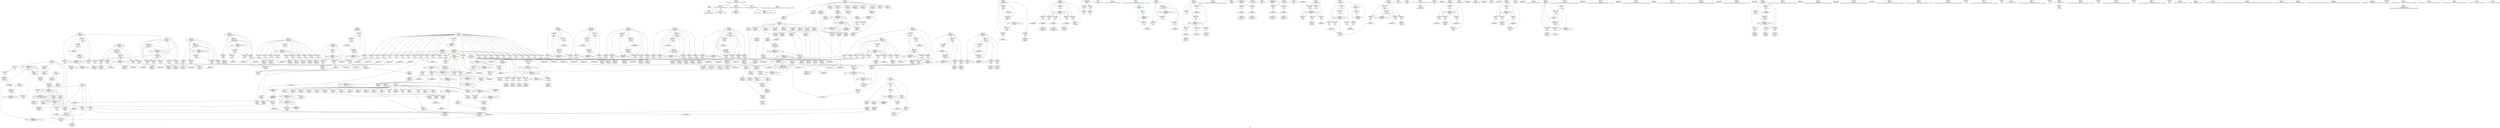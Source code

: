 digraph "SVFG" {
	label="SVFG";

	Node0x5582efd62e30 [shape=record,color=grey,label="{NodeID: 0\nNullPtr}"];
	Node0x5582efd62e30 -> Node0x5582efd950e0[style=solid];
	Node0x5582efd62e30 -> Node0x5582efda2260[style=solid];
	Node0x5582efdac9d0 [shape=record,color=black,label="{NodeID: 775\nMR_80V_6 = PHI(MR_80V_12, MR_80V_4, )\npts\{320000 \}\n|{|<s5>14}}"];
	Node0x5582efdac9d0 -> Node0x5582efda0bf0[style=dashed];
	Node0x5582efdac9d0 -> Node0x5582efda0f30[style=dashed];
	Node0x5582efdac9d0 -> Node0x5582efdb5880[style=dashed];
	Node0x5582efdac9d0 -> Node0x5582efdeee60[style=dashed];
	Node0x5582efdac9d0 -> Node0x5582efdac9d0[style=dashed];
	Node0x5582efdac9d0:s5 -> Node0x5582efdebc00[style=dashed,color=blue];
	Node0x5582efdba020 [shape=record,color=grey,label="{NodeID: 609\n419 = Binary(418, 111, )\n}"];
	Node0x5582efdba020 -> Node0x5582efdb40f0[style=solid];
	Node0x5582efda1680 [shape=record,color=red,label="{NodeID: 443\n822\<--757\n\<--cc\nmain\n}"];
	Node0x5582efda1680 -> Node0x5582efdb64b0[style=solid];
	Node0x5582efda4bd0 [shape=record,color=red,label="{NodeID: 277\n550\<--19\n\<--n\n_Z4doitv\n}"];
	Node0x5582efda4bd0 -> Node0x5582efdb9120[style=solid];
	Node0x5582efd95ba0 [shape=record,color=black,label="{NodeID: 111\n253\<--252\nidxprom14\<--\n_Z7get_disv\n}"];
	Node0x5582efde3ed0 [shape=record,color=black,label="{NodeID: 720\nMR_14V_8 = PHI(MR_14V_9, MR_14V_2, )\npts\{100000 \}\n|{|<s2>14}}"];
	Node0x5582efde3ed0 -> Node0x5582efda0d90[style=dashed];
	Node0x5582efde3ed0 -> Node0x5582efde07d0[style=dashed];
	Node0x5582efde3ed0:s2 -> Node0x5582efdea7d0[style=dashed,color=blue];
	Node0x5582efd9e9d0 [shape=record,color=red,label="{NodeID: 388\n534\<--446\n\<--i23\n_Z4doitv\n}"];
	Node0x5582efd9e9d0 -> Node0x5582efdbeca0[style=solid];
	Node0x5582efd99f70 [shape=record,color=purple,label="{NodeID: 222\n268\<--28\narrayidx23\<--d\n_Z7get_disv\n}"];
	Node0x5582efd99f70 -> Node0x5582efda8da0[style=solid];
	Node0x5582efd96510 [shape=record,color=green,label="{NodeID: 56\n95\<--96\ni25\<--i25_field_insensitive\n_Z4initv\n}"];
	Node0x5582efd96510 -> Node0x5582efda6360[style=solid];
	Node0x5582efd96510 -> Node0x5582efda6430[style=solid];
	Node0x5582efd96510 -> Node0x5582efda6500[style=solid];
	Node0x5582efd96510 -> Node0x5582efdb27c0[style=solid];
	Node0x5582efd96510 -> Node0x5582efdb2960[style=solid];
	Node0x5582efdbf420 [shape=record,color=grey,label="{NodeID: 665\n529 = cmp(528, 530, )\n}"];
	Node0x5582efdb41c0 [shape=record,color=blue,label="{NodeID: 499\n429\<--426\narrayidx108\<--div\n_Z7get_disv\n}"];
	Node0x5582efdb41c0 -> Node0x5582efdfd860[style=dashed];
	Node0x5582efda7950 [shape=record,color=red,label="{NodeID: 333\n342\<--197\n\<--k\n_Z7get_disv\n}"];
	Node0x5582efda7950 -> Node0x5582efd9af50[style=solid];
	Node0x5582efd9d240 [shape=record,color=black,label="{NodeID: 167\n767\<--764\ncall\<--\nmain\n}"];
	Node0x5582efd45240 [shape=record,color=green,label="{NodeID: 1\n7\<--1\n__dso_handle\<--dummyObj\nGlob }"];
	Node0x5582efdaced0 [shape=record,color=black,label="{NodeID: 776\nMR_82V_2 = PHI(MR_82V_5, MR_82V_1, )\npts\{340000 \}\n|{|<s3>14}}"];
	Node0x5582efdaced0 -> Node0x5582efda0cc0[style=dashed];
	Node0x5582efdaced0 -> Node0x5582efdb57b0[style=dashed];
	Node0x5582efdaced0 -> Node0x5582efdaced0[style=dashed];
	Node0x5582efdaced0:s3 -> Node0x5582efdebc00[style=dashed,color=blue];
	Node0x5582efdba1a0 [shape=record,color=grey,label="{NodeID: 610\n511 = Binary(509, 510, )\n}"];
	Node0x5582efdba1a0 -> Node0x5582efd9bdf0[style=solid];
	Node0x5582efda1750 [shape=record,color=red,label="{NodeID: 444\n832\<--757\n\<--cc\nmain\n}"];
	Node0x5582efda1750 -> Node0x5582efdb6580[style=solid];
	Node0x5582efda4ca0 [shape=record,color=red,label="{NodeID: 278\n612\<--19\n\<--n\n_Z4doitv\n}"];
	Node0x5582efda4ca0 -> Node0x5582efdbd920[style=solid];
	Node0x5582efd95c70 [shape=record,color=black,label="{NodeID: 112\n263\<--262\nidxprom20\<--\n_Z7get_disv\n}"];
	Node0x5582efd9eaa0 [shape=record,color=red,label="{NodeID: 389\n558\<--446\n\<--i23\n_Z4doitv\n}"];
	Node0x5582efd9eaa0 -> Node0x5582efd9c060[style=solid];
	Node0x5582efd9a040 [shape=record,color=purple,label="{NodeID: 223\n282\<--28\narrayidx30\<--d\n_Z7get_disv\n}"];
	Node0x5582efd9a040 -> Node0x5582efda8f40[style=solid];
	Node0x5582efd965e0 [shape=record,color=green,label="{NodeID: 57\n184\<--185\n_Z7get_disv\<--_Z7get_disv_field_insensitive\n}"];
	Node0x5582efdbf5a0 [shape=record,color=grey,label="{NodeID: 666\n350 = cmp(348, 349, )\n}"];
	Node0x5582efdb4290 [shape=record,color=blue,label="{NodeID: 500\n187\<--433\nst\<--inc110\n_Z7get_disv\n}"];
	Node0x5582efdb4290 -> Node0x5582efdad3d0[style=dashed];
	Node0x5582efda7a20 [shape=record,color=red,label="{NodeID: 334\n356\<--197\n\<--k\n_Z7get_disv\n}"];
	Node0x5582efda7a20 -> Node0x5582efd9b0f0[style=solid];
	Node0x5582efd9d310 [shape=record,color=black,label="{NodeID: 168\n773\<--770\ncall1\<--\nmain\n}"];
	Node0x5582efd62ae0 [shape=record,color=green,label="{NodeID: 2\n15\<--1\n\<--dummyObj\nCan only get source location for instruction, argument, global var or function.}"];
	Node0x5582efe0d230 [shape=record,color=yellow,style=double,label="{NodeID: 943\n14V_3 = CSCHI(MR_14V_2)\npts\{100000 \}\nCS[]|{<s0>14|<s1>14|<s2>14|<s3>14}}"];
	Node0x5582efe0d230:s0 -> Node0x5582efdb4500[style=dashed,color=red];
	Node0x5582efe0d230:s1 -> Node0x5582efdb46a0[style=dashed,color=red];
	Node0x5582efe0d230:s2 -> Node0x5582efde3ed0[style=dashed,color=red];
	Node0x5582efe0d230:s3 -> Node0x5582efdf1b60[style=dashed,color=red];
	Node0x5582efdad3d0 [shape=record,color=black,label="{NodeID: 777\nMR_22V_3 = PHI(MR_22V_4, MR_22V_2, )\npts\{188 \}\n}"];
	Node0x5582efdad3d0 -> Node0x5582efda65d0[style=dashed];
	Node0x5582efdad3d0 -> Node0x5582efda66a0[style=dashed];
	Node0x5582efdad3d0 -> Node0x5582efda6770[style=dashed];
	Node0x5582efdad3d0 -> Node0x5582efda6840[style=dashed];
	Node0x5582efdad3d0 -> Node0x5582efda6910[style=dashed];
	Node0x5582efdad3d0 -> Node0x5582efda69e0[style=dashed];
	Node0x5582efdad3d0 -> Node0x5582efda6ab0[style=dashed];
	Node0x5582efdad3d0 -> Node0x5582efda6b80[style=dashed];
	Node0x5582efdad3d0 -> Node0x5582efda6c50[style=dashed];
	Node0x5582efdad3d0 -> Node0x5582efda6d20[style=dashed];
	Node0x5582efdad3d0 -> Node0x5582efdb4290[style=dashed];
	Node0x5582efdba320 [shape=record,color=grey,label="{NodeID: 611\n291 = Binary(283, 290, )\n}"];
	Node0x5582efdba320 -> Node0x5582efdb33f0[style=solid];
	Node0x5582efda1820 [shape=record,color=red,label="{NodeID: 445\n815\<--759\n\<--i11\nmain\n}"];
	Node0x5582efda1820 -> Node0x5582efdbfea0[style=solid];
	Node0x5582efda4d70 [shape=record,color=red,label="{NodeID: 279\n625\<--19\n\<--n\n_Z4doitv\n}"];
	Node0x5582efda4d70 -> Node0x5582efdb52d0[style=solid];
	Node0x5582efd95d40 [shape=record,color=black,label="{NodeID: 113\n267\<--266\nidxprom22\<--\n_Z7get_disv\n}"];
	Node0x5582efd9eb70 [shape=record,color=red,label="{NodeID: 390\n580\<--446\n\<--i23\n_Z4doitv\n}"];
	Node0x5582efd9eb70 -> Node0x5582efd9c540[style=solid];
	Node0x5582efd9a110 [shape=record,color=purple,label="{NodeID: 224\n294\<--28\narrayidx37\<--d\n_Z7get_disv\n}"];
	Node0x5582efd9a110 -> Node0x5582efdb33f0[style=solid];
	Node0x5582efd966e0 [shape=record,color=green,label="{NodeID: 58\n187\<--188\nst\<--st_field_insensitive\n_Z7get_disv\n}"];
	Node0x5582efd966e0 -> Node0x5582efda65d0[style=solid];
	Node0x5582efd966e0 -> Node0x5582efda66a0[style=solid];
	Node0x5582efd966e0 -> Node0x5582efda6770[style=solid];
	Node0x5582efd966e0 -> Node0x5582efda6840[style=solid];
	Node0x5582efd966e0 -> Node0x5582efda6910[style=solid];
	Node0x5582efd966e0 -> Node0x5582efda69e0[style=solid];
	Node0x5582efd966e0 -> Node0x5582efda6ab0[style=solid];
	Node0x5582efd966e0 -> Node0x5582efda6b80[style=solid];
	Node0x5582efd966e0 -> Node0x5582efda6c50[style=solid];
	Node0x5582efd966e0 -> Node0x5582efda6d20[style=solid];
	Node0x5582efd966e0 -> Node0x5582efdb2bd0[style=solid];
	Node0x5582efd966e0 -> Node0x5582efdb4290[style=solid];
	Node0x5582efdbf720 [shape=record,color=grey,label="{NodeID: 667\n697 = cmp(694, 696, )\n}"];
	Node0x5582efdb4360 [shape=record,color=blue,label="{NodeID: 501\n440\<--15\ni\<--\n_Z4doitv\n}"];
	Node0x5582efdb4360 -> Node0x5582efdf2060[style=dashed];
	Node0x5582efda7af0 [shape=record,color=red,label="{NodeID: 335\n360\<--197\n\<--k\n_Z7get_disv\n}"];
	Node0x5582efda7af0 -> Node0x5582efd9b1c0[style=solid];
	Node0x5582efd9d3e0 [shape=record,color=black,label="{NodeID: 169\n784\<--783\nidxprom\<--sub\nmain\n}"];
	Node0x5582efd74cb0 [shape=record,color=green,label="{NodeID: 3\n24\<--1\n\<--dummyObj\nCan only get source location for instruction, argument, global var or function.}"];
	Node0x5582efdad8d0 [shape=record,color=black,label="{NodeID: 778\nMR_24V_2 = PHI(MR_24V_4, MR_24V_1, )\npts\{190 \}\n}"];
	Node0x5582efdad8d0 -> Node0x5582efdb2ca0[style=dashed];
	Node0x5582efdba4a0 [shape=record,color=grey,label="{NodeID: 612\n517 = Binary(515, 516, )\n}"];
	Node0x5582efdba4a0 -> Node0x5582efd9bec0[style=solid];
	Node0x5582efda18f0 [shape=record,color=red,label="{NodeID: 446\n843\<--759\n\<--i11\nmain\n}"];
	Node0x5582efda18f0 -> Node0x5582efdba7a0[style=solid];
	Node0x5582efda4e40 [shape=record,color=red,label="{NodeID: 280\n629\<--19\n\<--n\n_Z4doitv\n}"];
	Node0x5582efda4e40 -> Node0x5582efdbe0a0[style=solid];
	Node0x5582efd9a730 [shape=record,color=black,label="{NodeID: 114\n271\<--270\nidxprom24\<--\n_Z7get_disv\n}"];
	Node0x5582efd9ec40 [shape=record,color=red,label="{NodeID: 391\n600\<--446\n\<--i23\n_Z4doitv\n}"];
	Node0x5582efd9ec40 -> Node0x5582efdbc120[style=solid];
	Node0x5582efd9a1e0 [shape=record,color=purple,label="{NodeID: 225\n319\<--28\narrayidx49\<--d\n_Z7get_disv\n}"];
	Node0x5582efd9a1e0 -> Node0x5582efda90e0[style=solid];
	Node0x5582efd967b0 [shape=record,color=green,label="{NodeID: 59\n189\<--190\nj\<--j_field_insensitive\n_Z7get_disv\n}"];
	Node0x5582efd967b0 -> Node0x5582efda6df0[style=solid];
	Node0x5582efd967b0 -> Node0x5582efda6ec0[style=solid];
	Node0x5582efd967b0 -> Node0x5582efda6f90[style=solid];
	Node0x5582efd967b0 -> Node0x5582efdb2ca0[style=solid];
	Node0x5582efd967b0 -> Node0x5582efdb2e40[style=solid];
	Node0x5582efdbf8a0 [shape=record,color=grey,label="{NodeID: 668\n468 = cmp(466, 467, )\n}"];
	Node0x5582efdb4430 [shape=record,color=blue,label="{NodeID: 502\n442\<--15\nj\<--\n_Z4doitv\n}"];
	Node0x5582efdb4430 -> Node0x5582efda9eb0[style=dashed];
	Node0x5582efdb4430 -> Node0x5582efda9f80[style=dashed];
	Node0x5582efdb4430 -> Node0x5582efdaa050[style=dashed];
	Node0x5582efdb4430 -> Node0x5582efdaa120[style=dashed];
	Node0x5582efdb4430 -> Node0x5582efdb45d0[style=dashed];
	Node0x5582efdb4430 -> Node0x5582efdf2560[style=dashed];
	Node0x5582efda7bc0 [shape=record,color=red,label="{NodeID: 336\n370\<--197\n\<--k\n_Z7get_disv\n}"];
	Node0x5582efda7bc0 -> Node0x5582efd9b360[style=solid];
	Node0x5582efd9d4b0 [shape=record,color=black,label="{NodeID: 170\n790\<--789\nidxprom2\<--\nmain\n}"];
	Node0x5582efd92c80 [shape=record,color=green,label="{NodeID: 4\n39\<--1\n.str\<--dummyObj\nGlob }"];
	Node0x5582efe0d470 [shape=record,color=yellow,style=double,label="{NodeID: 945\n18V_3 = CSCHI(MR_18V_2)\npts\{360000 \}\nCS[]|{<s0>13}}"];
	Node0x5582efe0d470:s0 -> Node0x5582efdfd860[style=dashed,color=red];
	Node0x5582efdaddd0 [shape=record,color=black,label="{NodeID: 779\nMR_26V_2 = PHI(MR_26V_4, MR_26V_1, )\npts\{192 \}\n}"];
	Node0x5582efdaddd0 -> Node0x5582efdb2f10[style=dashed];
	Node0x5582efdba620 [shape=record,color=grey,label="{NodeID: 613\n523 = Binary(522, 111, )\n}"];
	Node0x5582efdba620 -> Node0x5582efdb4840[style=solid];
	Node0x5582efda19c0 [shape=record,color=red,label="{NodeID: 447\n860\<--761\n\<--res\nmain\n}"];
	Node0x5582efda4f10 [shape=record,color=red,label="{NodeID: 281\n634\<--19\n\<--n\n_Z4doitv\n}"];
	Node0x5582efda4f10 -> Node0x5582efdbdc20[style=solid];
	Node0x5582efd9a800 [shape=record,color=black,label="{NodeID: 115\n274\<--273\nidxprom26\<--\n_Z7get_disv\n}"];
	Node0x5582efd9ed10 [shape=record,color=red,label="{NodeID: 392\n542\<--448\n\<--j27\n_Z4doitv\n}"];
	Node0x5582efd9ed10 -> Node0x5582efdbee20[style=solid];
	Node0x5582efd9a2b0 [shape=record,color=purple,label="{NodeID: 226\n331\<--28\narrayidx55\<--d\n_Z7get_disv\n}"];
	Node0x5582efd9a2b0 -> Node0x5582efda9280[style=solid];
	Node0x5582efd96880 [shape=record,color=green,label="{NodeID: 60\n191\<--192\ni\<--i_field_insensitive\n_Z7get_disv\n}"];
	Node0x5582efd96880 -> Node0x5582efda7060[style=solid];
	Node0x5582efd96880 -> Node0x5582efda7130[style=solid];
	Node0x5582efd96880 -> Node0x5582efda7200[style=solid];
	Node0x5582efd96880 -> Node0x5582efdb2f10[style=solid];
	Node0x5582efd96880 -> Node0x5582efdb30b0[style=solid];
	Node0x5582efdbfa20 [shape=record,color=grey,label="{NodeID: 669\n474 = cmp(472, 473, )\n}"];
	Node0x5582efdb4500 [shape=record,color=blue,label="{NodeID: 503\n491\<--483\narrayidx6\<--div\n_Z4doitv\n}"];
	Node0x5582efdb4500 -> Node0x5582efdf1b60[style=dashed];
	Node0x5582efda7c90 [shape=record,color=red,label="{NodeID: 337\n374\<--197\n\<--k\n_Z7get_disv\n}"];
	Node0x5582efda7c90 -> Node0x5582efd9b430[style=solid];
	Node0x5582efd9d580 [shape=record,color=black,label="{NodeID: 171\n825\<--824\nidxprom19\<--sub18\nmain\n}"];
	Node0x5582efd92d10 [shape=record,color=green,label="{NodeID: 5\n41\<--1\n.str.1\<--dummyObj\nGlob }"];
	Node0x5582efe0d550 [shape=record,color=yellow,style=double,label="{NodeID: 946\n18V_4 = CSCHI(MR_18V_3)\npts\{360000 \}\nCS[]|{|<s1>14}}"];
	Node0x5582efe0d550 -> Node0x5582efdeb1d0[style=dashed];
	Node0x5582efe0d550:s1 -> Node0x5582efe05c80[style=dashed,color=red];
	Node0x5582efdfab60 [shape=record,color=black,label="{NodeID: 780\nMR_28V_2 = PHI(MR_28V_4, MR_28V_1, )\npts\{194 \}\n}"];
	Node0x5582efdfab60 -> Node0x5582efdb3320[style=dashed];
	Node0x5582efdba7a0 [shape=record,color=grey,label="{NodeID: 614\n844 = Binary(843, 111, )\n}"];
	Node0x5582efdba7a0 -> Node0x5582efdb6650[style=solid];
	Node0x5582efda1a90 [shape=record,color=red,label="{NodeID: 448\n786\<--785\n\<--arrayidx\nmain\n}"];
	Node0x5582efda1a90 -> Node0x5582efdbd4a0[style=solid];
	Node0x5582efda4fe0 [shape=record,color=red,label="{NodeID: 282\n671\<--19\n\<--n\n_Z4doitv\n}"];
	Node0x5582efda4fe0 -> Node0x5582efdbd020[style=solid];
	Node0x5582efd9a8d0 [shape=record,color=black,label="{NodeID: 116\n281\<--280\nidxprom29\<--\n_Z7get_disv\n}"];
	Node0x5582efd9ede0 [shape=record,color=red,label="{NodeID: 393\n572\<--448\n\<--j27\n_Z4doitv\n}"];
	Node0x5582efd9ede0 -> Node0x5582efd9c3a0[style=solid];
	Node0x5582efd9a380 [shape=record,color=purple,label="{NodeID: 227\n354\<--28\narrayidx67\<--d\n_Z7get_disv\n}"];
	Node0x5582efd9a380 -> Node0x5582efda9350[style=solid];
	Node0x5582efd96950 [shape=record,color=green,label="{NodeID: 61\n193\<--194\ni16\<--i16_field_insensitive\n_Z7get_disv\n}"];
	Node0x5582efd96950 -> Node0x5582efda72d0[style=solid];
	Node0x5582efd96950 -> Node0x5582efda73a0[style=solid];
	Node0x5582efd96950 -> Node0x5582efda7470[style=solid];
	Node0x5582efd96950 -> Node0x5582efda7540[style=solid];
	Node0x5582efd96950 -> Node0x5582efda7610[style=solid];
	Node0x5582efd96950 -> Node0x5582efda76e0[style=solid];
	Node0x5582efd96950 -> Node0x5582efdb3320[style=solid];
	Node0x5582efd96950 -> Node0x5582efdb34c0[style=solid];
	Node0x5582efdbfba0 [shape=record,color=grey,label="{NodeID: 670\n478 = cmp(476, 477, )\n}"];
	Node0x5582efdb45d0 [shape=record,color=blue,label="{NodeID: 504\n442\<--496\nj\<--inc\n_Z4doitv\n}"];
	Node0x5582efdb45d0 -> Node0x5582efda9eb0[style=dashed];
	Node0x5582efdb45d0 -> Node0x5582efda9f80[style=dashed];
	Node0x5582efdb45d0 -> Node0x5582efdaa050[style=dashed];
	Node0x5582efdb45d0 -> Node0x5582efdaa120[style=dashed];
	Node0x5582efdb45d0 -> Node0x5582efdb45d0[style=dashed];
	Node0x5582efdb45d0 -> Node0x5582efdf2560[style=dashed];
	Node0x5582efda7d60 [shape=record,color=red,label="{NodeID: 338\n316\<--199\n\<--minn\n_Z7get_disv\n}"];
	Node0x5582efda7d60 -> Node0x5582efdc13a0[style=solid];
	Node0x5582efd9d650 [shape=record,color=black,label="{NodeID: 172\n829\<--828\nidxprom22\<--sub21\nmain\n}"];
	Node0x5582efd92da0 [shape=record,color=green,label="{NodeID: 6\n43\<--1\nstdin\<--dummyObj\nGlob }"];
	Node0x5582efdfb060 [shape=record,color=black,label="{NodeID: 781\nMR_30V_2 = PHI(MR_30V_4, MR_30V_1, )\npts\{196 \}\n}"];
	Node0x5582efdfb060 -> Node0x5582efdb3590[style=dashed];
	Node0x5582efdba920 [shape=record,color=grey,label="{NodeID: 615\n139 = Binary(138, 111, )\n}"];
	Node0x5582efdba920 -> Node0x5582efdb2550[style=solid];
	Node0x5582efda1b60 [shape=record,color=blue,label="{NodeID: 449\n14\<--15\nT\<--\nGlob }"];
	Node0x5582efda1b60 -> Node0x5582efe07830[style=dashed];
	Node0x5582efda50b0 [shape=record,color=red,label="{NodeID: 283\n695\<--19\n\<--n\n_Z4doitv\n}"];
	Node0x5582efda50b0 -> Node0x5582efdbac20[style=solid];
	Node0x5582efd9a9a0 [shape=record,color=black,label="{NodeID: 117\n285\<--284\nidxprom31\<--\n_Z7get_disv\n}"];
	Node0x5582efd9eeb0 [shape=record,color=red,label="{NodeID: 394\n583\<--448\n\<--j27\n_Z4doitv\n}"];
	Node0x5582efd9eeb0 -> Node0x5582efd9c610[style=solid];
	Node0x5582efd9a450 [shape=record,color=purple,label="{NodeID: 228\n358\<--28\narrayidx69\<--d\n_Z7get_disv\n}"];
	Node0x5582efd9a450 -> Node0x5582efda9420[style=solid];
	Node0x5582efd96a20 [shape=record,color=green,label="{NodeID: 62\n195\<--196\nt\<--t_field_insensitive\n_Z7get_disv\n}"];
	Node0x5582efd96a20 -> Node0x5582efda77b0[style=solid];
	Node0x5582efd96a20 -> Node0x5582efda7880[style=solid];
	Node0x5582efd96a20 -> Node0x5582efdb3590[style=solid];
	Node0x5582efd96a20 -> Node0x5582efdb3db0[style=solid];
	Node0x5582efdbfd20 [shape=record,color=grey,label="{NodeID: 671\n151 = cmp(150, 101, )\n}"];
	Node0x5582efdb46a0 [shape=record,color=blue,label="{NodeID: 505\n507\<--484\narrayidx10\<--\n_Z4doitv\n}"];
	Node0x5582efdb46a0 -> Node0x5582efdb4770[style=dashed];
	Node0x5582efda7e30 [shape=record,color=red,label="{NodeID: 339\n312\<--201\n\<--i44\n_Z7get_disv\n}"];
	Node0x5582efda7e30 -> Node0x5582efdc1520[style=solid];
	Node0x5582efd9d720 [shape=record,color=black,label="{NodeID: 173\n835\<--834\nidxprom25\<--sub24\nmain\n}"];
	Node0x5582efd92e30 [shape=record,color=green,label="{NodeID: 7\n44\<--1\n.str.2\<--dummyObj\nGlob }"];
	Node0x5582efdfb560 [shape=record,color=black,label="{NodeID: 782\nMR_32V_2 = PHI(MR_32V_3, MR_32V_1, )\npts\{198 \}\n}"];
	Node0x5582efdfb560 -> Node0x5582efd76d80[style=dashed];
	Node0x5582efdbaaa0 [shape=record,color=grey,label="{NodeID: 616\n824 = Binary(823, 111, )\n}"];
	Node0x5582efdbaaa0 -> Node0x5582efd9d580[style=solid];
	Node0x5582efda1c60 [shape=record,color=blue,label="{NodeID: 450\n17\<--15\ntt\<--\nGlob }"];
	Node0x5582efda1c60 -> Node0x5582efdb6310[style=dashed];
	Node0x5582efda5180 [shape=record,color=red,label="{NodeID: 284\n702\<--19\n\<--n\n_Z4doitv\n}"];
	Node0x5582efda5180 -> Node0x5582efdbc420[style=solid];
	Node0x5582efd9aa70 [shape=record,color=black,label="{NodeID: 118\n288\<--287\nidxprom33\<--\n_Z7get_disv\n}"];
	Node0x5582efde61d0 [shape=record,color=black,label="{NodeID: 727\nMR_40V_4 = PHI(MR_40V_6, MR_40V_3, )\npts\{206 \}\n}"];
	Node0x5582efde61d0 -> Node0x5582efda87f0[style=dashed];
	Node0x5582efde61d0 -> Node0x5582efda88c0[style=dashed];
	Node0x5582efde61d0 -> Node0x5582efdb4020[style=dashed];
	Node0x5582efde61d0 -> Node0x5582efde61d0[style=dashed];
	Node0x5582efde61d0 -> Node0x5582efdfc960[style=dashed];
	Node0x5582efd9ef80 [shape=record,color=red,label="{NodeID: 395\n595\<--448\n\<--j27\n_Z4doitv\n}"];
	Node0x5582efd9ef80 -> Node0x5582efdbeb20[style=solid];
	Node0x5582efd9a520 [shape=record,color=purple,label="{NodeID: 229\n372\<--28\narrayidx78\<--d\n_Z7get_disv\n}"];
	Node0x5582efd9a520 -> Node0x5582efda95c0[style=solid];
	Node0x5582efd96af0 [shape=record,color=green,label="{NodeID: 63\n197\<--198\nk\<--k_field_insensitive\n_Z7get_disv\n}"];
	Node0x5582efd96af0 -> Node0x5582efda7950[style=solid];
	Node0x5582efd96af0 -> Node0x5582efda7a20[style=solid];
	Node0x5582efd96af0 -> Node0x5582efda7af0[style=solid];
	Node0x5582efd96af0 -> Node0x5582efda7bc0[style=solid];
	Node0x5582efd96af0 -> Node0x5582efda7c90[style=solid];
	Node0x5582efd96af0 -> Node0x5582efdb38d0[style=solid];
	Node0x5582efe06810 [shape=record,color=yellow,style=double,label="{NodeID: 838\n16V_1 = ENCHI(MR_16V_0)\npts\{270000 \}\nFun[_Z7get_disv]}"];
	Node0x5582efe06810 -> Node0x5582efda8e70[style=dashed];
	Node0x5582efe06810 -> Node0x5582efda9010[style=dashed];
	Node0x5582efe06810 -> Node0x5582efda94f0[style=dashed];
	Node0x5582efe06810 -> Node0x5582efda9690[style=dashed];
	Node0x5582efdbfea0 [shape=record,color=grey,label="{NodeID: 672\n817 = cmp(815, 816, )\n}"];
	Node0x5582efdb4770 [shape=record,color=blue,label="{NodeID: 506\n519\<--484\narrayidx16\<--\n_Z4doitv\n}"];
	Node0x5582efdb4770 -> Node0x5582efdb4500[style=dashed];
	Node0x5582efdb4770 -> Node0x5582efdb46a0[style=dashed];
	Node0x5582efdb4770 -> Node0x5582efde3ed0[style=dashed];
	Node0x5582efdb4770 -> Node0x5582efdf1b60[style=dashed];
	Node0x5582efda7f00 [shape=record,color=red,label="{NodeID: 340\n317\<--201\n\<--i44\n_Z7get_disv\n}"];
	Node0x5582efda7f00 -> Node0x5582efd9ac10[style=solid];
	Node0x5582efd9d7f0 [shape=record,color=black,label="{NodeID: 174\n839\<--838\nidxprom28\<--sub27\nmain\n}"];
	Node0x5582efd92ec0 [shape=record,color=green,label="{NodeID: 8\n46\<--1\n.str.3\<--dummyObj\nGlob }"];
	Node0x5582efdfba60 [shape=record,color=black,label="{NodeID: 783\nMR_34V_2 = PHI(MR_34V_3, MR_34V_1, )\npts\{200 \}\n}"];
	Node0x5582efdfba60 -> Node0x5582efdb3660[style=dashed];
	Node0x5582efdfba60 -> Node0x5582efdfba60[style=dashed];
	Node0x5582efdbac20 [shape=record,color=grey,label="{NodeID: 617\n696 = Binary(537, 695, )\n}"];
	Node0x5582efdbac20 -> Node0x5582efdbf720[style=solid];
	Node0x5582efda1d60 [shape=record,color=blue,label="{NodeID: 451\n19\<--15\nn\<--\nGlob }"];
	Node0x5582efda1d60 -> Node0x5582efe079f0[style=dashed];
	Node0x5582efda5250 [shape=record,color=red,label="{NodeID: 285\n816\<--21\n\<--m\nmain\n}"];
	Node0x5582efda5250 -> Node0x5582efdbfea0[style=solid];
	Node0x5582efd9ab40 [shape=record,color=black,label="{NodeID: 119\n293\<--292\nidxprom36\<--\n_Z7get_disv\n}"];
	Node0x5582efd9f050 [shape=record,color=red,label="{NodeID: 396\n549\<--450\n\<--k\n_Z4doitv\n}"];
	Node0x5582efd9f050 -> Node0x5582efdbefa0[style=solid];
	Node0x5582efd9a5f0 [shape=record,color=purple,label="{NodeID: 230\n384\<--28\narrayidx85\<--d\n_Z7get_disv\n}"];
	Node0x5582efd9a5f0 -> Node0x5582efdb3c10[style=solid];
	Node0x5582efd96bc0 [shape=record,color=green,label="{NodeID: 64\n199\<--200\nminn\<--minn_field_insensitive\n_Z7get_disv\n}"];
	Node0x5582efd96bc0 -> Node0x5582efda7d60[style=solid];
	Node0x5582efd96bc0 -> Node0x5582efdb3660[style=solid];
	Node0x5582efd96bc0 -> Node0x5582efdb3800[style=solid];
	Node0x5582efdc0020 [shape=record,color=grey,label="{NodeID: 673\n156 = cmp(155, 101, )\n}"];
	Node0x5582efdb4840 [shape=record,color=blue,label="{NodeID: 507\n440\<--523\ni\<--inc18\n_Z4doitv\n}"];
	Node0x5582efdb4840 -> Node0x5582efdf2060[style=dashed];
	Node0x5582efda7fd0 [shape=record,color=red,label="{NodeID: 341\n323\<--201\n\<--i44\n_Z7get_disv\n}"];
	Node0x5582efda7fd0 -> Node0x5582efd9ace0[style=solid];
	Node0x5582efd9d8c0 [shape=record,color=purple,label="{NodeID: 175\n66\<--4\n\<--_ZStL8__ioinit\n__cxx_global_var_init\n}"];
	Node0x5582efd92f50 [shape=record,color=green,label="{NodeID: 9\n48\<--1\nstdout\<--dummyObj\nGlob }"];
	Node0x5582ef643e50 [shape=record,color=black,label="{NodeID: 950\n67 = PHI()\n}"];
	Node0x5582efdfbf60 [shape=record,color=black,label="{NodeID: 784\nMR_36V_2 = PHI(MR_36V_3, MR_36V_1, )\npts\{202 \}\n}"];
	Node0x5582efdfbf60 -> Node0x5582efdb3730[style=dashed];
	Node0x5582efdfbf60 -> Node0x5582efdfbf60[style=dashed];
	Node0x5582efdbada0 [shape=record,color=grey,label="{NodeID: 618\n834 = Binary(833, 111, )\n}"];
	Node0x5582efdbada0 -> Node0x5582efd9d720[style=solid];
	Node0x5582efda1e60 [shape=record,color=blue,label="{NodeID: 452\n21\<--15\nm\<--\nGlob }"];
	Node0x5582efda1e60 -> Node0x5582efe07020[style=dashed];
	Node0x5582efda5320 [shape=record,color=red,label="{NodeID: 286\n651\<--23\n\<--p\n_Z4doitv\n}"];
	Node0x5582efda5320 -> Node0x5582efdc0c20[style=solid];
	Node0x5582efd9ac10 [shape=record,color=black,label="{NodeID: 120\n318\<--317\nidxprom48\<--\n_Z7get_disv\n}"];
	Node0x5582efde6bd0 [shape=record,color=black,label="{NodeID: 729\nMR_8V_3 = PHI(MR_8V_4, MR_8V_2, )\npts\{92 \}\n}"];
	Node0x5582efde6bd0 -> Node0x5582efda5e80[style=dashed];
	Node0x5582efde6bd0 -> Node0x5582efda5f50[style=dashed];
	Node0x5582efde6bd0 -> Node0x5582efda6020[style=dashed];
	Node0x5582efde6bd0 -> Node0x5582efdb2b00[style=dashed];
	Node0x5582efd9f120 [shape=record,color=red,label="{NodeID: 397\n561\<--450\n\<--k\n_Z4doitv\n}"];
	Node0x5582efd9f120 -> Node0x5582efd9c130[style=solid];
	Node0x5582efda26b0 [shape=record,color=purple,label="{NodeID: 231\n410\<--28\narrayidx100\<--d\n_Z7get_disv\n}"];
	Node0x5582efda26b0 -> Node0x5582efda9760[style=solid];
	Node0x5582efd96c90 [shape=record,color=green,label="{NodeID: 65\n201\<--202\ni44\<--i44_field_insensitive\n_Z7get_disv\n}"];
	Node0x5582efd96c90 -> Node0x5582efda7e30[style=solid];
	Node0x5582efd96c90 -> Node0x5582efda7f00[style=solid];
	Node0x5582efd96c90 -> Node0x5582efda7fd0[style=solid];
	Node0x5582efd96c90 -> Node0x5582efda80a0[style=solid];
	Node0x5582efd96c90 -> Node0x5582efda8170[style=solid];
	Node0x5582efd96c90 -> Node0x5582efda8240[style=solid];
	Node0x5582efd96c90 -> Node0x5582efdb3730[style=solid];
	Node0x5582efd96c90 -> Node0x5582efdb39a0[style=solid];
	Node0x5582efdc01a0 [shape=record,color=grey,label="{NodeID: 674\n368 = cmp(355, 367, )\n}"];
	Node0x5582efdb4910 [shape=record,color=blue,label="{NodeID: 508\n444\<--111\np\<--\n_Z4doitv\n}"];
	Node0x5582efdb4910 -> Node0x5582efde2ad0[style=dashed];
	Node0x5582efda80a0 [shape=record,color=red,label="{NodeID: 342\n329\<--201\n\<--i44\n_Z7get_disv\n}"];
	Node0x5582efda80a0 -> Node0x5582efd9ae80[style=solid];
	Node0x5582efd9d990 [shape=record,color=purple,label="{NodeID: 176\n160\<--8\narrayidx30\<--mm\n_Z4initv\n}"];
	Node0x5582efd92fe0 [shape=record,color=green,label="{NodeID: 10\n49\<--1\n_ZSt3cin\<--dummyObj\nGlob }"];
	Node0x5582efe39990 [shape=record,color=black,label="{NodeID: 951\n798 = PHI()\n}"];
	Node0x5582efdfc460 [shape=record,color=black,label="{NodeID: 785\nMR_38V_2 = PHI(MR_38V_3, MR_38V_1, )\npts\{204 \}\n}"];
	Node0x5582efdfc460 -> Node0x5582efdb3b40[style=dashed];
	Node0x5582efdfc460 -> Node0x5582efdfc460[style=dashed];
	Node0x5582efdbaf20 [shape=record,color=grey,label="{NodeID: 619\n838 = Binary(837, 111, )\n}"];
	Node0x5582efdbaf20 -> Node0x5582efd9d7f0[style=solid];
	Node0x5582efda1f60 [shape=record,color=blue,label="{NodeID: 453\n23\<--24\np\<--\nGlob }"];
	Node0x5582efda1f60 -> Node0x5582efdebc00[style=dashed];
	Node0x5582efda53f0 [shape=record,color=red,label="{NodeID: 287\n654\<--23\n\<--p\n_Z4doitv\n}"];
	Node0x5582efda53f0 -> Node0x5582efdc10a0[style=solid];
	Node0x5582efd9ace0 [shape=record,color=black,label="{NodeID: 121\n324\<--323\nidxprom51\<--\n_Z7get_disv\n}"];
	Node0x5582efde70d0 [shape=record,color=black,label="{NodeID: 730\nMR_10V_2 = PHI(MR_10V_4, MR_10V_1, )\npts\{94 \}\n}"];
	Node0x5582efde70d0 -> Node0x5582efdb26f0[style=dashed];
	Node0x5582efd9f1f0 [shape=record,color=red,label="{NodeID: 398\n569\<--450\n\<--k\n_Z4doitv\n}"];
	Node0x5582efd9f1f0 -> Node0x5582efd9c2d0[style=solid];
	Node0x5582efda2740 [shape=record,color=purple,label="{NodeID: 232\n618\<--30\narrayidx76\<--f\n_Z4doitv\n}"];
	Node0x5582efda2740 -> Node0x5582efdb5130[style=solid];
	Node0x5582efd96d60 [shape=record,color=green,label="{NodeID: 66\n203\<--204\ni62\<--i62_field_insensitive\n_Z7get_disv\n}"];
	Node0x5582efd96d60 -> Node0x5582efda8310[style=solid];
	Node0x5582efd96d60 -> Node0x5582efda83e0[style=solid];
	Node0x5582efd96d60 -> Node0x5582efda84b0[style=solid];
	Node0x5582efd96d60 -> Node0x5582efda8580[style=solid];
	Node0x5582efd96d60 -> Node0x5582efda8650[style=solid];
	Node0x5582efd96d60 -> Node0x5582efda8720[style=solid];
	Node0x5582efd96d60 -> Node0x5582efdb3b40[style=solid];
	Node0x5582efd96d60 -> Node0x5582efdb3ce0[style=solid];
	Node0x5582efdc0320 [shape=record,color=grey,label="{NodeID: 675\n260 = cmp(258, 259, )\n}"];
	Node0x5582efdb49e0 [shape=record,color=blue,label="{NodeID: 509\n446\<--15\ni23\<--\n_Z4doitv\n}"];
	Node0x5582efdb49e0 -> Node0x5582efd9e9d0[style=dashed];
	Node0x5582efdb49e0 -> Node0x5582efd9eaa0[style=dashed];
	Node0x5582efdb49e0 -> Node0x5582efd9eb70[style=dashed];
	Node0x5582efdb49e0 -> Node0x5582efd9ec40[style=dashed];
	Node0x5582efdb49e0 -> Node0x5582efdb4ec0[style=dashed];
	Node0x5582efdb49e0 -> Node0x5582efde2fd0[style=dashed];
	Node0x5582efda8170 [shape=record,color=red,label="{NodeID: 343\n334\<--201\n\<--i44\n_Z7get_disv\n}"];
	Node0x5582efda8170 -> Node0x5582efdb38d0[style=solid];
	Node0x5582efd9da60 [shape=record,color=purple,label="{NodeID: 177\n163\<--8\narrayidx32\<--mm\n_Z4initv\n}"];
	Node0x5582efd93070 [shape=record,color=green,label="{NodeID: 11\n50\<--1\n_ZSt4cout\<--dummyObj\nGlob }"];
	Node0x5582efe39a90 [shape=record,color=black,label="{NodeID: 952\n807 = PHI()\n}"];
	Node0x5582efdfc960 [shape=record,color=black,label="{NodeID: 786\nMR_40V_2 = PHI(MR_40V_4, MR_40V_1, )\npts\{206 \}\n}"];
	Node0x5582efdfc960 -> Node0x5582efdb3e80[style=dashed];
	Node0x5582efdbb0a0 [shape=record,color=grey,label="{NodeID: 620\n175 = Binary(174, 111, )\n}"];
	Node0x5582efdbb0a0 -> Node0x5582efdb2a30[style=solid];
	Node0x5582efda2060 [shape=record,color=blue,label="{NodeID: 454\n903\<--56\nllvm.global_ctors_0\<--\nGlob }"];
	Node0x5582efda54c0 [shape=record,color=red,label="{NodeID: 288\n665\<--23\n\<--p\n_Z4doitv\n}"];
	Node0x5582efda54c0 -> Node0x5582efdbd320[style=solid];
	Node0x5582efd9adb0 [shape=record,color=black,label="{NodeID: 122\n327\<--326\ntobool\<--\n_Z7get_disv\n}"];
	Node0x5582efde75d0 [shape=record,color=black,label="{NodeID: 731\nMR_12V_2 = PHI(MR_12V_3, MR_12V_1, )\npts\{96 \}\n}"];
	Node0x5582efde75d0 -> Node0x5582efdb27c0[style=dashed];
	Node0x5582efde75d0 -> Node0x5582efde75d0[style=dashed];
	Node0x5582efd9f2c0 [shape=record,color=red,label="{NodeID: 399\n590\<--450\n\<--k\n_Z4doitv\n}"];
	Node0x5582efd9f2c0 -> Node0x5582efdbbe20[style=solid];
	Node0x5582efda2810 [shape=record,color=purple,label="{NodeID: 233\n641\<--30\narrayidx89\<--f\n_Z4doitv\n}"];
	Node0x5582efda2810 -> Node0x5582efdb53a0[style=solid];
	Node0x5582efd96e30 [shape=record,color=green,label="{NodeID: 67\n205\<--206\nsum\<--sum_field_insensitive\n_Z7get_disv\n}"];
	Node0x5582efd96e30 -> Node0x5582efda87f0[style=solid];
	Node0x5582efd96e30 -> Node0x5582efda88c0[style=solid];
	Node0x5582efd96e30 -> Node0x5582efdb3e80[style=solid];
	Node0x5582efd96e30 -> Node0x5582efdb4020[style=solid];
	Node0x5582efe06b90 [shape=record,color=yellow,style=double,label="{NodeID: 842\n85V_1 = ENCHI(MR_85V_0)\npts\{1 \}\nFun[main]}"];
	Node0x5582efe06b90 -> Node0x5582efda5590[style=dashed];
	Node0x5582efe06b90 -> Node0x5582efda5660[style=dashed];
	Node0x5582efdc04a0 [shape=record,color=grey,label="{NodeID: 676\n704 = cmp(701, 703, )\n}"];
	Node0x5582efdb4ab0 [shape=record,color=blue,label="{NodeID: 510\n448\<--15\nj27\<--\n_Z4doitv\n}"];
	Node0x5582efdb4ab0 -> Node0x5582efd9ed10[style=dashed];
	Node0x5582efdb4ab0 -> Node0x5582efd9ede0[style=dashed];
	Node0x5582efdb4ab0 -> Node0x5582efd9eeb0[style=dashed];
	Node0x5582efdb4ab0 -> Node0x5582efd9ef80[style=dashed];
	Node0x5582efdb4ab0 -> Node0x5582efdb4ab0[style=dashed];
	Node0x5582efdb4ab0 -> Node0x5582efdb4df0[style=dashed];
	Node0x5582efdb4ab0 -> Node0x5582efde34d0[style=dashed];
	Node0x5582efda8240 [shape=record,color=red,label="{NodeID: 344\n338\<--201\n\<--i44\n_Z7get_disv\n}"];
	Node0x5582efda8240 -> Node0x5582efdbb520[style=solid];
	Node0x5582efd9db30 [shape=record,color=purple,label="{NodeID: 178\n166\<--8\narrayidx34\<--mm\n_Z4initv\n}"];
	Node0x5582efd9db30 -> Node0x5582efdb2890[style=solid];
	Node0x5582efd93100 [shape=record,color=green,label="{NodeID: 12\n51\<--1\n.str.4\<--dummyObj\nGlob }"];
	Node0x5582efe39bf0 [shape=record,color=black,label="{NodeID: 953\n808 = PHI()\n}"];
	Node0x5582efdfce60 [shape=record,color=black,label="{NodeID: 787\nMR_42V_2 = PHI(MR_42V_4, MR_42V_1, )\npts\{208 \}\n}"];
	Node0x5582efdfce60 -> Node0x5582efdb3f50[style=dashed];
	Node0x5582efdbb220 [shape=record,color=grey,label="{NodeID: 621\n481 = Binary(480, 111, )\n}"];
	Node0x5582efdbb220 -> Node0x5582efd9b9e0[style=solid];
	Node0x5582efda2160 [shape=record,color=blue,label="{NodeID: 455\n904\<--57\nllvm.global_ctors_1\<--_GLOBAL__sub_I_junsuper17_2_1.cpp\nGlob }"];
	Node0x5582efda5590 [shape=record,color=red,label="{NodeID: 289\n764\<--43\n\<--stdin\nmain\n}"];
	Node0x5582efda5590 -> Node0x5582efd9d240[style=solid];
	Node0x5582efd9ae80 [shape=record,color=black,label="{NodeID: 123\n330\<--329\nidxprom54\<--\n_Z7get_disv\n}"];
	Node0x5582efde7ad0 [shape=record,color=black,label="{NodeID: 732\nMR_14V_2 = PHI(MR_14V_3, MR_14V_1, )\npts\{100000 \}\n|{|<s2>9}}"];
	Node0x5582efde7ad0 -> Node0x5582efde7ad0[style=dashed];
	Node0x5582efde7ad0 -> Node0x5582efdef860[style=dashed];
	Node0x5582efde7ad0:s2 -> Node0x5582efe0d230[style=dashed,color=blue];
	Node0x5582efd9f390 [shape=record,color=red,label="{NodeID: 400\n611\<--452\n\<--i70\n_Z4doitv\n}"];
	Node0x5582efd9f390 -> Node0x5582efdc19a0[style=solid];
	Node0x5582efda28e0 [shape=record,color=purple,label="{NodeID: 234\n677\<--30\narrayidx107\<--f\n_Z4doitv\n}"];
	Node0x5582efda28e0 -> Node0x5582efda0bf0[style=solid];
	Node0x5582efd96f00 [shape=record,color=green,label="{NodeID: 68\n207\<--208\ni93\<--i93_field_insensitive\n_Z7get_disv\n}"];
	Node0x5582efd96f00 -> Node0x5582efda8990[style=solid];
	Node0x5582efd96f00 -> Node0x5582efda8a60[style=solid];
	Node0x5582efd96f00 -> Node0x5582efda8b30[style=solid];
	Node0x5582efd96f00 -> Node0x5582efda8c00[style=solid];
	Node0x5582efd96f00 -> Node0x5582efdb3f50[style=solid];
	Node0x5582efd96f00 -> Node0x5582efdb40f0[style=solid];
	Node0x5582efe06ca0 [shape=record,color=yellow,style=double,label="{NodeID: 843\n98V_1 = ENCHI(MR_98V_0)\npts\{754 \}\nFun[main]}"];
	Node0x5582efe06ca0 -> Node0x5582efda1340[style=dashed];
	Node0x5582efe06ca0 -> Node0x5582efda1410[style=dashed];
	Node0x5582efdc0620 [shape=record,color=grey,label="{NodeID: 677\n100 = cmp(99, 101, )\n}"];
	Node0x5582efdb4b80 [shape=record,color=blue,label="{NodeID: 511\n450\<--15\nk\<--\n_Z4doitv\n}"];
	Node0x5582efdb4b80 -> Node0x5582efd9f050[style=dashed];
	Node0x5582efdb4b80 -> Node0x5582efd9f120[style=dashed];
	Node0x5582efdb4b80 -> Node0x5582efd9f1f0[style=dashed];
	Node0x5582efdb4b80 -> Node0x5582efd9f2c0[style=dashed];
	Node0x5582efdb4b80 -> Node0x5582efdb4b80[style=dashed];
	Node0x5582efdb4b80 -> Node0x5582efdb4d20[style=dashed];
	Node0x5582efdb4b80 -> Node0x5582efde02d0[style=dashed];
	Node0x5582efda8310 [shape=record,color=red,label="{NodeID: 345\n348\<--203\n\<--i62\n_Z7get_disv\n}"];
	Node0x5582efda8310 -> Node0x5582efdbf5a0[style=solid];
	Node0x5582efd9dc00 [shape=record,color=purple,label="{NodeID: 179\n487\<--8\n\<--mm\n_Z4doitv\n}"];
	Node0x5582efd93190 [shape=record,color=green,label="{NodeID: 13\n53\<--1\n.str.5\<--dummyObj\nGlob }"];
	Node0x5582efe39cf0 [shape=record,color=black,label="{NodeID: 954\n809 = PHI()\n}"];
	Node0x5582efdfd360 [shape=record,color=black,label="{NodeID: 788\nMR_45V_2 = PHI(MR_45V_9, MR_45V_1, )\npts\{290000 \}\n|{|<s2>13}}"];
	Node0x5582efdfd360 -> Node0x5582efdb2d70[style=dashed];
	Node0x5582efdfd360 -> Node0x5582efdb3250[style=dashed];
	Node0x5582efdfd360:s2 -> Node0x5582efdeb6d0[style=dashed,color=blue];
	Node0x5582efdbb3a0 [shape=record,color=grey,label="{NodeID: 622\n180 = Binary(179, 111, )\n}"];
	Node0x5582efdbb3a0 -> Node0x5582efdb2b00[style=solid];
	Node0x5582efda2260 [shape=record,color=blue, style = dotted,label="{NodeID: 456\n905\<--3\nllvm.global_ctors_2\<--dummyVal\nGlob }"];
	Node0x5582efda5660 [shape=record,color=red,label="{NodeID: 290\n770\<--48\n\<--stdout\nmain\n}"];
	Node0x5582efda5660 -> Node0x5582efd9d310[style=solid];
	Node0x5582efd9af50 [shape=record,color=black,label="{NodeID: 124\n343\<--342\nidxprom60\<--\n_Z7get_disv\n}"];
	Node0x5582efd9f460 [shape=record,color=red,label="{NodeID: 401\n616\<--452\n\<--i70\n_Z4doitv\n}"];
	Node0x5582efd9f460 -> Node0x5582efd9c6e0[style=solid];
	Node0x5582efda29b0 [shape=record,color=purple,label="{NodeID: 235\n685\<--30\narrayidx111\<--f\n_Z4doitv\n}"];
	Node0x5582efda29b0 -> Node0x5582efdb5880[style=solid];
	Node0x5582efd96fd0 [shape=record,color=green,label="{NodeID: 69\n437\<--438\n_Z4doitv\<--_Z4doitv_field_insensitive\n}"];
	Node0x5582efe06d80 [shape=record,color=yellow,style=double,label="{NodeID: 844\n100V_1 = ENCHI(MR_100V_0)\npts\{756 \}\nFun[main]}"];
	Node0x5582efe06d80 -> Node0x5582efda14e0[style=dashed];
	Node0x5582efe06d80 -> Node0x5582efda15b0[style=dashed];
	Node0x5582efdc07a0 [shape=record,color=grey,label="{NodeID: 678\n122 = cmp(121, 101, )\n}"];
	Node0x5582efdb4c50 [shape=record,color=blue,label="{NodeID: 512\n585\<--587\narrayidx56\<--add57\n_Z4doitv\n}"];
	Node0x5582efdb4c50 -> Node0x5582efde84d0[style=dashed];
	Node0x5582efda83e0 [shape=record,color=red,label="{NodeID: 346\n352\<--203\n\<--i62\n_Z7get_disv\n}"];
	Node0x5582efda83e0 -> Node0x5582efd9b020[style=solid];
	Node0x5582efd9dcd0 [shape=record,color=purple,label="{NodeID: 180\n488\<--8\narrayidx\<--mm\n_Z4doitv\n}"];
	Node0x5582efd93220 [shape=record,color=green,label="{NodeID: 14\n56\<--1\n\<--dummyObj\nCan only get source location for instruction, argument, global var or function.}"];
	Node0x5582efe39dc0 [shape=record,color=black,label="{NodeID: 955\n819 = PHI()\n}"];
	Node0x5582efdfd860 [shape=record,color=black,label="{NodeID: 789\nMR_18V_2 = PHI(MR_18V_3, MR_18V_1, )\npts\{360000 \}\n|{|<s1>13}}"];
	Node0x5582efdfd860 -> Node0x5582efdb41c0[style=dashed];
	Node0x5582efdfd860:s1 -> Node0x5582efe0d550[style=dashed,color=blue];
	Node0x5582efdbb520 [shape=record,color=grey,label="{NodeID: 623\n339 = Binary(338, 111, )\n}"];
	Node0x5582efdbb520 -> Node0x5582efdb39a0[style=solid];
	Node0x5582efda2360 [shape=record,color=blue,label="{NodeID: 457\n85\<--15\ni\<--\n_Z4initv\n}"];
	Node0x5582efda2360 -> Node0x5582efd76160[style=dashed];
	Node0x5582efda5730 [shape=record,color=red,label="{NodeID: 291\n99\<--85\n\<--i\n_Z4initv\n}"];
	Node0x5582efda5730 -> Node0x5582efdc0620[style=solid];
	Node0x5582efd9b020 [shape=record,color=black,label="{NodeID: 125\n353\<--352\nidxprom66\<--\n_Z7get_disv\n}"];
	Node0x5582efde84d0 [shape=record,color=black,label="{NodeID: 734\nMR_14V_11 = PHI(MR_14V_12, MR_14V_10, )\npts\{100000 \}\n}"];
	Node0x5582efde84d0 -> Node0x5582efda0710[style=dashed];
	Node0x5582efde84d0 -> Node0x5582efda07e0[style=dashed];
	Node0x5582efde84d0 -> Node0x5582efda08b0[style=dashed];
	Node0x5582efde84d0 -> Node0x5582efdb4c50[style=dashed];
	Node0x5582efde84d0 -> Node0x5582efde07d0[style=dashed];
	Node0x5582efde84d0 -> Node0x5582efde84d0[style=dashed];
	Node0x5582efd9f530 [shape=record,color=red,label="{NodeID: 402\n621\<--452\n\<--i70\n_Z4doitv\n}"];
	Node0x5582efd9f530 -> Node0x5582efdbdda0[style=solid];
	Node0x5582efda2a80 [shape=record,color=purple,label="{NodeID: 236\n723\<--30\narrayidx135\<--f\n_Z4doitv\n}"];
	Node0x5582efda2a80 -> Node0x5582efda0e60[style=solid];
	Node0x5582efda2a80 -> Node0x5582efdb5bc0[style=solid];
	Node0x5582efd970d0 [shape=record,color=green,label="{NodeID: 70\n440\<--441\ni\<--i_field_insensitive\n_Z4doitv\n}"];
	Node0x5582efd970d0 -> Node0x5582efda9830[style=solid];
	Node0x5582efd970d0 -> Node0x5582efda9900[style=solid];
	Node0x5582efd970d0 -> Node0x5582efda99d0[style=solid];
	Node0x5582efd970d0 -> Node0x5582efda9aa0[style=solid];
	Node0x5582efd970d0 -> Node0x5582efda9b70[style=solid];
	Node0x5582efd970d0 -> Node0x5582efda9c40[style=solid];
	Node0x5582efd970d0 -> Node0x5582efda9d10[style=solid];
	Node0x5582efd970d0 -> Node0x5582efda9de0[style=solid];
	Node0x5582efd970d0 -> Node0x5582efdb4360[style=solid];
	Node0x5582efd970d0 -> Node0x5582efdb4840[style=solid];
	Node0x5582efe06e60 [shape=record,color=yellow,style=double,label="{NodeID: 845\n102V_1 = ENCHI(MR_102V_0)\npts\{758 \}\nFun[main]}"];
	Node0x5582efe06e60 -> Node0x5582efda1680[style=dashed];
	Node0x5582efe06e60 -> Node0x5582efda1750[style=dashed];
	Node0x5582efdc0920 [shape=record,color=grey,label="{NodeID: 679\n406 = cmp(404, 405, )\n}"];
	Node0x5582efdb4d20 [shape=record,color=blue,label="{NodeID: 513\n450\<--591\nk\<--inc59\n_Z4doitv\n}"];
	Node0x5582efdb4d20 -> Node0x5582efd9f050[style=dashed];
	Node0x5582efdb4d20 -> Node0x5582efd9f120[style=dashed];
	Node0x5582efdb4d20 -> Node0x5582efd9f1f0[style=dashed];
	Node0x5582efdb4d20 -> Node0x5582efd9f2c0[style=dashed];
	Node0x5582efdb4d20 -> Node0x5582efdb4b80[style=dashed];
	Node0x5582efdb4d20 -> Node0x5582efdb4d20[style=dashed];
	Node0x5582efdb4d20 -> Node0x5582efde02d0[style=dashed];
	Node0x5582efda84b0 [shape=record,color=red,label="{NodeID: 347\n363\<--203\n\<--i62\n_Z7get_disv\n}"];
	Node0x5582efda84b0 -> Node0x5582efd9b290[style=solid];
	Node0x5582efd9dda0 [shape=record,color=purple,label="{NodeID: 181\n491\<--8\narrayidx6\<--mm\n_Z4doitv\n}"];
	Node0x5582efd9dda0 -> Node0x5582efdb4500[style=solid];
	Node0x5582efd932b0 [shape=record,color=green,label="{NodeID: 15\n101\<--1\n\<--dummyObj\nCan only get source location for instruction, argument, global var or function.}"];
	Node0x5582efe39ef0 [shape=record,color=black,label="{NodeID: 956\n820 = PHI()\n}"];
	Node0x5582efdfdd60 [shape=record,color=black,label="{NodeID: 790\nMR_48V_2 = PHI(MR_48V_6, MR_48V_1, )\npts\{380000 \}\n|{|<s2>13}}"];
	Node0x5582efdfdd60 -> Node0x5582efdb2fe0[style=dashed];
	Node0x5582efdfdd60 -> Node0x5582efdb3180[style=dashed];
	Node0x5582efdfdd60:s2 -> Node0x5582efdeb6d0[style=dashed,color=blue];
	Node0x5582efdbb6a0 [shape=record,color=grey,label="{NodeID: 624\n483 = Binary(484, 482, )\n}"];
	Node0x5582efdbb6a0 -> Node0x5582efdb4500[style=solid];
	Node0x5582efda2430 [shape=record,color=blue,label="{NodeID: 458\n105\<--107\narrayidx\<--\n_Z4initv\n}"];
	Node0x5582efda2430 -> Node0x5582efddf400[style=dashed];
	Node0x5582efda5800 [shape=record,color=red,label="{NodeID: 292\n103\<--85\n\<--i\n_Z4initv\n}"];
	Node0x5582efda5800 -> Node0x5582efd953b0[style=solid];
	Node0x5582efd9b0f0 [shape=record,color=black,label="{NodeID: 126\n357\<--356\nidxprom68\<--\n_Z7get_disv\n}"];
	Node0x5582efd9f600 [shape=record,color=red,label="{NodeID: 403\n628\<--454\n\<--i80\n_Z4doitv\n}"];
	Node0x5582efd9f600 -> Node0x5582efdc1ca0[style=solid];
	Node0x5582efda2b50 [shape=record,color=purple,label="{NodeID: 237\n743\<--30\n\<--f\n_Z4doitv\n}"];
	Node0x5582efda2b50 -> Node0x5582efda0f30[style=solid];
	Node0x5582efd971a0 [shape=record,color=green,label="{NodeID: 71\n442\<--443\nj\<--j_field_insensitive\n_Z4doitv\n}"];
	Node0x5582efd971a0 -> Node0x5582efda9eb0[style=solid];
	Node0x5582efd971a0 -> Node0x5582efda9f80[style=solid];
	Node0x5582efd971a0 -> Node0x5582efdaa050[style=solid];
	Node0x5582efd971a0 -> Node0x5582efdaa120[style=solid];
	Node0x5582efd971a0 -> Node0x5582efdb4430[style=solid];
	Node0x5582efd971a0 -> Node0x5582efdb45d0[style=solid];
	Node0x5582efdc0aa0 [shape=record,color=grey,label="{NodeID: 680\n117 = cmp(116, 101, )\n}"];
	Node0x5582efdb4df0 [shape=record,color=blue,label="{NodeID: 514\n448\<--596\nj27\<--inc62\n_Z4doitv\n}"];
	Node0x5582efdb4df0 -> Node0x5582efd9ed10[style=dashed];
	Node0x5582efdb4df0 -> Node0x5582efd9ede0[style=dashed];
	Node0x5582efdb4df0 -> Node0x5582efd9eeb0[style=dashed];
	Node0x5582efdb4df0 -> Node0x5582efd9ef80[style=dashed];
	Node0x5582efdb4df0 -> Node0x5582efdb4ab0[style=dashed];
	Node0x5582efdb4df0 -> Node0x5582efdb4df0[style=dashed];
	Node0x5582efdb4df0 -> Node0x5582efde34d0[style=dashed];
	Node0x5582efda8580 [shape=record,color=red,label="{NodeID: 348\n377\<--203\n\<--i62\n_Z7get_disv\n}"];
	Node0x5582efda8580 -> Node0x5582efd9b500[style=solid];
	Node0x5582efd9de70 [shape=record,color=purple,label="{NodeID: 182\n503\<--8\n\<--mm\n_Z4doitv\n}"];
	Node0x5582efd93340 [shape=record,color=green,label="{NodeID: 16\n107\<--1\n\<--dummyObj\nCan only get source location for instruction, argument, global var or function.}"];
	Node0x5582efe39ff0 [shape=record,color=black,label="{NodeID: 957\n821 = PHI()\n}"];
	Node0x5582efdbb820 [shape=record,color=grey,label="{NodeID: 625\n729 = Binary(728, 111, )\n}"];
	Node0x5582efdbb820 -> Node0x5582efdb5c90[style=solid];
	Node0x5582efda2500 [shape=record,color=blue,label="{NodeID: 459\n85\<--110\ni\<--inc\n_Z4initv\n}"];
	Node0x5582efda2500 -> Node0x5582efd76160[style=dashed];
	Node0x5582efda58d0 [shape=record,color=red,label="{NodeID: 293\n109\<--85\n\<--i\n_Z4initv\n}"];
	Node0x5582efda58d0 -> Node0x5582efdbc720[style=solid];
	Node0x5582efd9b1c0 [shape=record,color=black,label="{NodeID: 127\n361\<--360\nidxprom70\<--\n_Z7get_disv\n}"];
	Node0x5582efd9f6d0 [shape=record,color=red,label="{NodeID: 404\n633\<--454\n\<--i80\n_Z4doitv\n}"];
	Node0x5582efd9f6d0 -> Node0x5582efdbdc20[style=solid];
	Node0x5582efda2c20 [shape=record,color=purple,label="{NodeID: 238\n681\<--33\narrayidx109\<--ff\n_Z4doitv\n}"];
	Node0x5582efda2c20 -> Node0x5582efdb57b0[style=solid];
	Node0x5582efd97270 [shape=record,color=green,label="{NodeID: 72\n444\<--445\np\<--p_field_insensitive\n_Z4doitv\n}"];
	Node0x5582efd97270 -> Node0x5582efdaa1f0[style=solid];
	Node0x5582efd97270 -> Node0x5582efd9e690[style=solid];
	Node0x5582efd97270 -> Node0x5582efd9e760[style=solid];
	Node0x5582efd97270 -> Node0x5582efd9e830[style=solid];
	Node0x5582efd97270 -> Node0x5582efd9e900[style=solid];
	Node0x5582efd97270 -> Node0x5582efdb4910[style=solid];
	Node0x5582efd97270 -> Node0x5582efdb4f90[style=solid];
	Node0x5582efe07020 [shape=record,color=yellow,style=double,label="{NodeID: 847\n92V_1 = ENCHI(MR_92V_0)\npts\{22 \}\nFun[main]}"];
	Node0x5582efe07020 -> Node0x5582efda5250[style=dashed];
	Node0x5582efdc0c20 [shape=record,color=grey,label="{NodeID: 681\n652 = cmp(651, 24, )\n}"];
	Node0x5582efdb4ec0 [shape=record,color=blue,label="{NodeID: 515\n446\<--601\ni23\<--inc65\n_Z4doitv\n}"];
	Node0x5582efdb4ec0 -> Node0x5582efd9e9d0[style=dashed];
	Node0x5582efdb4ec0 -> Node0x5582efd9eaa0[style=dashed];
	Node0x5582efdb4ec0 -> Node0x5582efd9eb70[style=dashed];
	Node0x5582efdb4ec0 -> Node0x5582efd9ec40[style=dashed];
	Node0x5582efdb4ec0 -> Node0x5582efdb4ec0[style=dashed];
	Node0x5582efdb4ec0 -> Node0x5582efde2fd0[style=dashed];
	Node0x5582efda8650 [shape=record,color=red,label="{NodeID: 349\n382\<--203\n\<--i62\n_Z7get_disv\n}"];
	Node0x5582efda8650 -> Node0x5582efd9b5d0[style=solid];
	Node0x5582efd9df40 [shape=record,color=purple,label="{NodeID: 183\n504\<--8\narrayidx8\<--mm\n_Z4doitv\n}"];
	Node0x5582efd933d0 [shape=record,color=green,label="{NodeID: 17\n111\<--1\n\<--dummyObj\nCan only get source location for instruction, argument, global var or function.}"];
	Node0x5582efe3a0c0 [shape=record,color=black,label="{NodeID: 958\n848 = PHI(439, )\n}"];
	Node0x5582efe3a0c0 -> Node0x5582efdb6720[style=solid];
	Node0x5582efdbb9a0 [shape=record,color=grey,label="{NodeID: 626\n734 = Binary(733, 111, )\n}"];
	Node0x5582efdbb9a0 -> Node0x5582efdb5d60[style=solid];
	Node0x5582efda25d0 [shape=record,color=blue,label="{NodeID: 460\n87\<--15\ni1\<--\n_Z4initv\n}"];
	Node0x5582efda25d0 -> Node0x5582efdde6c0[style=dashed];
	Node0x5582efda59a0 [shape=record,color=red,label="{NodeID: 294\n116\<--87\n\<--i1\n_Z4initv\n}"];
	Node0x5582efda59a0 -> Node0x5582efdc0aa0[style=solid];
	Node0x5582efd9b290 [shape=record,color=black,label="{NodeID: 128\n364\<--363\nidxprom72\<--\n_Z7get_disv\n}"];
	Node0x5582efd9f7a0 [shape=record,color=red,label="{NodeID: 405\n639\<--454\n\<--i80\n_Z4doitv\n}"];
	Node0x5582efd9f7a0 -> Node0x5582efd9c880[style=solid];
	Node0x5582efda2cf0 [shape=record,color=purple,label="{NodeID: 239\n708\<--33\narrayidx126\<--ff\n_Z4doitv\n}"];
	Node0x5582efda2cf0 -> Node0x5582efda0cc0[style=solid];
	Node0x5582efd97340 [shape=record,color=green,label="{NodeID: 73\n446\<--447\ni23\<--i23_field_insensitive\n_Z4doitv\n}"];
	Node0x5582efd97340 -> Node0x5582efd9e9d0[style=solid];
	Node0x5582efd97340 -> Node0x5582efd9eaa0[style=solid];
	Node0x5582efd97340 -> Node0x5582efd9eb70[style=solid];
	Node0x5582efd97340 -> Node0x5582efd9ec40[style=solid];
	Node0x5582efd97340 -> Node0x5582efdb49e0[style=solid];
	Node0x5582efd97340 -> Node0x5582efdb4ec0[style=solid];
	Node0x5582efdc0da0 [shape=record,color=grey,label="{NodeID: 682\n402 = cmp(400, 401, )\n}"];
	Node0x5582efdb4f90 [shape=record,color=blue,label="{NodeID: 516\n444\<--606\np\<--inc68\n_Z4doitv\n}"];
	Node0x5582efdb4f90 -> Node0x5582efde2ad0[style=dashed];
	Node0x5582efda8720 [shape=record,color=red,label="{NodeID: 350\n388\<--203\n\<--i62\n_Z7get_disv\n}"];
	Node0x5582efda8720 -> Node0x5582efdbc2a0[style=solid];
	Node0x5582efd9e010 [shape=record,color=purple,label="{NodeID: 184\n507\<--8\narrayidx10\<--mm\n_Z4doitv\n}"];
	Node0x5582efd9e010 -> Node0x5582efdb46a0[style=solid];
	Node0x5582efd93460 [shape=record,color=green,label="{NodeID: 18\n131\<--1\n\<--dummyObj\nCan only get source location for instruction, argument, global var or function.}"];
	Node0x5582efe3a280 [shape=record,color=black,label="{NodeID: 959\n851 = PHI()\n}"];
	Node0x5582efdfec60 [shape=record,color=black,label="{NodeID: 793\nMR_45V_10 = PHI(MR_45V_12, MR_45V_9, )\npts\{290000 \}\n}"];
	Node0x5582efdfec60 -> Node0x5582efda90e0[style=dashed];
	Node0x5582efdfec60 -> Node0x5582efda9280[style=dashed];
	Node0x5582efdfec60 -> Node0x5582efda9350[style=dashed];
	Node0x5582efdfec60 -> Node0x5582efda9420[style=dashed];
	Node0x5582efdfec60 -> Node0x5582efda95c0[style=dashed];
	Node0x5582efdfec60 -> Node0x5582efda9760[style=dashed];
	Node0x5582efdfec60 -> Node0x5582efdb3c10[style=dashed];
	Node0x5582efdfec60 -> Node0x5582efdfd360[style=dashed];
	Node0x5582efdfec60 -> Node0x5582efdfec60[style=dashed];
	Node0x5582efdbbb20 [shape=record,color=grey,label="{NodeID: 627\n367 = Binary(359, 366, )\n}"];
	Node0x5582efdbbb20 -> Node0x5582efdc01a0[style=solid];
	Node0x5582efdb22e0 [shape=record,color=blue,label="{NodeID: 461\n89\<--15\nj\<--\n_Z4initv\n}"];
	Node0x5582efdb22e0 -> Node0x5582efda5c10[style=dashed];
	Node0x5582efdb22e0 -> Node0x5582efda5ce0[style=dashed];
	Node0x5582efdb22e0 -> Node0x5582efda5db0[style=dashed];
	Node0x5582efdb22e0 -> Node0x5582efdb2480[style=dashed];
	Node0x5582efdb22e0 -> Node0x5582efe02480[style=dashed];
	Node0x5582efda5a70 [shape=record,color=red,label="{NodeID: 295\n124\<--87\n\<--i1\n_Z4initv\n}"];
	Node0x5582efda5a70 -> Node0x5582efd95480[style=solid];
	Node0x5582efd9b360 [shape=record,color=black,label="{NodeID: 129\n371\<--370\nidxprom77\<--\n_Z7get_disv\n}"];
	Node0x5582efde98d0 [shape=record,color=black,label="{NodeID: 738\nMR_89V_3 = PHI(MR_89V_4, MR_89V_2, )\npts\{18 \}\n}"];
	Node0x5582efde98d0 -> Node0x5582efda3b90[style=dashed];
	Node0x5582efde98d0 -> Node0x5582efda3c60[style=dashed];
	Node0x5582efde98d0 -> Node0x5582efda3d30[style=dashed];
	Node0x5582efde98d0 -> Node0x5582efdb67f0[style=dashed];
	Node0x5582efd9f870 [shape=record,color=red,label="{NodeID: 406\n644\<--454\n\<--i80\n_Z4doitv\n}"];
	Node0x5582efd9f870 -> Node0x5582efdbe220[style=solid];
	Node0x5582efda2dc0 [shape=record,color=purple,label="{NodeID: 240\n105\<--35\narrayidx\<--a\n_Z4initv\n}"];
	Node0x5582efda2dc0 -> Node0x5582efda2430[style=solid];
	Node0x5582efd97410 [shape=record,color=green,label="{NodeID: 74\n448\<--449\nj27\<--j27_field_insensitive\n_Z4doitv\n}"];
	Node0x5582efd97410 -> Node0x5582efd9ed10[style=solid];
	Node0x5582efd97410 -> Node0x5582efd9ede0[style=solid];
	Node0x5582efd97410 -> Node0x5582efd9eeb0[style=solid];
	Node0x5582efd97410 -> Node0x5582efd9ef80[style=solid];
	Node0x5582efd97410 -> Node0x5582efdb4ab0[style=solid];
	Node0x5582efd97410 -> Node0x5582efdb4df0[style=solid];
	Node0x5582efdc0f20 [shape=record,color=grey,label="{NodeID: 683\n805 = cmp(803, 804, )\n}"];
	Node0x5582efdb5060 [shape=record,color=blue,label="{NodeID: 517\n452\<--15\ni70\<--\n_Z4doitv\n}"];
	Node0x5582efdb5060 -> Node0x5582efde0cd0[style=dashed];
	Node0x5582efda87f0 [shape=record,color=red,label="{NodeID: 351\n413\<--205\n\<--sum\n_Z7get_disv\n}"];
	Node0x5582efda87f0 -> Node0x5582efdb9d20[style=solid];
	Node0x5582efd9e0e0 [shape=record,color=purple,label="{NodeID: 185\n513\<--8\n\<--mm\n_Z4doitv\n}"];
	Node0x5582efd934f0 [shape=record,color=green,label="{NodeID: 19\n146\<--1\n\<--dummyObj\nCan only get source location for instruction, argument, global var or function.}"];
	Node0x5582efe3a350 [shape=record,color=black,label="{NodeID: 960\n855 = PHI()\n}"];
	Node0x5582efdbbca0 [shape=record,color=grey,label="{NodeID: 628\n689 = Binary(688, 111, )\n}"];
	Node0x5582efdbbca0 -> Node0x5582efdb5950[style=solid];
	Node0x5582efdb23b0 [shape=record,color=blue,label="{NodeID: 462\n129\<--131\narrayidx11\<--\n_Z4initv\n}"];
	Node0x5582efdb23b0 -> Node0x5582efdb23b0[style=dashed];
	Node0x5582efdb23b0 -> Node0x5582efe02980[style=dashed];
	Node0x5582efda5b40 [shape=record,color=red,label="{NodeID: 296\n138\<--87\n\<--i1\n_Z4initv\n}"];
	Node0x5582efda5b40 -> Node0x5582efdba920[style=solid];
	Node0x5582efd9b430 [shape=record,color=black,label="{NodeID: 130\n375\<--374\nidxprom79\<--\n_Z7get_disv\n}"];
	Node0x5582efde9dd0 [shape=record,color=black,label="{NodeID: 739\nMR_104V_2 = PHI(MR_104V_4, MR_104V_1, )\npts\{760 \}\n}"];
	Node0x5582efde9dd0 -> Node0x5582efdb63e0[style=dashed];
	Node0x5582efd9f940 [shape=record,color=red,label="{NodeID: 407\n655\<--456\n\<--st\n_Z4doitv\n}"];
	Node0x5582efd9f940 -> Node0x5582efd9c950[style=solid];
	Node0x5582efda2e90 [shape=record,color=purple,label="{NodeID: 241\n429\<--35\narrayidx108\<--a\n_Z7get_disv\n}"];
	Node0x5582efda2e90 -> Node0x5582efdb41c0[style=solid];
	Node0x5582efd974e0 [shape=record,color=green,label="{NodeID: 75\n450\<--451\nk\<--k_field_insensitive\n_Z4doitv\n}"];
	Node0x5582efd974e0 -> Node0x5582efd9f050[style=solid];
	Node0x5582efd974e0 -> Node0x5582efd9f120[style=solid];
	Node0x5582efd974e0 -> Node0x5582efd9f1f0[style=solid];
	Node0x5582efd974e0 -> Node0x5582efd9f2c0[style=solid];
	Node0x5582efd974e0 -> Node0x5582efdb4b80[style=solid];
	Node0x5582efd974e0 -> Node0x5582efdb4d20[style=solid];
	Node0x5582efdc10a0 [shape=record,color=grey,label="{NodeID: 684\n659 = cmp(654, 658, )\n}"];
	Node0x5582efdb5130 [shape=record,color=blue,label="{NodeID: 518\n618\<--107\narrayidx76\<--\n_Z4doitv\n}"];
	Node0x5582efdb5130 -> Node0x5582efdb5130[style=dashed];
	Node0x5582efdb5130 -> Node0x5582efdb53a0[style=dashed];
	Node0x5582efdb5130 -> Node0x5582efdac9d0[style=dashed];
	Node0x5582efda88c0 [shape=record,color=red,label="{NodeID: 352\n422\<--205\n\<--sum\n_Z7get_disv\n}"];
	Node0x5582efda88c0 -> Node0x5582efdb95a0[style=solid];
	Node0x5582efd9e1b0 [shape=record,color=purple,label="{NodeID: 186\n514\<--8\narrayidx13\<--mm\n_Z4doitv\n}"];
	Node0x5582efd93580 [shape=record,color=green,label="{NodeID: 20\n225\<--1\n\<--dummyObj\nCan only get source location for instruction, argument, global var or function.}"];
	Node0x5582efe3a420 [shape=record,color=black,label="{NodeID: 961\n859 = PHI()\n}"];
	Node0x5582efdbbe20 [shape=record,color=grey,label="{NodeID: 629\n591 = Binary(590, 111, )\n}"];
	Node0x5582efdbbe20 -> Node0x5582efdb4d20[style=solid];
	Node0x5582efdb2480 [shape=record,color=blue,label="{NodeID: 463\n89\<--134\nj\<--inc13\n_Z4initv\n}"];
	Node0x5582efdb2480 -> Node0x5582efda5c10[style=dashed];
	Node0x5582efdb2480 -> Node0x5582efda5ce0[style=dashed];
	Node0x5582efdb2480 -> Node0x5582efda5db0[style=dashed];
	Node0x5582efdb2480 -> Node0x5582efdb2480[style=dashed];
	Node0x5582efdb2480 -> Node0x5582efe02480[style=dashed];
	Node0x5582efda5c10 [shape=record,color=red,label="{NodeID: 297\n121\<--89\n\<--j\n_Z4initv\n}"];
	Node0x5582efda5c10 -> Node0x5582efdc07a0[style=solid];
	Node0x5582efd9b500 [shape=record,color=black,label="{NodeID: 131\n378\<--377\nidxprom81\<--\n_Z7get_disv\n}"];
	Node0x5582efdea2d0 [shape=record,color=black,label="{NodeID: 740\nMR_106V_2 = PHI(MR_106V_3, MR_106V_1, )\npts\{762 \}\n}"];
	Node0x5582efdea2d0 -> Node0x5582efdb6720[style=dashed];
	Node0x5582efd9fa10 [shape=record,color=red,label="{NodeID: 408\n661\<--456\n\<--st\n_Z4doitv\n}"];
	Node0x5582efd9fa10 -> Node0x5582efd9ca20[style=solid];
	Node0x5582efda2f60 [shape=record,color=purple,label="{NodeID: 242\n637\<--35\narrayidx87\<--a\n_Z4doitv\n}"];
	Node0x5582efda2f60 -> Node0x5582efda0980[style=solid];
	Node0x5582efd975b0 [shape=record,color=green,label="{NodeID: 76\n452\<--453\ni70\<--i70_field_insensitive\n_Z4doitv\n}"];
	Node0x5582efd975b0 -> Node0x5582efd9f390[style=solid];
	Node0x5582efd975b0 -> Node0x5582efd9f460[style=solid];
	Node0x5582efd975b0 -> Node0x5582efd9f530[style=solid];
	Node0x5582efd975b0 -> Node0x5582efdb5060[style=solid];
	Node0x5582efd975b0 -> Node0x5582efdb5200[style=solid];
	Node0x5582efdc1220 [shape=record,color=grey,label="{NodeID: 685\n673 = cmp(670, 672, )\n}"];
	Node0x5582efdb5200 [shape=record,color=blue,label="{NodeID: 519\n452\<--622\ni70\<--inc78\n_Z4doitv\n}"];
	Node0x5582efdb5200 -> Node0x5582efde0cd0[style=dashed];
	Node0x5582efda8990 [shape=record,color=red,label="{NodeID: 353\n400\<--207\n\<--i93\n_Z7get_disv\n}"];
	Node0x5582efda8990 -> Node0x5582efdc0da0[style=solid];
	Node0x5582efd9e280 [shape=record,color=purple,label="{NodeID: 187\n519\<--8\narrayidx16\<--mm\n_Z4doitv\n}"];
	Node0x5582efd9e280 -> Node0x5582efdb4770[style=solid];
	Node0x5582efd93610 [shape=record,color=green,label="{NodeID: 21\n241\<--1\n\<--dummyObj\nCan only get source location for instruction, argument, global var or function.}"];
	Node0x5582efe3a4f0 [shape=record,color=black,label="{NodeID: 962\n861 = PHI()\n}"];
	Node0x5582efdbbfa0 [shape=record,color=grey,label="{NodeID: 630\n606 = Binary(605, 111, )\n}"];
	Node0x5582efdbbfa0 -> Node0x5582efdb4f90[style=solid];
	Node0x5582efdb2550 [shape=record,color=blue,label="{NodeID: 464\n87\<--139\ni1\<--inc16\n_Z4initv\n}"];
	Node0x5582efdb2550 -> Node0x5582efdde6c0[style=dashed];
	Node0x5582efda5ce0 [shape=record,color=red,label="{NodeID: 298\n127\<--89\n\<--j\n_Z4initv\n}"];
	Node0x5582efda5ce0 -> Node0x5582efd955f0[style=solid];
	Node0x5582efd9b5d0 [shape=record,color=black,label="{NodeID: 132\n383\<--382\nidxprom84\<--\n_Z7get_disv\n}"];
	Node0x5582efdea7d0 [shape=record,color=black,label="{NodeID: 741\nMR_14V_2 = PHI(MR_14V_4, MR_14V_1, )\npts\{100000 \}\n|{<s0>9}}"];
	Node0x5582efdea7d0:s0 -> Node0x5582efde7ad0[style=dashed,color=red];
	Node0x5582efd9fae0 [shape=record,color=red,label="{NodeID: 409\n710\<--456\n\<--st\n_Z4doitv\n}"];
	Node0x5582efd9fae0 -> Node0x5582efd9ce30[style=solid];
	Node0x5582efda3030 [shape=record,color=purple,label="{NodeID: 243\n239\<--37\narrayidx8\<--vis\n_Z7get_disv\n}"];
	Node0x5582efda3030 -> Node0x5582efdb2fe0[style=solid];
	Node0x5582efd97680 [shape=record,color=green,label="{NodeID: 77\n454\<--455\ni80\<--i80_field_insensitive\n_Z4doitv\n}"];
	Node0x5582efd97680 -> Node0x5582efd9f600[style=solid];
	Node0x5582efd97680 -> Node0x5582efd9f6d0[style=solid];
	Node0x5582efd97680 -> Node0x5582efd9f7a0[style=solid];
	Node0x5582efd97680 -> Node0x5582efd9f870[style=solid];
	Node0x5582efd97680 -> Node0x5582efdb52d0[style=solid];
	Node0x5582efd97680 -> Node0x5582efdb5470[style=solid];
	Node0x5582efdc13a0 [shape=record,color=grey,label="{NodeID: 686\n321 = cmp(316, 320, )\n}"];
	Node0x5582efdb52d0 [shape=record,color=blue,label="{NodeID: 520\n454\<--625\ni80\<--\n_Z4doitv\n}"];
	Node0x5582efdb52d0 -> Node0x5582efded060[style=dashed];
	Node0x5582efda8a60 [shape=record,color=red,label="{NodeID: 354\n404\<--207\n\<--i93\n_Z7get_disv\n}"];
	Node0x5582efda8a60 -> Node0x5582efdc0920[style=solid];
	Node0x5582efd9e350 [shape=record,color=purple,label="{NodeID: 188\n557\<--8\narrayidx38\<--mm\n_Z4doitv\n}"];
	Node0x5582efd936a0 [shape=record,color=green,label="{NodeID: 22\n251\<--1\n\<--dummyObj\nCan only get source location for instruction, argument, global var or function.}"];
	Node0x5582efe3a5f0 [shape=record,color=black,label="{NodeID: 963\n864 = PHI()\n}"];
	Node0x5582efdbc120 [shape=record,color=grey,label="{NodeID: 631\n601 = Binary(600, 111, )\n}"];
	Node0x5582efdbc120 -> Node0x5582efdb4ec0[style=solid];
	Node0x5582efdb2620 [shape=record,color=blue,label="{NodeID: 465\n91\<--15\nk\<--\n_Z4initv\n}"];
	Node0x5582efdb2620 -> Node0x5582efde6bd0[style=dashed];
	Node0x5582efda5db0 [shape=record,color=red,label="{NodeID: 299\n133\<--89\n\<--j\n_Z4initv\n}"];
	Node0x5582efda5db0 -> Node0x5582efdbc8a0[style=solid];
	Node0x5582efd9b6a0 [shape=record,color=black,label="{NodeID: 133\n409\<--408\nidxprom99\<--\n_Z7get_disv\n}"];
	Node0x5582efdeacd0 [shape=record,color=black,label="{NodeID: 742\nMR_16V_2 = PHI(MR_16V_4, MR_16V_1, )\npts\{270000 \}\n|{<s0>9}}"];
	Node0x5582efdeacd0:s0 -> Node0x5582efe02980[style=dashed,color=red];
	Node0x5582efd9fbb0 [shape=record,color=red,label="{NodeID: 410\n738\<--456\n\<--st\n_Z4doitv\n}"];
	Node0x5582efd9fbb0 -> Node0x5582efdbe9a0[style=solid];
	Node0x5582efda3100 [shape=record,color=purple,label="{NodeID: 244\n249\<--37\narrayidx13\<--vis\n_Z7get_disv\n}"];
	Node0x5582efda3100 -> Node0x5582efdb3180[style=solid];
	Node0x5582efd97750 [shape=record,color=green,label="{NodeID: 78\n456\<--457\nst\<--st_field_insensitive\n_Z4doitv\n}"];
	Node0x5582efd97750 -> Node0x5582efd9f940[style=solid];
	Node0x5582efd97750 -> Node0x5582efd9fa10[style=solid];
	Node0x5582efd97750 -> Node0x5582efd9fae0[style=solid];
	Node0x5582efd97750 -> Node0x5582efd9fbb0[style=solid];
	Node0x5582efd97750 -> Node0x5582efdb5540[style=solid];
	Node0x5582efd97750 -> Node0x5582efdb5e30[style=solid];
	Node0x5582efdc1520 [shape=record,color=grey,label="{NodeID: 687\n314 = cmp(312, 313, )\n}"];
	Node0x5582efdb53a0 [shape=record,color=blue,label="{NodeID: 521\n641\<--638\narrayidx89\<--\n_Z4doitv\n}"];
	Node0x5582efdb53a0 -> Node0x5582efdb53a0[style=dashed];
	Node0x5582efdb53a0 -> Node0x5582efdac9d0[style=dashed];
	Node0x5582efda8b30 [shape=record,color=red,label="{NodeID: 355\n408\<--207\n\<--i93\n_Z7get_disv\n}"];
	Node0x5582efda8b30 -> Node0x5582efd9b6a0[style=solid];
	Node0x5582efd9e420 [shape=record,color=purple,label="{NodeID: 189\n560\<--8\narrayidx40\<--mm\n_Z4doitv\n}"];
	Node0x5582efd93730 [shape=record,color=green,label="{NodeID: 23\n309\<--1\n\<--dummyObj\nCan only get source location for instruction, argument, global var or function.}"];
	Node0x5582efdbc2a0 [shape=record,color=grey,label="{NodeID: 632\n389 = Binary(388, 111, )\n}"];
	Node0x5582efdbc2a0 -> Node0x5582efdb3ce0[style=solid];
	Node0x5582efdb26f0 [shape=record,color=blue,label="{NodeID: 466\n93\<--15\nj21\<--\n_Z4initv\n}"];
	Node0x5582efdb26f0 -> Node0x5582efda60f0[style=dashed];
	Node0x5582efdb26f0 -> Node0x5582efda61c0[style=dashed];
	Node0x5582efdb26f0 -> Node0x5582efda6290[style=dashed];
	Node0x5582efdb26f0 -> Node0x5582efdb2a30[style=dashed];
	Node0x5582efdb26f0 -> Node0x5582efde70d0[style=dashed];
	Node0x5582efda5e80 [shape=record,color=red,label="{NodeID: 300\n144\<--91\n\<--k\n_Z4initv\n}"];
	Node0x5582efda5e80 -> Node0x5582efdbf2a0[style=solid];
	Node0x5582efd9b770 [shape=record,color=black,label="{NodeID: 134\n412\<--411\nconv\<--\n_Z7get_disv\n}"];
	Node0x5582efd9b770 -> Node0x5582efdb9d20[style=solid];
	Node0x5582efdeb1d0 [shape=record,color=black,label="{NodeID: 743\nMR_18V_2 = PHI(MR_18V_4, MR_18V_1, )\npts\{360000 \}\n|{<s0>9}}"];
	Node0x5582efdeb1d0:s0 -> Node0x5582efddf400[style=dashed,color=red];
	Node0x5582efd9fc80 [shape=record,color=red,label="{NodeID: 411\n670\<--458\n\<--i101\n_Z4doitv\n}"];
	Node0x5582efd9fc80 -> Node0x5582efdc1220[style=solid];
	Node0x5582efda31d0 [shape=record,color=purple,label="{NodeID: 245\n325\<--37\narrayidx52\<--vis\n_Z7get_disv\n}"];
	Node0x5582efda31d0 -> Node0x5582efda91b0[style=solid];
	Node0x5582efd97820 [shape=record,color=green,label="{NodeID: 79\n458\<--459\ni101\<--i101_field_insensitive\n_Z4doitv\n}"];
	Node0x5582efd97820 -> Node0x5582efd9fc80[style=solid];
	Node0x5582efd97820 -> Node0x5582efd9fd50[style=solid];
	Node0x5582efd97820 -> Node0x5582efd9fe20[style=solid];
	Node0x5582efd97820 -> Node0x5582efd9fef0[style=solid];
	Node0x5582efd97820 -> Node0x5582efd9ffc0[style=solid];
	Node0x5582efd97820 -> Node0x5582efdb56e0[style=solid];
	Node0x5582efd97820 -> Node0x5582efdb5950[style=solid];
	Node0x5582efdc16a0 [shape=record,color=grey,label="{NodeID: 688\n780 = cmp(779, 146, )\n}"];
	Node0x5582efdb5470 [shape=record,color=blue,label="{NodeID: 522\n454\<--645\ni80\<--inc91\n_Z4doitv\n}"];
	Node0x5582efdb5470 -> Node0x5582efded060[style=dashed];
	Node0x5582efda8c00 [shape=record,color=red,label="{NodeID: 356\n418\<--207\n\<--i93\n_Z7get_disv\n}"];
	Node0x5582efda8c00 -> Node0x5582efdba020[style=solid];
	Node0x5582efd9e4f0 [shape=record,color=purple,label="{NodeID: 190\n563\<--8\narrayidx42\<--mm\n_Z4doitv\n}"];
	Node0x5582efd9e4f0 -> Node0x5582efda0710[style=solid];
	Node0x5582efd937c0 [shape=record,color=green,label="{NodeID: 24\n484\<--1\n\<--dummyObj\nCan only get source location for instruction, argument, global var or function.}"];
	Node0x5582efdbc420 [shape=record,color=grey,label="{NodeID: 633\n703 = Binary(537, 702, )\n}"];
	Node0x5582efdbc420 -> Node0x5582efdc04a0[style=solid];
	Node0x5582efdb27c0 [shape=record,color=blue,label="{NodeID: 467\n95\<--15\ni25\<--\n_Z4initv\n}"];
	Node0x5582efdb27c0 -> Node0x5582efda6360[style=dashed];
	Node0x5582efdb27c0 -> Node0x5582efda6430[style=dashed];
	Node0x5582efdb27c0 -> Node0x5582efda6500[style=dashed];
	Node0x5582efdb27c0 -> Node0x5582efdb27c0[style=dashed];
	Node0x5582efdb27c0 -> Node0x5582efdb2960[style=dashed];
	Node0x5582efdb27c0 -> Node0x5582efde75d0[style=dashed];
	Node0x5582efda5f50 [shape=record,color=red,label="{NodeID: 301\n158\<--91\n\<--k\n_Z4initv\n}"];
	Node0x5582efda5f50 -> Node0x5582efd956c0[style=solid];
	Node0x5582efd9b840 [shape=record,color=black,label="{NodeID: 135\n425\<--424\nconv106\<--sub\n_Z7get_disv\n}"];
	Node0x5582efd9b840 -> Node0x5582efdb95a0[style=solid];
	Node0x5582efdeb6d0 [shape=record,color=black,label="{NodeID: 744\nMR_112V_2 = PHI(MR_112V_3, MR_112V_1, )\npts\{290000 380000 \}\n|{<s0>13|<s1>13}}"];
	Node0x5582efdeb6d0:s0 -> Node0x5582efdfd360[style=dashed,color=red];
	Node0x5582efdeb6d0:s1 -> Node0x5582efdfdd60[style=dashed,color=red];
	Node0x5582efd9fd50 [shape=record,color=red,label="{NodeID: 412\n675\<--458\n\<--i101\n_Z4doitv\n}"];
	Node0x5582efd9fd50 -> Node0x5582efd9caf0[style=solid];
	Node0x5582efda32a0 [shape=record,color=purple,label="{NodeID: 246\n344\<--37\narrayidx61\<--vis\n_Z7get_disv\n}"];
	Node0x5582efda32a0 -> Node0x5582efdb3a70[style=solid];
	Node0x5582efd978f0 [shape=record,color=green,label="{NodeID: 80\n460\<--461\ni115\<--i115_field_insensitive\n_Z4doitv\n}"];
	Node0x5582efd978f0 -> Node0x5582efda0090[style=solid];
	Node0x5582efd978f0 -> Node0x5582efda0160[style=solid];
	Node0x5582efd978f0 -> Node0x5582efda0230[style=solid];
	Node0x5582efd978f0 -> Node0x5582efda0300[style=solid];
	Node0x5582efd978f0 -> Node0x5582efdb5a20[style=solid];
	Node0x5582efd978f0 -> Node0x5582efdb5d60[style=solid];
	Node0x5582efdc1820 [shape=record,color=grey,label="{NodeID: 689\n306 = cmp(304, 305, )\n}"];
	Node0x5582efdb5540 [shape=record,color=blue,label="{NodeID: 523\n456\<--649\nst\<--\n_Z4doitv\n}"];
	Node0x5582efdb5540 -> Node0x5582efdab5d0[style=dashed];
	Node0x5582efda8cd0 [shape=record,color=red,label="{NodeID: 357\n265\<--264\n\<--arrayidx21\n_Z7get_disv\n}"];
	Node0x5582efda8cd0 -> Node0x5582efdc1fa0[style=solid];
	Node0x5582efd9e5c0 [shape=record,color=purple,label="{NodeID: 191\n568\<--8\narrayidx45\<--mm\n_Z4doitv\n}"];
	Node0x5582efd93890 [shape=record,color=green,label="{NodeID: 25\n530\<--1\n\<--dummyObj\nCan only get source location for instruction, argument, global var or function.}"];
	Node0x5582efdde6c0 [shape=record,color=black,label="{NodeID: 800\nMR_4V_3 = PHI(MR_4V_4, MR_4V_2, )\npts\{88 \}\n}"];
	Node0x5582efdde6c0 -> Node0x5582efda59a0[style=dashed];
	Node0x5582efdde6c0 -> Node0x5582efda5a70[style=dashed];
	Node0x5582efdde6c0 -> Node0x5582efda5b40[style=dashed];
	Node0x5582efdde6c0 -> Node0x5582efdb2550[style=dashed];
	Node0x5582efdbc5a0 [shape=record,color=grey,label="{NodeID: 634\n381 = Binary(373, 380, )\n}"];
	Node0x5582efdbc5a0 -> Node0x5582efdb3c10[style=solid];
	Node0x5582efdb2890 [shape=record,color=blue,label="{NodeID: 468\n166\<--107\narrayidx34\<--\n_Z4initv\n}"];
	Node0x5582efdb2890 -> Node0x5582efdef860[style=dashed];
	Node0x5582efda6020 [shape=record,color=red,label="{NodeID: 302\n179\<--91\n\<--k\n_Z4initv\n}"];
	Node0x5582efda6020 -> Node0x5582efdbb3a0[style=solid];
	Node0x5582efd9b910 [shape=record,color=black,label="{NodeID: 136\n428\<--427\nidxprom107\<--\n_Z7get_disv\n}"];
	Node0x5582efdebc00 [shape=record,color=black,label="{NodeID: 745\nMR_114V_2 = PHI(MR_114V_3, MR_114V_1, )\npts\{25 320000 340000 \}\n|{<s0>14|<s1>14|<s2>14|<s3>14|<s4>14}}"];
	Node0x5582efdebc00:s0 -> Node0x5582efdb5130[style=dashed,color=red];
	Node0x5582efdebc00:s1 -> Node0x5582efdb53a0[style=dashed,color=red];
	Node0x5582efdebc00:s2 -> Node0x5582efdab0d0[style=dashed,color=red];
	Node0x5582efdebc00:s3 -> Node0x5582efdac9d0[style=dashed,color=red];
	Node0x5582efdebc00:s4 -> Node0x5582efdaced0[style=dashed,color=red];
	Node0x5582efd9fe20 [shape=record,color=red,label="{NodeID: 413\n679\<--458\n\<--i101\n_Z4doitv\n}"];
	Node0x5582efd9fe20 -> Node0x5582efd9cbc0[style=solid];
	Node0x5582efda3370 [shape=record,color=purple,label="{NodeID: 247\n765\<--39\n\<--.str\nmain\n}"];
	Node0x5582efd979c0 [shape=record,color=green,label="{NodeID: 81\n462\<--463\nk120\<--k120_field_insensitive\n_Z4doitv\n}"];
	Node0x5582efd979c0 -> Node0x5582efda03d0[style=solid];
	Node0x5582efd979c0 -> Node0x5582efda04a0[style=solid];
	Node0x5582efd979c0 -> Node0x5582efda0570[style=solid];
	Node0x5582efd979c0 -> Node0x5582efda0640[style=solid];
	Node0x5582efd979c0 -> Node0x5582efdb5af0[style=solid];
	Node0x5582efd979c0 -> Node0x5582efdb5c90[style=solid];
	Node0x5582efe07830 [shape=record,color=yellow,style=double,label="{NodeID: 856\n87V_1 = ENCHI(MR_87V_0)\npts\{16 \}\nFun[main]}"];
	Node0x5582efe07830 -> Node0x5582efda3ac0[style=dashed];
	Node0x5582efdc19a0 [shape=record,color=grey,label="{NodeID: 690\n614 = cmp(611, 613, )\n}"];
	Node0x5582efdb5610 [shape=record,color=blue,label="{NodeID: 524\n23\<--666\np\<--sub100\n_Z4doitv\n}"];
	Node0x5582efdb5610 -> Node0x5582efdab0d0[style=dashed];
	Node0x5582efda8da0 [shape=record,color=red,label="{NodeID: 358\n269\<--268\n\<--arrayidx23\n_Z7get_disv\n}"];
	Node0x5582efda8da0 -> Node0x5582efdbe520[style=solid];
	Node0x5582efd98710 [shape=record,color=purple,label="{NodeID: 192\n571\<--8\narrayidx47\<--mm\n_Z4doitv\n}"];
	Node0x5582efd93960 [shape=record,color=green,label="{NodeID: 26\n537\<--1\n\<--dummyObj\nCan only get source location for instruction, argument, global var or function.}"];
	Node0x5582efe02480 [shape=record,color=black,label="{NodeID: 801\nMR_6V_2 = PHI(MR_6V_4, MR_6V_1, )\npts\{90 \}\n}"];
	Node0x5582efe02480 -> Node0x5582efdb22e0[style=dashed];
	Node0x5582efdbc720 [shape=record,color=grey,label="{NodeID: 635\n110 = Binary(109, 111, )\n}"];
	Node0x5582efdbc720 -> Node0x5582efda2500[style=solid];
	Node0x5582efdb2960 [shape=record,color=blue,label="{NodeID: 469\n95\<--170\ni25\<--inc36\n_Z4initv\n}"];
	Node0x5582efdb2960 -> Node0x5582efda6360[style=dashed];
	Node0x5582efdb2960 -> Node0x5582efda6430[style=dashed];
	Node0x5582efdb2960 -> Node0x5582efda6500[style=dashed];
	Node0x5582efdb2960 -> Node0x5582efdb27c0[style=dashed];
	Node0x5582efdb2960 -> Node0x5582efdb2960[style=dashed];
	Node0x5582efdb2960 -> Node0x5582efde75d0[style=dashed];
	Node0x5582efda60f0 [shape=record,color=red,label="{NodeID: 303\n150\<--93\n\<--j21\n_Z4initv\n}"];
	Node0x5582efda60f0 -> Node0x5582efdbfd20[style=solid];
	Node0x5582efd9b9e0 [shape=record,color=black,label="{NodeID: 137\n482\<--481\nconv\<--sub\n_Z4doitv\n}"];
	Node0x5582efd9b9e0 -> Node0x5582efdbb6a0[style=solid];
	Node0x5582efd9fef0 [shape=record,color=red,label="{NodeID: 414\n683\<--458\n\<--i101\n_Z4doitv\n}"];
	Node0x5582efd9fef0 -> Node0x5582efd9cc90[style=solid];
	Node0x5582efda3440 [shape=record,color=purple,label="{NodeID: 248\n766\<--41\n\<--.str.1\nmain\n}"];
	Node0x5582efd97a90 [shape=record,color=green,label="{NodeID: 82\n746\<--747\nmain\<--main_field_insensitive\n}"];
	Node0x5582efdc1b20 [shape=record,color=grey,label="{NodeID: 691\n219 = cmp(217, 218, )\n}"];
	Node0x5582efdb56e0 [shape=record,color=blue,label="{NodeID: 525\n458\<--15\ni101\<--\n_Z4doitv\n}"];
	Node0x5582efdb56e0 -> Node0x5582efd9fc80[style=dashed];
	Node0x5582efdb56e0 -> Node0x5582efd9fd50[style=dashed];
	Node0x5582efdb56e0 -> Node0x5582efd9fe20[style=dashed];
	Node0x5582efdb56e0 -> Node0x5582efd9fef0[style=dashed];
	Node0x5582efdb56e0 -> Node0x5582efd9ffc0[style=dashed];
	Node0x5582efdb56e0 -> Node0x5582efdb5950[style=dashed];
	Node0x5582efdb56e0 -> Node0x5582efdabad0[style=dashed];
	Node0x5582efda8e70 [shape=record,color=red,label="{NodeID: 359\n276\<--275\n\<--arrayidx27\n_Z7get_disv\n}"];
	Node0x5582efda8e70 -> Node0x5582efdbe520[style=solid];
	Node0x5582efd987e0 [shape=record,color=purple,label="{NodeID: 193\n574\<--8\narrayidx49\<--mm\n_Z4doitv\n}"];
	Node0x5582efd987e0 -> Node0x5582efda07e0[style=solid];
	Node0x5582efd93a30 [shape=record,color=green,label="{NodeID: 27\n649\<--1\n\<--dummyObj\nCan only get source location for instruction, argument, global var or function.}"];
	Node0x5582efe02980 [shape=record,color=black,label="{NodeID: 802\nMR_16V_2 = PHI(MR_16V_3, MR_16V_1, )\npts\{270000 \}\n|{|<s2>9}}"];
	Node0x5582efe02980 -> Node0x5582efdb23b0[style=dashed];
	Node0x5582efe02980 -> Node0x5582efe02980[style=dashed];
	Node0x5582efe02980:s2 -> Node0x5582efdf0c60[style=dashed,color=blue];
	Node0x5582efdbc8a0 [shape=record,color=grey,label="{NodeID: 636\n134 = Binary(133, 111, )\n}"];
	Node0x5582efdbc8a0 -> Node0x5582efdb2480[style=solid];
	Node0x5582efdb2a30 [shape=record,color=blue,label="{NodeID: 470\n93\<--175\nj21\<--inc39\n_Z4initv\n}"];
	Node0x5582efdb2a30 -> Node0x5582efda60f0[style=dashed];
	Node0x5582efdb2a30 -> Node0x5582efda61c0[style=dashed];
	Node0x5582efdb2a30 -> Node0x5582efda6290[style=dashed];
	Node0x5582efdb2a30 -> Node0x5582efdb2a30[style=dashed];
	Node0x5582efdb2a30 -> Node0x5582efde70d0[style=dashed];
	Node0x5582efda61c0 [shape=record,color=red,label="{NodeID: 304\n164\<--93\n\<--j21\n_Z4initv\n}"];
	Node0x5582efda61c0 -> Node0x5582efd95860[style=solid];
	Node0x5582efd9bab0 [shape=record,color=black,label="{NodeID: 138\n486\<--485\nidxprom\<--\n_Z4doitv\n}"];
	Node0x5582efd9ffc0 [shape=record,color=red,label="{NodeID: 415\n688\<--458\n\<--i101\n_Z4doitv\n}"];
	Node0x5582efd9ffc0 -> Node0x5582efdbbca0[style=solid];
	Node0x5582efda3510 [shape=record,color=purple,label="{NodeID: 249\n771\<--44\n\<--.str.2\nmain\n}"];
	Node0x5582efd97b90 [shape=record,color=green,label="{NodeID: 83\n749\<--750\nretval\<--retval_field_insensitive\nmain\n}"];
	Node0x5582efd97b90 -> Node0x5582efdb5f00[style=solid];
	Node0x5582efe079f0 [shape=record,color=yellow,style=double,label="{NodeID: 858\n20V_1 = ENCHI(MR_20V_0)\npts\{20 \}\nFun[main]|{<s0>13|<s1>14}}"];
	Node0x5582efe079f0:s0 -> Node0x5582efe05d60[style=dashed,color=red];
	Node0x5582efe079f0:s1 -> Node0x5582efe04280[style=dashed,color=red];
	Node0x5582efdc1ca0 [shape=record,color=grey,label="{NodeID: 692\n631 = cmp(628, 630, )\n}"];
	Node0x5582efdb57b0 [shape=record,color=blue,label="{NodeID: 526\n681\<--678\narrayidx109\<--\n_Z4doitv\n}"];
	Node0x5582efdb57b0 -> Node0x5582efda0cc0[style=dashed];
	Node0x5582efdb57b0 -> Node0x5582efdb57b0[style=dashed];
	Node0x5582efdb57b0 -> Node0x5582efdaced0[style=dashed];
	Node0x5582efda8f40 [shape=record,color=red,label="{NodeID: 360\n283\<--282\n\<--arrayidx30\n_Z7get_disv\n}"];
	Node0x5582efda8f40 -> Node0x5582efdba320[style=solid];
	Node0x5582efd988b0 [shape=record,color=purple,label="{NodeID: 194\n579\<--8\narrayidx52\<--mm\n_Z4doitv\n}"];
	Node0x5582efd93b00 [shape=record,color=green,label="{NodeID: 28\n740\<--1\n\<--dummyObj\nCan only get source location for instruction, argument, global var or function.}"];
	Node0x5582efdbca20 [shape=record,color=grey,label="{NodeID: 637\n725 = Binary(724, 720, )\n}"];
	Node0x5582efdbca20 -> Node0x5582efdb5bc0[style=solid];
	Node0x5582efdb2b00 [shape=record,color=blue,label="{NodeID: 471\n91\<--180\nk\<--inc42\n_Z4initv\n}"];
	Node0x5582efdb2b00 -> Node0x5582efde6bd0[style=dashed];
	Node0x5582efda6290 [shape=record,color=red,label="{NodeID: 305\n174\<--93\n\<--j21\n_Z4initv\n}"];
	Node0x5582efda6290 -> Node0x5582efdbb0a0[style=solid];
	Node0x5582efd9bb80 [shape=record,color=black,label="{NodeID: 139\n490\<--489\nidxprom5\<--\n_Z4doitv\n}"];
	Node0x5582efda0090 [shape=record,color=red,label="{NodeID: 416\n694\<--460\n\<--i115\n_Z4doitv\n}"];
	Node0x5582efda0090 -> Node0x5582efdbf720[style=solid];
	Node0x5582efda35e0 [shape=record,color=purple,label="{NodeID: 250\n772\<--46\n\<--.str.3\nmain\n}"];
	Node0x5582efd97c60 [shape=record,color=green,label="{NodeID: 84\n751\<--752\ni\<--i_field_insensitive\nmain\n}"];
	Node0x5582efd97c60 -> Node0x5582efda1000[style=solid];
	Node0x5582efd97c60 -> Node0x5582efda10d0[style=solid];
	Node0x5582efd97c60 -> Node0x5582efda11a0[style=solid];
	Node0x5582efd97c60 -> Node0x5582efda1270[style=solid];
	Node0x5582efd97c60 -> Node0x5582efdb60a0[style=solid];
	Node0x5582efd97c60 -> Node0x5582efdb6240[style=solid];
	Node0x5582efdc1e20 [shape=record,color=grey,label="{NodeID: 693\n235 = cmp(233, 234, )\n}"];
	Node0x5582efdb5880 [shape=record,color=blue,label="{NodeID: 527\n685\<--107\narrayidx111\<--\n_Z4doitv\n}"];
	Node0x5582efdb5880 -> Node0x5582efda0bf0[style=dashed];
	Node0x5582efdb5880 -> Node0x5582efdb5880[style=dashed];
	Node0x5582efdb5880 -> Node0x5582efdeee60[style=dashed];
	Node0x5582efdb5880 -> Node0x5582efdac9d0[style=dashed];
	Node0x5582efda9010 [shape=record,color=red,label="{NodeID: 361\n290\<--289\n\<--arrayidx34\n_Z7get_disv\n}"];
	Node0x5582efda9010 -> Node0x5582efdba320[style=solid];
	Node0x5582efd98980 [shape=record,color=purple,label="{NodeID: 195\n582\<--8\narrayidx54\<--mm\n_Z4doitv\n}"];
	Node0x5582efd93bd0 [shape=record,color=green,label="{NodeID: 29\n776\<--1\n\<--dummyObj\nCan only get source location for instruction, argument, global var or function.}"];
	Node0x5582efdbcba0 [shape=record,color=grey,label="{NodeID: 638\n720 = Binary(709, 719, )\n}"];
	Node0x5582efdbcba0 -> Node0x5582efdbca20[style=solid];
	Node0x5582efdb2bd0 [shape=record,color=blue,label="{NodeID: 472\n187\<--15\nst\<--\n_Z7get_disv\n}"];
	Node0x5582efdb2bd0 -> Node0x5582efdad3d0[style=dashed];
	Node0x5582efda6360 [shape=record,color=red,label="{NodeID: 306\n155\<--95\n\<--i25\n_Z4initv\n}"];
	Node0x5582efda6360 -> Node0x5582efdc0020[style=solid];
	Node0x5582efd9bc50 [shape=record,color=black,label="{NodeID: 140\n502\<--501\nidxprom7\<--add\n_Z4doitv\n}"];
	Node0x5582efded060 [shape=record,color=black,label="{NodeID: 749\nMR_67V_3 = PHI(MR_67V_4, MR_67V_2, )\npts\{455 \}\n}"];
	Node0x5582efded060 -> Node0x5582efd9f600[style=dashed];
	Node0x5582efded060 -> Node0x5582efd9f6d0[style=dashed];
	Node0x5582efded060 -> Node0x5582efd9f7a0[style=dashed];
	Node0x5582efded060 -> Node0x5582efd9f870[style=dashed];
	Node0x5582efded060 -> Node0x5582efdb5470[style=dashed];
	Node0x5582efda0160 [shape=record,color=red,label="{NodeID: 417\n716\<--460\n\<--i115\n_Z4doitv\n}"];
	Node0x5582efda0160 -> Node0x5582efd9cfd0[style=solid];
	Node0x5582efda36b0 [shape=record,color=purple,label="{NodeID: 251\n850\<--51\n\<--.str.4\nmain\n}"];
	Node0x5582efd97d30 [shape=record,color=green,label="{NodeID: 85\n753\<--754\naa\<--aa_field_insensitive\nmain\n}"];
	Node0x5582efd97d30 -> Node0x5582efda1340[style=solid];
	Node0x5582efd97d30 -> Node0x5582efda1410[style=solid];
	Node0x5582efdc1fa0 [shape=record,color=grey,label="{NodeID: 694\n278 = cmp(265, 277, )\n}"];
	Node0x5582efdb5950 [shape=record,color=blue,label="{NodeID: 528\n458\<--689\ni101\<--inc113\n_Z4doitv\n}"];
	Node0x5582efdb5950 -> Node0x5582efd9fc80[style=dashed];
	Node0x5582efdb5950 -> Node0x5582efd9fd50[style=dashed];
	Node0x5582efdb5950 -> Node0x5582efd9fe20[style=dashed];
	Node0x5582efdb5950 -> Node0x5582efd9fef0[style=dashed];
	Node0x5582efdb5950 -> Node0x5582efd9ffc0[style=dashed];
	Node0x5582efdb5950 -> Node0x5582efdb5950[style=dashed];
	Node0x5582efdb5950 -> Node0x5582efdabad0[style=dashed];
	Node0x5582efda90e0 [shape=record,color=red,label="{NodeID: 362\n320\<--319\n\<--arrayidx49\n_Z7get_disv\n}"];
	Node0x5582efda90e0 -> Node0x5582efdc13a0[style=solid];
	Node0x5582efd98a50 [shape=record,color=purple,label="{NodeID: 196\n585\<--8\narrayidx56\<--mm\n_Z4doitv\n}"];
	Node0x5582efd98a50 -> Node0x5582efda08b0[style=solid];
	Node0x5582efd98a50 -> Node0x5582efdb4c50[style=solid];
	Node0x5582efd93ca0 [shape=record,color=green,label="{NodeID: 30\n788\<--1\n\<--dummyObj\nCan only get source location for instruction, argument, global var or function.}"];
	Node0x5582efdbcd20 [shape=record,color=grey,label="{NodeID: 639\n394 = Binary(393, 111, )\n}"];
	Node0x5582efdbcd20 -> Node0x5582efdb3db0[style=solid];
	Node0x5582efdb2ca0 [shape=record,color=blue,label="{NodeID: 473\n189\<--15\nj\<--\n_Z7get_disv\n}"];
	Node0x5582efdb2ca0 -> Node0x5582efda6df0[style=dashed];
	Node0x5582efdb2ca0 -> Node0x5582efda6ec0[style=dashed];
	Node0x5582efdb2ca0 -> Node0x5582efda6f90[style=dashed];
	Node0x5582efdb2ca0 -> Node0x5582efdb2e40[style=dashed];
	Node0x5582efdb2ca0 -> Node0x5582efdad8d0[style=dashed];
	Node0x5582efda6430 [shape=record,color=red,label="{NodeID: 307\n161\<--95\n\<--i25\n_Z4initv\n}"];
	Node0x5582efda6430 -> Node0x5582efd95790[style=solid];
	Node0x5582efd9bd20 [shape=record,color=black,label="{NodeID: 141\n506\<--505\nidxprom9\<--\n_Z4doitv\n}"];
	Node0x5582efda0230 [shape=record,color=red,label="{NodeID: 418\n721\<--460\n\<--i115\n_Z4doitv\n}"];
	Node0x5582efda0230 -> Node0x5582efd9d0a0[style=solid];
	Node0x5582efda3780 [shape=record,color=purple,label="{NodeID: 252\n858\<--53\n\<--.str.5\nmain\n}"];
	Node0x5582efd97e00 [shape=record,color=green,label="{NodeID: 86\n755\<--756\nbb\<--bb_field_insensitive\nmain\n}"];
	Node0x5582efd97e00 -> Node0x5582efda14e0[style=solid];
	Node0x5582efd97e00 -> Node0x5582efda15b0[style=solid];
	Node0x5582efdb5a20 [shape=record,color=blue,label="{NodeID: 529\n460\<--15\ni115\<--\n_Z4doitv\n}"];
	Node0x5582efdb5a20 -> Node0x5582efda0090[style=dashed];
	Node0x5582efdb5a20 -> Node0x5582efda0160[style=dashed];
	Node0x5582efdb5a20 -> Node0x5582efda0230[style=dashed];
	Node0x5582efdb5a20 -> Node0x5582efda0300[style=dashed];
	Node0x5582efdb5a20 -> Node0x5582efdb5d60[style=dashed];
	Node0x5582efdb5a20 -> Node0x5582efdabfd0[style=dashed];
	Node0x5582efda91b0 [shape=record,color=red,label="{NodeID: 363\n326\<--325\n\<--arrayidx52\n_Z7get_disv\n}"];
	Node0x5582efda91b0 -> Node0x5582efd9adb0[style=solid];
	Node0x5582efd98b20 [shape=record,color=purple,label="{NodeID: 197\n712\<--8\narrayidx128\<--mm\n_Z4doitv\n}"];
	Node0x5582efd93d70 [shape=record,color=green,label="{NodeID: 31\n4\<--6\n_ZStL8__ioinit\<--_ZStL8__ioinit_field_insensitive\nGlob }"];
	Node0x5582efd93d70 -> Node0x5582efd9d8c0[style=solid];
	Node0x5582efdbcea0 [shape=record,color=grey,label="{NodeID: 640\n170 = Binary(169, 111, )\n}"];
	Node0x5582efdbcea0 -> Node0x5582efdb2960[style=solid];
	Node0x5582efdb2d70 [shape=record,color=blue,label="{NodeID: 474\n223\<--225\narrayidx\<--\n_Z7get_disv\n}"];
	Node0x5582efdb2d70 -> Node0x5582efdb2d70[style=dashed];
	Node0x5582efdb2d70 -> Node0x5582efdb3250[style=dashed];
	Node0x5582efda6500 [shape=record,color=red,label="{NodeID: 308\n169\<--95\n\<--i25\n_Z4initv\n}"];
	Node0x5582efda6500 -> Node0x5582efdbcea0[style=solid];
	Node0x5582efd9bdf0 [shape=record,color=black,label="{NodeID: 142\n512\<--511\nidxprom12\<--add11\n_Z4doitv\n}"];
	Node0x5582efda0300 [shape=record,color=red,label="{NodeID: 419\n733\<--460\n\<--i115\n_Z4doitv\n}"];
	Node0x5582efda0300 -> Node0x5582efdbb9a0[style=solid];
	Node0x5582efda3850 [shape=record,color=purple,label="{NodeID: 253\n903\<--55\nllvm.global_ctors_0\<--llvm.global_ctors\nGlob }"];
	Node0x5582efda3850 -> Node0x5582efda2060[style=solid];
	Node0x5582efd97ed0 [shape=record,color=green,label="{NodeID: 87\n757\<--758\ncc\<--cc_field_insensitive\nmain\n}"];
	Node0x5582efd97ed0 -> Node0x5582efda1680[style=solid];
	Node0x5582efd97ed0 -> Node0x5582efda1750[style=solid];
	Node0x5582efdb5af0 [shape=record,color=blue,label="{NodeID: 530\n462\<--15\nk120\<--\n_Z4doitv\n}"];
	Node0x5582efdb5af0 -> Node0x5582efda03d0[style=dashed];
	Node0x5582efdb5af0 -> Node0x5582efda04a0[style=dashed];
	Node0x5582efdb5af0 -> Node0x5582efda0570[style=dashed];
	Node0x5582efdb5af0 -> Node0x5582efda0640[style=dashed];
	Node0x5582efdb5af0 -> Node0x5582efdb5af0[style=dashed];
	Node0x5582efdb5af0 -> Node0x5582efdb5c90[style=dashed];
	Node0x5582efdb5af0 -> Node0x5582efdac4d0[style=dashed];
	Node0x5582efda9280 [shape=record,color=red,label="{NodeID: 364\n332\<--331\n\<--arrayidx55\n_Z7get_disv\n}"];
	Node0x5582efda9280 -> Node0x5582efdb3800[style=solid];
	Node0x5582efd98bf0 [shape=record,color=purple,label="{NodeID: 198\n715\<--8\narrayidx130\<--mm\n_Z4doitv\n}"];
	Node0x5582efd93e40 [shape=record,color=green,label="{NodeID: 32\n8\<--10\nmm\<--mm_field_insensitive\nGlob }"];
	Node0x5582efd93e40 -> Node0x5582efd9d990[style=solid];
	Node0x5582efd93e40 -> Node0x5582efd9da60[style=solid];
	Node0x5582efd93e40 -> Node0x5582efd9db30[style=solid];
	Node0x5582efd93e40 -> Node0x5582efd9dc00[style=solid];
	Node0x5582efd93e40 -> Node0x5582efd9dcd0[style=solid];
	Node0x5582efd93e40 -> Node0x5582efd9dda0[style=solid];
	Node0x5582efd93e40 -> Node0x5582efd9de70[style=solid];
	Node0x5582efd93e40 -> Node0x5582efd9df40[style=solid];
	Node0x5582efd93e40 -> Node0x5582efd9e010[style=solid];
	Node0x5582efd93e40 -> Node0x5582efd9e0e0[style=solid];
	Node0x5582efd93e40 -> Node0x5582efd9e1b0[style=solid];
	Node0x5582efd93e40 -> Node0x5582efd9e280[style=solid];
	Node0x5582efd93e40 -> Node0x5582efd9e350[style=solid];
	Node0x5582efd93e40 -> Node0x5582efd9e420[style=solid];
	Node0x5582efd93e40 -> Node0x5582efd9e4f0[style=solid];
	Node0x5582efd93e40 -> Node0x5582efd9e5c0[style=solid];
	Node0x5582efd93e40 -> Node0x5582efd98710[style=solid];
	Node0x5582efd93e40 -> Node0x5582efd987e0[style=solid];
	Node0x5582efd93e40 -> Node0x5582efd988b0[style=solid];
	Node0x5582efd93e40 -> Node0x5582efd98980[style=solid];
	Node0x5582efd93e40 -> Node0x5582efd98a50[style=solid];
	Node0x5582efd93e40 -> Node0x5582efd98b20[style=solid];
	Node0x5582efd93e40 -> Node0x5582efd98bf0[style=solid];
	Node0x5582efd93e40 -> Node0x5582efd98cc0[style=solid];
	Node0x5582efe04280 [shape=record,color=yellow,style=double,label="{NodeID: 807\n20V_1 = ENCHI(MR_20V_0)\npts\{20 \}\nFun[_Z4doitv]}"];
	Node0x5582efe04280 -> Node0x5582efda4550[style=dashed];
	Node0x5582efe04280 -> Node0x5582efda4620[style=dashed];
	Node0x5582efe04280 -> Node0x5582efda46f0[style=dashed];
	Node0x5582efe04280 -> Node0x5582efda47c0[style=dashed];
	Node0x5582efe04280 -> Node0x5582efda4890[style=dashed];
	Node0x5582efe04280 -> Node0x5582efda4960[style=dashed];
	Node0x5582efe04280 -> Node0x5582efda4a30[style=dashed];
	Node0x5582efe04280 -> Node0x5582efda4b00[style=dashed];
	Node0x5582efe04280 -> Node0x5582efda4bd0[style=dashed];
	Node0x5582efe04280 -> Node0x5582efda4ca0[style=dashed];
	Node0x5582efe04280 -> Node0x5582efda4d70[style=dashed];
	Node0x5582efe04280 -> Node0x5582efda4e40[style=dashed];
	Node0x5582efe04280 -> Node0x5582efda4f10[style=dashed];
	Node0x5582efe04280 -> Node0x5582efda4fe0[style=dashed];
	Node0x5582efe04280 -> Node0x5582efda50b0[style=dashed];
	Node0x5582efe04280 -> Node0x5582efda5180[style=dashed];
	Node0x5582efdbd020 [shape=record,color=grey,label="{NodeID: 641\n672 = Binary(537, 671, )\n}"];
	Node0x5582efdbd020 -> Node0x5582efdc1220[style=solid];
	Node0x5582efdb2e40 [shape=record,color=blue,label="{NodeID: 475\n189\<--228\nj\<--inc\n_Z7get_disv\n}"];
	Node0x5582efdb2e40 -> Node0x5582efda6df0[style=dashed];
	Node0x5582efdb2e40 -> Node0x5582efda6ec0[style=dashed];
	Node0x5582efdb2e40 -> Node0x5582efda6f90[style=dashed];
	Node0x5582efdb2e40 -> Node0x5582efdb2e40[style=dashed];
	Node0x5582efdb2e40 -> Node0x5582efdad8d0[style=dashed];
	Node0x5582efda65d0 [shape=record,color=red,label="{NodeID: 309\n211\<--187\n\<--st\n_Z7get_disv\n}"];
	Node0x5582efda65d0 -> Node0x5582efdbf120[style=solid];
	Node0x5582efd9bec0 [shape=record,color=black,label="{NodeID: 143\n518\<--517\nidxprom15\<--add14\n_Z4doitv\n}"];
	Node0x5582efda03d0 [shape=record,color=red,label="{NodeID: 420\n701\<--462\n\<--k120\n_Z4doitv\n}"];
	Node0x5582efda03d0 -> Node0x5582efdc04a0[style=solid];
	Node0x5582efda3920 [shape=record,color=purple,label="{NodeID: 254\n904\<--55\nllvm.global_ctors_1\<--llvm.global_ctors\nGlob }"];
	Node0x5582efda3920 -> Node0x5582efda2160[style=solid];
	Node0x5582efd97fa0 [shape=record,color=green,label="{NodeID: 88\n759\<--760\ni11\<--i11_field_insensitive\nmain\n}"];
	Node0x5582efd97fa0 -> Node0x5582efda1820[style=solid];
	Node0x5582efd97fa0 -> Node0x5582efda18f0[style=solid];
	Node0x5582efd97fa0 -> Node0x5582efdb63e0[style=solid];
	Node0x5582efd97fa0 -> Node0x5582efdb6650[style=solid];
	Node0x5582efdb5bc0 [shape=record,color=blue,label="{NodeID: 531\n723\<--725\narrayidx135\<--add136\n_Z4doitv\n}"];
	Node0x5582efdb5bc0 -> Node0x5582efdeee60[style=dashed];
	Node0x5582efda9350 [shape=record,color=red,label="{NodeID: 365\n355\<--354\n\<--arrayidx67\n_Z7get_disv\n}"];
	Node0x5582efda9350 -> Node0x5582efdc01a0[style=solid];
	Node0x5582efd98cc0 [shape=record,color=purple,label="{NodeID: 199\n718\<--8\narrayidx132\<--mm\n_Z4doitv\n}"];
	Node0x5582efd98cc0 -> Node0x5582efda0d90[style=solid];
	Node0x5582efd93f10 [shape=record,color=green,label="{NodeID: 33\n11\<--13\ne\<--e_field_insensitive\nGlob }"];
	Node0x5582efd93f10 -> Node0x5582efd98d90[style=solid];
	Node0x5582efd93f10 -> Node0x5582efd98e60[style=solid];
	Node0x5582efd93f10 -> Node0x5582efd98f30[style=solid];
	Node0x5582efd93f10 -> Node0x5582efd99000[style=solid];
	Node0x5582efd93f10 -> Node0x5582efd990d0[style=solid];
	Node0x5582efdbd1a0 [shape=record,color=grey,label="{NodeID: 642\n795 = Binary(794, 111, )\n}"];
	Node0x5582efdbd1a0 -> Node0x5582efdb6240[style=solid];
	Node0x5582efdb2f10 [shape=record,color=blue,label="{NodeID: 476\n191\<--15\ni\<--\n_Z7get_disv\n}"];
	Node0x5582efdb2f10 -> Node0x5582efda7060[style=dashed];
	Node0x5582efdb2f10 -> Node0x5582efda7130[style=dashed];
	Node0x5582efdb2f10 -> Node0x5582efda7200[style=dashed];
	Node0x5582efdb2f10 -> Node0x5582efdb30b0[style=dashed];
	Node0x5582efdb2f10 -> Node0x5582efdaddd0[style=dashed];
	Node0x5582efda66a0 [shape=record,color=red,label="{NodeID: 310\n247\<--187\n\<--st\n_Z7get_disv\n}"];
	Node0x5582efda66a0 -> Node0x5582efd95ad0[style=solid];
	Node0x5582efd9bf90 [shape=record,color=black,label="{NodeID: 144\n556\<--555\nidxprom37\<--sub36\n_Z4doitv\n}"];
	Node0x5582efda04a0 [shape=record,color=red,label="{NodeID: 421\n706\<--462\n\<--k120\n_Z4doitv\n}"];
	Node0x5582efda04a0 -> Node0x5582efd9cd60[style=solid];
	Node0x5582efda39f0 [shape=record,color=purple,label="{NodeID: 255\n905\<--55\nllvm.global_ctors_2\<--llvm.global_ctors\nGlob }"];
	Node0x5582efda39f0 -> Node0x5582efda2260[style=solid];
	Node0x5582efd98070 [shape=record,color=green,label="{NodeID: 89\n761\<--762\nres\<--res_field_insensitive\nmain\n}"];
	Node0x5582efd98070 -> Node0x5582efda19c0[style=solid];
	Node0x5582efd98070 -> Node0x5582efdb6720[style=solid];
	Node0x5582efd76d80 [shape=record,color=black,label="{NodeID: 698\nMR_32V_3 = PHI(MR_32V_4, MR_32V_2, )\npts\{198 \}\n}"];
	Node0x5582efd76d80 -> Node0x5582efda7950[style=dashed];
	Node0x5582efd76d80 -> Node0x5582efda7a20[style=dashed];
	Node0x5582efd76d80 -> Node0x5582efda7af0[style=dashed];
	Node0x5582efd76d80 -> Node0x5582efda7bc0[style=dashed];
	Node0x5582efd76d80 -> Node0x5582efda7c90[style=dashed];
	Node0x5582efd76d80 -> Node0x5582efdb38d0[style=dashed];
	Node0x5582efd76d80 -> Node0x5582efd76d80[style=dashed];
	Node0x5582efd76d80 -> Node0x5582efde20d0[style=dashed];
	Node0x5582efd76d80 -> Node0x5582efdfb560[style=dashed];
	Node0x5582efdb5c90 [shape=record,color=blue,label="{NodeID: 532\n462\<--729\nk120\<--inc138\n_Z4doitv\n}"];
	Node0x5582efdb5c90 -> Node0x5582efda03d0[style=dashed];
	Node0x5582efdb5c90 -> Node0x5582efda04a0[style=dashed];
	Node0x5582efdb5c90 -> Node0x5582efda0570[style=dashed];
	Node0x5582efdb5c90 -> Node0x5582efda0640[style=dashed];
	Node0x5582efdb5c90 -> Node0x5582efdb5af0[style=dashed];
	Node0x5582efdb5c90 -> Node0x5582efdb5c90[style=dashed];
	Node0x5582efdb5c90 -> Node0x5582efdac4d0[style=dashed];
	Node0x5582efda9420 [shape=record,color=red,label="{NodeID: 366\n359\<--358\n\<--arrayidx69\n_Z7get_disv\n}"];
	Node0x5582efda9420 -> Node0x5582efdbbb20[style=solid];
	Node0x5582efd98d90 [shape=record,color=purple,label="{NodeID: 200\n657\<--11\narrayidx95\<--e\n_Z4doitv\n}"];
	Node0x5582efd98d90 -> Node0x5582efda0a50[style=solid];
	Node0x5582efd93fe0 [shape=record,color=green,label="{NodeID: 34\n14\<--16\nT\<--T_field_insensitive\nGlob }"];
	Node0x5582efd93fe0 -> Node0x5582efda3ac0[style=solid];
	Node0x5582efd93fe0 -> Node0x5582efda1b60[style=solid];
	Node0x5582efdbd320 [shape=record,color=grey,label="{NodeID: 643\n666 = Binary(665, 664, )\n}"];
	Node0x5582efdbd320 -> Node0x5582efdb5610[style=solid];
	Node0x5582efdb2fe0 [shape=record,color=blue,label="{NodeID: 477\n239\<--241\narrayidx8\<--\n_Z7get_disv\n}"];
	Node0x5582efdb2fe0 -> Node0x5582efdb2fe0[style=dashed];
	Node0x5582efdb2fe0 -> Node0x5582efdb3180[style=dashed];
	Node0x5582efda6770 [shape=record,color=red,label="{NodeID: 311\n252\<--187\n\<--st\n_Z7get_disv\n}"];
	Node0x5582efda6770 -> Node0x5582efd95ba0[style=solid];
	Node0x5582efd9c060 [shape=record,color=black,label="{NodeID: 145\n559\<--558\nidxprom39\<--\n_Z4doitv\n}"];
	Node0x5582efda0570 [shape=record,color=red,label="{NodeID: 422\n713\<--462\n\<--k120\n_Z4doitv\n}"];
	Node0x5582efda0570 -> Node0x5582efd9cf00[style=solid];
	Node0x5582efda3ac0 [shape=record,color=red,label="{NodeID: 256\n804\<--14\n\<--T\nmain\n}"];
	Node0x5582efda3ac0 -> Node0x5582efdc0f20[style=solid];
	Node0x5582efd98140 [shape=record,color=green,label="{NodeID: 90\n768\<--769\nfreopen\<--freopen_field_insensitive\n}"];
	Node0x5582efdb5d60 [shape=record,color=blue,label="{NodeID: 533\n460\<--734\ni115\<--inc141\n_Z4doitv\n}"];
	Node0x5582efdb5d60 -> Node0x5582efda0090[style=dashed];
	Node0x5582efdb5d60 -> Node0x5582efda0160[style=dashed];
	Node0x5582efdb5d60 -> Node0x5582efda0230[style=dashed];
	Node0x5582efdb5d60 -> Node0x5582efda0300[style=dashed];
	Node0x5582efdb5d60 -> Node0x5582efdb5d60[style=dashed];
	Node0x5582efdb5d60 -> Node0x5582efdabfd0[style=dashed];
	Node0x5582efda94f0 [shape=record,color=red,label="{NodeID: 367\n366\<--365\n\<--arrayidx73\n_Z7get_disv\n}"];
	Node0x5582efda94f0 -> Node0x5582efdbbb20[style=solid];
	Node0x5582efd98e60 [shape=record,color=purple,label="{NodeID: 201\n663\<--11\narrayidx99\<--e\n_Z4doitv\n}"];
	Node0x5582efd98e60 -> Node0x5582efda0b20[style=solid];
	Node0x5582efd940e0 [shape=record,color=green,label="{NodeID: 35\n17\<--18\ntt\<--tt_field_insensitive\nGlob }"];
	Node0x5582efd940e0 -> Node0x5582efda3b90[style=solid];
	Node0x5582efd940e0 -> Node0x5582efda3c60[style=solid];
	Node0x5582efd940e0 -> Node0x5582efda3d30[style=solid];
	Node0x5582efd940e0 -> Node0x5582efda1c60[style=solid];
	Node0x5582efd940e0 -> Node0x5582efdb6310[style=solid];
	Node0x5582efd940e0 -> Node0x5582efdb67f0[style=solid];
	Node0x5582efdbd4a0 [shape=record,color=grey,label="{NodeID: 644\n787 = Binary(786, 788, )\n}"];
	Node0x5582efdbd4a0 -> Node0x5582efdb6170[style=solid];
	Node0x5582efdb30b0 [shape=record,color=blue,label="{NodeID: 478\n191\<--244\ni\<--inc10\n_Z7get_disv\n}"];
	Node0x5582efdb30b0 -> Node0x5582efda7060[style=dashed];
	Node0x5582efdb30b0 -> Node0x5582efda7130[style=dashed];
	Node0x5582efdb30b0 -> Node0x5582efda7200[style=dashed];
	Node0x5582efdb30b0 -> Node0x5582efdb30b0[style=dashed];
	Node0x5582efdb30b0 -> Node0x5582efdaddd0[style=dashed];
	Node0x5582efda6840 [shape=record,color=red,label="{NodeID: 312\n266\<--187\n\<--st\n_Z7get_disv\n}"];
	Node0x5582efda6840 -> Node0x5582efd95d40[style=solid];
	Node0x5582efd9c130 [shape=record,color=black,label="{NodeID: 146\n562\<--561\nidxprom41\<--\n_Z4doitv\n}"];
	Node0x5582efdeee60 [shape=record,color=black,label="{NodeID: 755\nMR_80V_10 = PHI(MR_80V_11, MR_80V_9, )\npts\{320000 \}\n}"];
	Node0x5582efdeee60 -> Node0x5582efda0e60[style=dashed];
	Node0x5582efdeee60 -> Node0x5582efdb5bc0[style=dashed];
	Node0x5582efdeee60 -> Node0x5582efdeee60[style=dashed];
	Node0x5582efdeee60 -> Node0x5582efdac9d0[style=dashed];
	Node0x5582efda0640 [shape=record,color=red,label="{NodeID: 423\n728\<--462\n\<--k120\n_Z4doitv\n}"];
	Node0x5582efda0640 -> Node0x5582efdbb820[style=solid];
	Node0x5582efda3b90 [shape=record,color=red,label="{NodeID: 257\n803\<--17\n\<--tt\nmain\n}"];
	Node0x5582efda3b90 -> Node0x5582efdc0f20[style=solid];
	Node0x5582efd98240 [shape=record,color=green,label="{NodeID: 91\n799\<--800\n_ZNSirsERi\<--_ZNSirsERi_field_insensitive\n}"];
	Node0x5582efdb5e30 [shape=record,color=blue,label="{NodeID: 534\n456\<--739\nst\<--dec\n_Z4doitv\n}"];
	Node0x5582efdb5e30 -> Node0x5582efdab5d0[style=dashed];
	Node0x5582efda95c0 [shape=record,color=red,label="{NodeID: 368\n373\<--372\n\<--arrayidx78\n_Z7get_disv\n}"];
	Node0x5582efda95c0 -> Node0x5582efdbc5a0[style=solid];
	Node0x5582efd98f30 [shape=record,color=purple,label="{NodeID: 202\n774\<--11\n\<--e\nmain\n}"];
	Node0x5582efd98f30 -> Node0x5582efdb5fd0[style=solid];
	Node0x5582efd941e0 [shape=record,color=green,label="{NodeID: 36\n19\<--20\nn\<--n_field_insensitive\nGlob }"];
	Node0x5582efd941e0 -> Node0x5582efda3e00[style=solid];
	Node0x5582efd941e0 -> Node0x5582efda3ed0[style=solid];
	Node0x5582efd941e0 -> Node0x5582efda3fa0[style=solid];
	Node0x5582efd941e0 -> Node0x5582efda4070[style=solid];
	Node0x5582efd941e0 -> Node0x5582efda4140[style=solid];
	Node0x5582efd941e0 -> Node0x5582efda4210[style=solid];
	Node0x5582efd941e0 -> Node0x5582efda42e0[style=solid];
	Node0x5582efd941e0 -> Node0x5582efda43b0[style=solid];
	Node0x5582efd941e0 -> Node0x5582efda4480[style=solid];
	Node0x5582efd941e0 -> Node0x5582efda4550[style=solid];
	Node0x5582efd941e0 -> Node0x5582efda4620[style=solid];
	Node0x5582efd941e0 -> Node0x5582efda46f0[style=solid];
	Node0x5582efd941e0 -> Node0x5582efda47c0[style=solid];
	Node0x5582efd941e0 -> Node0x5582efda4890[style=solid];
	Node0x5582efd941e0 -> Node0x5582efda4960[style=solid];
	Node0x5582efd941e0 -> Node0x5582efda4a30[style=solid];
	Node0x5582efd941e0 -> Node0x5582efda4b00[style=solid];
	Node0x5582efd941e0 -> Node0x5582efda4bd0[style=solid];
	Node0x5582efd941e0 -> Node0x5582efda4ca0[style=solid];
	Node0x5582efd941e0 -> Node0x5582efda4d70[style=solid];
	Node0x5582efd941e0 -> Node0x5582efda4e40[style=solid];
	Node0x5582efd941e0 -> Node0x5582efda4f10[style=solid];
	Node0x5582efd941e0 -> Node0x5582efda4fe0[style=solid];
	Node0x5582efd941e0 -> Node0x5582efda50b0[style=solid];
	Node0x5582efd941e0 -> Node0x5582efda5180[style=solid];
	Node0x5582efd941e0 -> Node0x5582efda1d60[style=solid];
	Node0x5582efdbd620 [shape=record,color=grey,label="{NodeID: 645\n783 = Binary(782, 111, )\n}"];
	Node0x5582efdbd620 -> Node0x5582efd9d3e0[style=solid];
	Node0x5582efdb3180 [shape=record,color=blue,label="{NodeID: 479\n249\<--251\narrayidx13\<--\n_Z7get_disv\n}"];
	Node0x5582efdb3180 -> Node0x5582efda91b0[style=dashed];
	Node0x5582efdb3180 -> Node0x5582efdb3a70[style=dashed];
	Node0x5582efdb3180 -> Node0x5582efdfdd60[style=dashed];
	Node0x5582efda6910 [shape=record,color=red,label="{NodeID: 313\n270\<--187\n\<--st\n_Z7get_disv\n}"];
	Node0x5582efda6910 -> Node0x5582efd9a730[style=solid];
	Node0x5582efd9c200 [shape=record,color=black,label="{NodeID: 147\n567\<--566\nidxprom44\<--sub43\n_Z4doitv\n}"];
	Node0x5582efda0710 [shape=record,color=red,label="{NodeID: 424\n564\<--563\n\<--arrayidx42\n_Z4doitv\n}"];
	Node0x5582efda0710 -> Node0x5582efdbe6a0[style=solid];
	Node0x5582efda3c60 [shape=record,color=red,label="{NodeID: 258\n854\<--17\n\<--tt\nmain\n}"];
	Node0x5582efd98340 [shape=record,color=green,label="{NodeID: 92\n810\<--811\n_ZNSirsERx\<--_ZNSirsERx_field_insensitive\n}"];
	Node0x5582efdb5f00 [shape=record,color=blue,label="{NodeID: 535\n749\<--15\nretval\<--\nmain\n}"];
	Node0x5582efda9690 [shape=record,color=red,label="{NodeID: 369\n380\<--379\n\<--arrayidx82\n_Z7get_disv\n}"];
	Node0x5582efda9690 -> Node0x5582efdbc5a0[style=solid];
	Node0x5582efd99000 [shape=record,color=purple,label="{NodeID: 203\n785\<--11\narrayidx\<--e\nmain\n}"];
	Node0x5582efd99000 -> Node0x5582efda1a90[style=solid];
	Node0x5582efd942e0 [shape=record,color=green,label="{NodeID: 37\n21\<--22\nm\<--m_field_insensitive\nGlob }"];
	Node0x5582efd942e0 -> Node0x5582efda5250[style=solid];
	Node0x5582efd942e0 -> Node0x5582efda1e60[style=solid];
	Node0x5582efdbd7a0 [shape=record,color=grey,label="{NodeID: 646\n244 = Binary(243, 111, )\n}"];
	Node0x5582efdbd7a0 -> Node0x5582efdb30b0[style=solid];
	Node0x5582efdb3250 [shape=record,color=blue,label="{NodeID: 480\n254\<--15\narrayidx15\<--\n_Z7get_disv\n}"];
	Node0x5582efdb3250 -> Node0x5582efdaabd0[style=dashed];
	Node0x5582efda69e0 [shape=record,color=red,label="{NodeID: 314\n280\<--187\n\<--st\n_Z7get_disv\n}"];
	Node0x5582efda69e0 -> Node0x5582efd9a8d0[style=solid];
	Node0x5582efd9c2d0 [shape=record,color=black,label="{NodeID: 148\n570\<--569\nidxprom46\<--\n_Z4doitv\n}"];
	Node0x5582efdef860 [shape=record,color=black,label="{NodeID: 757\nMR_14V_4 = PHI(MR_14V_5, MR_14V_3, )\npts\{100000 \}\n}"];
	Node0x5582efdef860 -> Node0x5582efdb2890[style=dashed];
	Node0x5582efdef860 -> Node0x5582efde7ad0[style=dashed];
	Node0x5582efdef860 -> Node0x5582efdef860[style=dashed];
	Node0x5582efda07e0 [shape=record,color=red,label="{NodeID: 425\n575\<--574\n\<--arrayidx49\n_Z4doitv\n}"];
	Node0x5582efda07e0 -> Node0x5582efdbe6a0[style=solid];
	Node0x5582efda3d30 [shape=record,color=red,label="{NodeID: 259\n870\<--17\n\<--tt\nmain\n}"];
	Node0x5582efda3d30 -> Node0x5582efdb98a0[style=solid];
	Node0x5582efd98440 [shape=record,color=green,label="{NodeID: 93\n852\<--853\n_ZStlsISt11char_traitsIcEERSt13basic_ostreamIcT_ES5_PKc\<--_ZStlsISt11char_traitsIcEERSt13basic_ostreamIcT_ES5_PKc_field_insensitive\n}"];
	Node0x5582efdb5fd0 [shape=record,color=blue,label="{NodeID: 536\n774\<--776\n\<--\nmain\n}"];
	Node0x5582efdb5fd0 -> Node0x5582efdf0260[style=dashed];
	Node0x5582efda9760 [shape=record,color=red,label="{NodeID: 370\n411\<--410\n\<--arrayidx100\n_Z7get_disv\n}"];
	Node0x5582efda9760 -> Node0x5582efd9b770[style=solid];
	Node0x5582efd990d0 [shape=record,color=purple,label="{NodeID: 204\n791\<--11\narrayidx3\<--e\nmain\n}"];
	Node0x5582efd990d0 -> Node0x5582efdb6170[style=solid];
	Node0x5582efd943e0 [shape=record,color=green,label="{NodeID: 38\n23\<--25\np\<--p_field_insensitive\nGlob }"];
	Node0x5582efd943e0 -> Node0x5582efda5320[style=solid];
	Node0x5582efd943e0 -> Node0x5582efda53f0[style=solid];
	Node0x5582efd943e0 -> Node0x5582efda54c0[style=solid];
	Node0x5582efd943e0 -> Node0x5582efda1f60[style=solid];
	Node0x5582efd943e0 -> Node0x5582efdb5610[style=solid];
	Node0x5582efdbd920 [shape=record,color=grey,label="{NodeID: 647\n613 = Binary(537, 612, )\n}"];
	Node0x5582efdbd920 -> Node0x5582efdc19a0[style=solid];
	Node0x5582efdb3320 [shape=record,color=blue,label="{NodeID: 481\n193\<--15\ni16\<--\n_Z7get_disv\n}"];
	Node0x5582efdb3320 -> Node0x5582efda72d0[style=dashed];
	Node0x5582efdb3320 -> Node0x5582efda73a0[style=dashed];
	Node0x5582efdb3320 -> Node0x5582efda7470[style=dashed];
	Node0x5582efdb3320 -> Node0x5582efda7540[style=dashed];
	Node0x5582efdb3320 -> Node0x5582efda7610[style=dashed];
	Node0x5582efdb3320 -> Node0x5582efda76e0[style=dashed];
	Node0x5582efdb3320 -> Node0x5582efdb34c0[style=dashed];
	Node0x5582efdb3320 -> Node0x5582efdfab60[style=dashed];
	Node0x5582efda6ab0 [shape=record,color=red,label="{NodeID: 315\n284\<--187\n\<--st\n_Z7get_disv\n}"];
	Node0x5582efda6ab0 -> Node0x5582efd9a9a0[style=solid];
	Node0x5582efd9c3a0 [shape=record,color=black,label="{NodeID: 149\n573\<--572\nidxprom48\<--\n_Z4doitv\n}"];
	Node0x5582efdefd60 [shape=record,color=black,label="{NodeID: 758\nMR_96V_3 = PHI(MR_96V_4, MR_96V_2, )\npts\{752 \}\n}"];
	Node0x5582efdefd60 -> Node0x5582efda1000[style=dashed];
	Node0x5582efdefd60 -> Node0x5582efda10d0[style=dashed];
	Node0x5582efdefd60 -> Node0x5582efda11a0[style=dashed];
	Node0x5582efdefd60 -> Node0x5582efda1270[style=dashed];
	Node0x5582efdefd60 -> Node0x5582efdb6240[style=dashed];
	Node0x5582efda08b0 [shape=record,color=red,label="{NodeID: 426\n586\<--585\n\<--arrayidx56\n_Z4doitv\n}"];
	Node0x5582efda08b0 -> Node0x5582efdbe820[style=solid];
	Node0x5582efda3e00 [shape=record,color=red,label="{NodeID: 260\n212\<--19\n\<--n\n_Z7get_disv\n}"];
	Node0x5582efda3e00 -> Node0x5582efdbf120[style=solid];
	Node0x5582efd98540 [shape=record,color=green,label="{NodeID: 94\n856\<--857\n_ZNSolsEi\<--_ZNSolsEi_field_insensitive\n}"];
	Node0x5582efdb60a0 [shape=record,color=blue,label="{NodeID: 537\n751\<--111\ni\<--\nmain\n}"];
	Node0x5582efdb60a0 -> Node0x5582efdefd60[style=dashed];
	Node0x5582efda9830 [shape=record,color=red,label="{NodeID: 371\n466\<--440\n\<--i\n_Z4doitv\n}"];
	Node0x5582efda9830 -> Node0x5582efdbf8a0[style=solid];
	Node0x5582efd991a0 [shape=record,color=purple,label="{NodeID: 205\n126\<--26\narrayidx9\<--dis\n_Z4initv\n}"];
	Node0x5582efd944e0 [shape=record,color=green,label="{NodeID: 39\n26\<--27\ndis\<--dis_field_insensitive\nGlob }"];
	Node0x5582efd944e0 -> Node0x5582efd991a0[style=solid];
	Node0x5582efd944e0 -> Node0x5582efd99270[style=solid];
	Node0x5582efd944e0 -> Node0x5582efd99340[style=solid];
	Node0x5582efd944e0 -> Node0x5582efd99410[style=solid];
	Node0x5582efd944e0 -> Node0x5582efd994e0[style=solid];
	Node0x5582efd944e0 -> Node0x5582efd995b0[style=solid];
	Node0x5582efd944e0 -> Node0x5582efd99680[style=solid];
	Node0x5582efd944e0 -> Node0x5582efd99750[style=solid];
	Node0x5582efd944e0 -> Node0x5582efd99820[style=solid];
	Node0x5582efd944e0 -> Node0x5582efd998f0[style=solid];
	Node0x5582efd944e0 -> Node0x5582efd999c0[style=solid];
	Node0x5582efd944e0 -> Node0x5582efd99a90[style=solid];
	Node0x5582efd944e0 -> Node0x5582efd99b60[style=solid];
	Node0x5582efd944e0 -> Node0x5582efd99c30[style=solid];
	Node0x5582efdbdaa0 [shape=record,color=grey,label="{NodeID: 648\n299 = Binary(298, 111, )\n}"];
	Node0x5582efdbdaa0 -> Node0x5582efdb34c0[style=solid];
	Node0x5582efdb33f0 [shape=record,color=blue,label="{NodeID: 482\n294\<--291\narrayidx37\<--add35\n_Z7get_disv\n}"];
	Node0x5582efdb33f0 -> Node0x5582efdaabd0[style=dashed];
	Node0x5582efda6b80 [shape=record,color=red,label="{NodeID: 316\n405\<--187\n\<--st\n_Z7get_disv\n}"];
	Node0x5582efda6b80 -> Node0x5582efdc0920[style=solid];
	Node0x5582efd9c470 [shape=record,color=black,label="{NodeID: 150\n578\<--577\nidxprom51\<--\n_Z4doitv\n}"];
	Node0x5582efdf0260 [shape=record,color=black,label="{NodeID: 759\nMR_78V_3 = PHI(MR_78V_4, MR_78V_2, )\npts\{130000 \}\n|{|<s2>14}}"];
	Node0x5582efdf0260 -> Node0x5582efda1a90[style=dashed];
	Node0x5582efdf0260 -> Node0x5582efdb6170[style=dashed];
	Node0x5582efdf0260:s2 -> Node0x5582efe059e0[style=dashed,color=red];
	Node0x5582efda0980 [shape=record,color=red,label="{NodeID: 427\n638\<--637\n\<--arrayidx87\n_Z4doitv\n}"];
	Node0x5582efda0980 -> Node0x5582efdb53a0[style=solid];
	Node0x5582efda3ed0 [shape=record,color=red,label="{NodeID: 261\n218\<--19\n\<--n\n_Z7get_disv\n}"];
	Node0x5582efda3ed0 -> Node0x5582efdc1b20[style=solid];
	Node0x5582efd98640 [shape=record,color=green,label="{NodeID: 95\n862\<--863\n_ZNSolsEd\<--_ZNSolsEd_field_insensitive\n}"];
	Node0x5582efd76160 [shape=record,color=black,label="{NodeID: 704\nMR_2V_3 = PHI(MR_2V_4, MR_2V_2, )\npts\{86 \}\n}"];
	Node0x5582efd76160 -> Node0x5582efda5730[style=dashed];
	Node0x5582efd76160 -> Node0x5582efda5800[style=dashed];
	Node0x5582efd76160 -> Node0x5582efda58d0[style=dashed];
	Node0x5582efd76160 -> Node0x5582efda2500[style=dashed];
	Node0x5582efdb6170 [shape=record,color=blue,label="{NodeID: 538\n791\<--787\narrayidx3\<--mul\nmain\n}"];
	Node0x5582efdb6170 -> Node0x5582efdf0260[style=dashed];
	Node0x5582efda9900 [shape=record,color=red,label="{NodeID: 372\n476\<--440\n\<--i\n_Z4doitv\n}"];
	Node0x5582efda9900 -> Node0x5582efdbfba0[style=solid];
	Node0x5582efd99270 [shape=record,color=purple,label="{NodeID: 206\n129\<--26\narrayidx11\<--dis\n_Z4initv\n}"];
	Node0x5582efd99270 -> Node0x5582efdb23b0[style=solid];
	Node0x5582efd945e0 [shape=record,color=green,label="{NodeID: 40\n28\<--29\nd\<--d_field_insensitive\nGlob }"];
	Node0x5582efd945e0 -> Node0x5582efd99d00[style=solid];
	Node0x5582efd945e0 -> Node0x5582efd99dd0[style=solid];
	Node0x5582efd945e0 -> Node0x5582efd99ea0[style=solid];
	Node0x5582efd945e0 -> Node0x5582efd99f70[style=solid];
	Node0x5582efd945e0 -> Node0x5582efd9a040[style=solid];
	Node0x5582efd945e0 -> Node0x5582efd9a110[style=solid];
	Node0x5582efd945e0 -> Node0x5582efd9a1e0[style=solid];
	Node0x5582efd945e0 -> Node0x5582efd9a2b0[style=solid];
	Node0x5582efd945e0 -> Node0x5582efd9a380[style=solid];
	Node0x5582efd945e0 -> Node0x5582efd9a450[style=solid];
	Node0x5582efd945e0 -> Node0x5582efd9a520[style=solid];
	Node0x5582efd945e0 -> Node0x5582efd9a5f0[style=solid];
	Node0x5582efd945e0 -> Node0x5582efda26b0[style=solid];
	Node0x5582efdbdc20 [shape=record,color=grey,label="{NodeID: 649\n635 = Binary(633, 634, )\n}"];
	Node0x5582efdbdc20 -> Node0x5582efd9c7b0[style=solid];
	Node0x5582efdb34c0 [shape=record,color=blue,label="{NodeID: 483\n193\<--299\ni16\<--inc39\n_Z7get_disv\n}"];
	Node0x5582efdb34c0 -> Node0x5582efda72d0[style=dashed];
	Node0x5582efdb34c0 -> Node0x5582efda73a0[style=dashed];
	Node0x5582efdb34c0 -> Node0x5582efda7470[style=dashed];
	Node0x5582efdb34c0 -> Node0x5582efda7540[style=dashed];
	Node0x5582efdb34c0 -> Node0x5582efda7610[style=dashed];
	Node0x5582efdb34c0 -> Node0x5582efda76e0[style=dashed];
	Node0x5582efdb34c0 -> Node0x5582efdb34c0[style=dashed];
	Node0x5582efdb34c0 -> Node0x5582efdfab60[style=dashed];
	Node0x5582efda6c50 [shape=record,color=red,label="{NodeID: 317\n427\<--187\n\<--st\n_Z7get_disv\n}"];
	Node0x5582efda6c50 -> Node0x5582efd9b910[style=solid];
	Node0x5582efd9c540 [shape=record,color=black,label="{NodeID: 151\n581\<--580\nidxprom53\<--\n_Z4doitv\n}"];
	Node0x5582efda0a50 [shape=record,color=red,label="{NodeID: 428\n658\<--657\n\<--arrayidx95\n_Z4doitv\n}"];
	Node0x5582efda0a50 -> Node0x5582efdc10a0[style=solid];
	Node0x5582efda3fa0 [shape=record,color=red,label="{NodeID: 262\n234\<--19\n\<--n\n_Z7get_disv\n}"];
	Node0x5582efda3fa0 -> Node0x5582efdc1e20[style=solid];
	Node0x5582efd94de0 [shape=record,color=green,label="{NodeID: 96\n865\<--866\n_ZSt4endlIcSt11char_traitsIcEERSt13basic_ostreamIT_T0_ES6_\<--_ZSt4endlIcSt11char_traitsIcEERSt13basic_ostreamIT_T0_ES6__field_insensitive\n}"];
	Node0x5582efddf400 [shape=record,color=black,label="{NodeID: 705\nMR_18V_2 = PHI(MR_18V_3, MR_18V_1, )\npts\{360000 \}\n|{|<s1>9}}"];
	Node0x5582efddf400 -> Node0x5582efda2430[style=dashed];
	Node0x5582efddf400:s1 -> Node0x5582efe0d470[style=dashed,color=blue];
	Node0x5582efdb6240 [shape=record,color=blue,label="{NodeID: 539\n751\<--795\ni\<--inc\nmain\n}"];
	Node0x5582efdb6240 -> Node0x5582efdefd60[style=dashed];
	Node0x5582efda99d0 [shape=record,color=red,label="{NodeID: 373\n485\<--440\n\<--i\n_Z4doitv\n}"];
	Node0x5582efda99d0 -> Node0x5582efd9bab0[style=solid];
	Node0x5582efd99340 [shape=record,color=purple,label="{NodeID: 207\n272\<--26\narrayidx25\<--dis\n_Z7get_disv\n}"];
	Node0x5582efd946e0 [shape=record,color=green,label="{NodeID: 41\n30\<--32\nf\<--f_field_insensitive\nGlob }"];
	Node0x5582efd946e0 -> Node0x5582efda2740[style=solid];
	Node0x5582efd946e0 -> Node0x5582efda2810[style=solid];
	Node0x5582efd946e0 -> Node0x5582efda28e0[style=solid];
	Node0x5582efd946e0 -> Node0x5582efda29b0[style=solid];
	Node0x5582efd946e0 -> Node0x5582efda2a80[style=solid];
	Node0x5582efd946e0 -> Node0x5582efda2b50[style=solid];
	Node0x5582efdbdda0 [shape=record,color=grey,label="{NodeID: 650\n622 = Binary(621, 111, )\n}"];
	Node0x5582efdbdda0 -> Node0x5582efdb5200[style=solid];
	Node0x5582efdb3590 [shape=record,color=blue,label="{NodeID: 484\n195\<--111\nt\<--\n_Z7get_disv\n}"];
	Node0x5582efdb3590 -> Node0x5582efda77b0[style=dashed];
	Node0x5582efdb3590 -> Node0x5582efda7880[style=dashed];
	Node0x5582efdb3590 -> Node0x5582efdb3db0[style=dashed];
	Node0x5582efdb3590 -> Node0x5582efdfb060[style=dashed];
	Node0x5582efda6d20 [shape=record,color=red,label="{NodeID: 318\n432\<--187\n\<--st\n_Z7get_disv\n}"];
	Node0x5582efda6d20 -> Node0x5582efdbe3a0[style=solid];
	Node0x5582efd9c610 [shape=record,color=black,label="{NodeID: 152\n584\<--583\nidxprom55\<--\n_Z4doitv\n}"];
	Node0x5582efdf0c60 [shape=record,color=black,label="{NodeID: 761\nMR_16V_4 = PHI(MR_16V_6, MR_16V_3, )\npts\{270000 \}\n|{|<s2>13}}"];
	Node0x5582efdf0c60 -> Node0x5582efdb64b0[style=dashed];
	Node0x5582efdf0c60 -> Node0x5582efdeacd0[style=dashed];
	Node0x5582efdf0c60:s2 -> Node0x5582efe06810[style=dashed,color=red];
	Node0x5582efda0b20 [shape=record,color=red,label="{NodeID: 429\n664\<--663\n\<--arrayidx99\n_Z4doitv\n}"];
	Node0x5582efda0b20 -> Node0x5582efdbd320[style=solid];
	Node0x5582efda4070 [shape=record,color=red,label="{NodeID: 263\n259\<--19\n\<--n\n_Z7get_disv\n}"];
	Node0x5582efda4070 -> Node0x5582efdc0320[style=solid];
	Node0x5582efd94ee0 [shape=record,color=green,label="{NodeID: 97\n867\<--868\n_ZNSolsEPFRSoS_E\<--_ZNSolsEPFRSoS_E_field_insensitive\n}"];
	Node0x5582efdb6310 [shape=record,color=blue,label="{NodeID: 540\n17\<--111\ntt\<--\nmain\n}"];
	Node0x5582efdb6310 -> Node0x5582efde98d0[style=dashed];
	Node0x5582efda9aa0 [shape=record,color=red,label="{NodeID: 374\n499\<--440\n\<--i\n_Z4doitv\n}"];
	Node0x5582efda9aa0 -> Node0x5582efdb9ba0[style=solid];
	Node0x5582efd99410 [shape=record,color=purple,label="{NodeID: 208\n275\<--26\narrayidx27\<--dis\n_Z7get_disv\n}"];
	Node0x5582efd99410 -> Node0x5582efda8e70[style=solid];
	Node0x5582efd947e0 [shape=record,color=green,label="{NodeID: 42\n33\<--34\nff\<--ff_field_insensitive\nGlob }"];
	Node0x5582efd947e0 -> Node0x5582efda2c20[style=solid];
	Node0x5582efd947e0 -> Node0x5582efda2cf0[style=solid];
	Node0x5582efdbdf20 [shape=record,color=grey,label="{NodeID: 651\n228 = Binary(227, 111, )\n}"];
	Node0x5582efdbdf20 -> Node0x5582efdb2e40[style=solid];
	Node0x5582efdb3660 [shape=record,color=blue,label="{NodeID: 485\n199\<--309\nminn\<--\n_Z7get_disv\n}"];
	Node0x5582efdb3660 -> Node0x5582efda7d60[style=dashed];
	Node0x5582efdb3660 -> Node0x5582efdb3660[style=dashed];
	Node0x5582efdb3660 -> Node0x5582efdb3800[style=dashed];
	Node0x5582efdb3660 -> Node0x5582efde25d0[style=dashed];
	Node0x5582efdb3660 -> Node0x5582efdfba60[style=dashed];
	Node0x5582efda6df0 [shape=record,color=red,label="{NodeID: 319\n217\<--189\n\<--j\n_Z7get_disv\n}"];
	Node0x5582efda6df0 -> Node0x5582efdc1b20[style=solid];
	Node0x5582efd9c6e0 [shape=record,color=black,label="{NodeID: 153\n617\<--616\nidxprom75\<--\n_Z4doitv\n}"];
	Node0x5582efda0bf0 [shape=record,color=red,label="{NodeID: 430\n678\<--677\n\<--arrayidx107\n_Z4doitv\n}"];
	Node0x5582efda0bf0 -> Node0x5582efdb57b0[style=solid];
	Node0x5582efda4140 [shape=record,color=red,label="{NodeID: 264\n305\<--19\n\<--n\n_Z7get_disv\n}"];
	Node0x5582efda4140 -> Node0x5582efdc1820[style=solid];
	Node0x5582efd94fe0 [shape=record,color=green,label="{NodeID: 98\n57\<--899\n_GLOBAL__sub_I_junsuper17_2_1.cpp\<--_GLOBAL__sub_I_junsuper17_2_1.cpp_field_insensitive\n}"];
	Node0x5582efd94fe0 -> Node0x5582efda2160[style=solid];
	Node0x5582efdb63e0 [shape=record,color=blue,label="{NodeID: 541\n759\<--15\ni11\<--\nmain\n}"];
	Node0x5582efdb63e0 -> Node0x5582efda1820[style=dashed];
	Node0x5582efdb63e0 -> Node0x5582efda18f0[style=dashed];
	Node0x5582efdb63e0 -> Node0x5582efdb6650[style=dashed];
	Node0x5582efdb63e0 -> Node0x5582efde9dd0[style=dashed];
	Node0x5582efda9b70 [shape=record,color=red,label="{NodeID: 375\n505\<--440\n\<--i\n_Z4doitv\n}"];
	Node0x5582efda9b70 -> Node0x5582efd9bd20[style=solid];
	Node0x5582efd994e0 [shape=record,color=purple,label="{NodeID: 209\n286\<--26\narrayidx32\<--dis\n_Z7get_disv\n}"];
	Node0x5582efd948e0 [shape=record,color=green,label="{NodeID: 43\n35\<--36\na\<--a_field_insensitive\nGlob }"];
	Node0x5582efd948e0 -> Node0x5582efda2dc0[style=solid];
	Node0x5582efd948e0 -> Node0x5582efda2e90[style=solid];
	Node0x5582efd948e0 -> Node0x5582efda2f60[style=solid];
	Node0x5582efdbe0a0 [shape=record,color=grey,label="{NodeID: 652\n630 = Binary(537, 629, )\n}"];
	Node0x5582efdbe0a0 -> Node0x5582efdc1ca0[style=solid];
	Node0x5582efdb3730 [shape=record,color=blue,label="{NodeID: 486\n201\<--15\ni44\<--\n_Z7get_disv\n}"];
	Node0x5582efdb3730 -> Node0x5582efda7e30[style=dashed];
	Node0x5582efdb3730 -> Node0x5582efda7f00[style=dashed];
	Node0x5582efdb3730 -> Node0x5582efda7fd0[style=dashed];
	Node0x5582efdb3730 -> Node0x5582efda80a0[style=dashed];
	Node0x5582efdb3730 -> Node0x5582efda8170[style=dashed];
	Node0x5582efdb3730 -> Node0x5582efda8240[style=dashed];
	Node0x5582efdb3730 -> Node0x5582efdb3730[style=dashed];
	Node0x5582efdb3730 -> Node0x5582efdb39a0[style=dashed];
	Node0x5582efdb3730 -> Node0x5582efdfbf60[style=dashed];
	Node0x5582efda6ec0 [shape=record,color=red,label="{NodeID: 320\n221\<--189\n\<--j\n_Z7get_disv\n}"];
	Node0x5582efda6ec0 -> Node0x5582efd95930[style=solid];
	Node0x5582efd9c7b0 [shape=record,color=black,label="{NodeID: 154\n636\<--635\nidxprom86\<--sub85\n_Z4doitv\n}"];
	Node0x5582efdb8e20 [shape=record,color=grey,label="{NodeID: 597\n536 = Binary(537, 535, )\n}"];
	Node0x5582efdb8e20 -> Node0x5582efdbeca0[style=solid];
	Node0x5582efda0cc0 [shape=record,color=red,label="{NodeID: 431\n709\<--708\n\<--arrayidx126\n_Z4doitv\n}"];
	Node0x5582efda0cc0 -> Node0x5582efdbcba0[style=solid];
	Node0x5582efda4210 [shape=record,color=red,label="{NodeID: 265\n313\<--19\n\<--n\n_Z7get_disv\n}"];
	Node0x5582efda4210 -> Node0x5582efdc1520[style=solid];
	Node0x5582efd950e0 [shape=record,color=black,label="{NodeID: 99\n2\<--3\ndummyVal\<--dummyVal\n}"];
	Node0x5582efde02d0 [shape=record,color=black,label="{NodeID: 708\nMR_63V_3 = PHI(MR_63V_4, MR_63V_2, )\npts\{451 \}\n}"];
	Node0x5582efde02d0 -> Node0x5582efdb4b80[style=dashed];
	Node0x5582efde02d0 -> Node0x5582efde02d0[style=dashed];
	Node0x5582efde02d0 -> Node0x5582efde39d0[style=dashed];
	Node0x5582efdb64b0 [shape=record,color=blue,label="{NodeID: 542\n830\<--822\narrayidx23\<--\nmain\n}"];
	Node0x5582efdb64b0 -> Node0x5582efdb6580[style=dashed];
	Node0x5582efda9c40 [shape=record,color=red,label="{NodeID: 376\n509\<--440\n\<--i\n_Z4doitv\n}"];
	Node0x5582efda9c40 -> Node0x5582efdba1a0[style=solid];
	Node0x5582efd995b0 [shape=record,color=purple,label="{NodeID: 210\n289\<--26\narrayidx34\<--dis\n_Z7get_disv\n}"];
	Node0x5582efd995b0 -> Node0x5582efda9010[style=solid];
	Node0x5582efd949e0 [shape=record,color=green,label="{NodeID: 44\n37\<--38\nvis\<--vis_field_insensitive\nGlob }"];
	Node0x5582efd949e0 -> Node0x5582efda3030[style=solid];
	Node0x5582efd949e0 -> Node0x5582efda3100[style=solid];
	Node0x5582efd949e0 -> Node0x5582efda31d0[style=solid];
	Node0x5582efd949e0 -> Node0x5582efda32a0[style=solid];
	Node0x5582efdbe220 [shape=record,color=grey,label="{NodeID: 653\n645 = Binary(644, 111, )\n}"];
	Node0x5582efdbe220 -> Node0x5582efdb5470[style=solid];
	Node0x5582efdb3800 [shape=record,color=blue,label="{NodeID: 487\n199\<--332\nminn\<--\n_Z7get_disv\n}"];
	Node0x5582efdb3800 -> Node0x5582efde25d0[style=dashed];
	Node0x5582efda6f90 [shape=record,color=red,label="{NodeID: 321\n227\<--189\n\<--j\n_Z7get_disv\n}"];
	Node0x5582efda6f90 -> Node0x5582efdbdf20[style=solid];
	Node0x5582efd9c880 [shape=record,color=black,label="{NodeID: 155\n640\<--639\nidxprom88\<--\n_Z4doitv\n}"];
	Node0x5582efdf1b60 [shape=record,color=black,label="{NodeID: 764\nMR_14V_5 = PHI(MR_14V_4, MR_14V_3, )\npts\{100000 \}\n}"];
	Node0x5582efdf1b60 -> Node0x5582efdb4500[style=dashed];
	Node0x5582efdf1b60 -> Node0x5582efdb46a0[style=dashed];
	Node0x5582efdf1b60 -> Node0x5582efdf1b60[style=dashed];
	Node0x5582efdb8fa0 [shape=record,color=grey,label="{NodeID: 598\n544 = Binary(537, 543, )\n}"];
	Node0x5582efdb8fa0 -> Node0x5582efdbee20[style=solid];
	Node0x5582efda0d90 [shape=record,color=red,label="{NodeID: 432\n719\<--718\n\<--arrayidx132\n_Z4doitv\n}"];
	Node0x5582efda0d90 -> Node0x5582efdbcba0[style=solid];
	Node0x5582efda42e0 [shape=record,color=red,label="{NodeID: 266\n349\<--19\n\<--n\n_Z7get_disv\n}"];
	Node0x5582efda42e0 -> Node0x5582efdbf5a0[style=solid];
	Node0x5582efd951e0 [shape=record,color=black,label="{NodeID: 100\n748\<--15\nmain_ret\<--\nmain\n}"];
	Node0x5582efde07d0 [shape=record,color=black,label="{NodeID: 709\nMR_14V_9 = PHI(MR_14V_10, MR_14V_8, )\npts\{100000 \}\n}"];
	Node0x5582efde07d0 -> Node0x5582efde07d0[style=dashed];
	Node0x5582efde07d0 -> Node0x5582efde3ed0[style=dashed];
	Node0x5582efde07d0 -> Node0x5582efde84d0[style=dashed];
	Node0x5582efdb6580 [shape=record,color=blue,label="{NodeID: 543\n840\<--832\narrayidx29\<--\nmain\n}"];
	Node0x5582efdb6580 -> Node0x5582efdf0c60[style=dashed];
	Node0x5582efda9d10 [shape=record,color=red,label="{NodeID: 377\n515\<--440\n\<--i\n_Z4doitv\n}"];
	Node0x5582efda9d10 -> Node0x5582efdba4a0[style=solid];
	Node0x5582efd99680 [shape=record,color=purple,label="{NodeID: 211\n362\<--26\narrayidx71\<--dis\n_Z7get_disv\n}"];
	Node0x5582efd94ae0 [shape=record,color=green,label="{NodeID: 45\n55\<--59\nllvm.global_ctors\<--llvm.global_ctors_field_insensitive\nGlob }"];
	Node0x5582efd94ae0 -> Node0x5582efda3850[style=solid];
	Node0x5582efd94ae0 -> Node0x5582efda3920[style=solid];
	Node0x5582efd94ae0 -> Node0x5582efda39f0[style=solid];
	Node0x5582efdbe3a0 [shape=record,color=grey,label="{NodeID: 654\n433 = Binary(432, 111, )\n}"];
	Node0x5582efdbe3a0 -> Node0x5582efdb4290[style=solid];
	Node0x5582efdb38d0 [shape=record,color=blue,label="{NodeID: 488\n197\<--334\nk\<--\n_Z7get_disv\n}"];
	Node0x5582efdb38d0 -> Node0x5582efde20d0[style=dashed];
	Node0x5582efda7060 [shape=record,color=red,label="{NodeID: 322\n233\<--191\n\<--i\n_Z7get_disv\n}"];
	Node0x5582efda7060 -> Node0x5582efdc1e20[style=solid];
	Node0x5582efd9c950 [shape=record,color=black,label="{NodeID: 156\n656\<--655\nidxprom94\<--\n_Z4doitv\n}"];
	Node0x5582efdf2060 [shape=record,color=black,label="{NodeID: 765\nMR_53V_3 = PHI(MR_53V_4, MR_53V_2, )\npts\{441 \}\n}"];
	Node0x5582efdf2060 -> Node0x5582efda9830[style=dashed];
	Node0x5582efdf2060 -> Node0x5582efda9900[style=dashed];
	Node0x5582efdf2060 -> Node0x5582efda99d0[style=dashed];
	Node0x5582efdf2060 -> Node0x5582efda9aa0[style=dashed];
	Node0x5582efdf2060 -> Node0x5582efda9b70[style=dashed];
	Node0x5582efdf2060 -> Node0x5582efda9c40[style=dashed];
	Node0x5582efdf2060 -> Node0x5582efda9d10[style=dashed];
	Node0x5582efdf2060 -> Node0x5582efda9de0[style=dashed];
	Node0x5582efdf2060 -> Node0x5582efdb4840[style=dashed];
	Node0x5582efdb9120 [shape=record,color=grey,label="{NodeID: 599\n551 = Binary(537, 550, )\n}"];
	Node0x5582efdb9120 -> Node0x5582efdbefa0[style=solid];
	Node0x5582efda0e60 [shape=record,color=red,label="{NodeID: 433\n724\<--723\n\<--arrayidx135\n_Z4doitv\n}"];
	Node0x5582efda0e60 -> Node0x5582efdbca20[style=solid];
	Node0x5582efda43b0 [shape=record,color=red,label="{NodeID: 267\n401\<--19\n\<--n\n_Z7get_disv\n}"];
	Node0x5582efda43b0 -> Node0x5582efdc0da0[style=solid];
	Node0x5582efd952b0 [shape=record,color=black,label="{NodeID: 101\n68\<--69\n\<--_ZNSt8ios_base4InitD1Ev\nCan only get source location for instruction, argument, global var or function.}"];
	Node0x5582efde0cd0 [shape=record,color=black,label="{NodeID: 710\nMR_65V_3 = PHI(MR_65V_4, MR_65V_2, )\npts\{453 \}\n}"];
	Node0x5582efde0cd0 -> Node0x5582efd9f390[style=dashed];
	Node0x5582efde0cd0 -> Node0x5582efd9f460[style=dashed];
	Node0x5582efde0cd0 -> Node0x5582efd9f530[style=dashed];
	Node0x5582efde0cd0 -> Node0x5582efdb5200[style=dashed];
	Node0x5582efdb6650 [shape=record,color=blue,label="{NodeID: 544\n759\<--844\ni11\<--inc31\nmain\n}"];
	Node0x5582efdb6650 -> Node0x5582efda1820[style=dashed];
	Node0x5582efdb6650 -> Node0x5582efda18f0[style=dashed];
	Node0x5582efdb6650 -> Node0x5582efdb6650[style=dashed];
	Node0x5582efdb6650 -> Node0x5582efde9dd0[style=dashed];
	Node0x5582efda9de0 [shape=record,color=red,label="{NodeID: 378\n522\<--440\n\<--i\n_Z4doitv\n}"];
	Node0x5582efda9de0 -> Node0x5582efdba620[style=solid];
	Node0x5582efd99750 [shape=record,color=purple,label="{NodeID: 212\n365\<--26\narrayidx73\<--dis\n_Z7get_disv\n}"];
	Node0x5582efd99750 -> Node0x5582efda94f0[style=solid];
	Node0x5582efd94be0 [shape=record,color=green,label="{NodeID: 46\n60\<--61\n__cxx_global_var_init\<--__cxx_global_var_init_field_insensitive\n}"];
	Node0x5582efdbe520 [shape=record,color=grey,label="{NodeID: 655\n277 = Binary(269, 276, )\n}"];
	Node0x5582efdbe520 -> Node0x5582efdc1fa0[style=solid];
	Node0x5582efdb39a0 [shape=record,color=blue,label="{NodeID: 489\n201\<--339\ni44\<--inc58\n_Z7get_disv\n}"];
	Node0x5582efdb39a0 -> Node0x5582efda7e30[style=dashed];
	Node0x5582efdb39a0 -> Node0x5582efda7f00[style=dashed];
	Node0x5582efdb39a0 -> Node0x5582efda7fd0[style=dashed];
	Node0x5582efdb39a0 -> Node0x5582efda80a0[style=dashed];
	Node0x5582efdb39a0 -> Node0x5582efda8170[style=dashed];
	Node0x5582efdb39a0 -> Node0x5582efda8240[style=dashed];
	Node0x5582efdb39a0 -> Node0x5582efdb3730[style=dashed];
	Node0x5582efdb39a0 -> Node0x5582efdb39a0[style=dashed];
	Node0x5582efdb39a0 -> Node0x5582efdfbf60[style=dashed];
	Node0x5582efda7130 [shape=record,color=red,label="{NodeID: 323\n237\<--191\n\<--i\n_Z7get_disv\n}"];
	Node0x5582efda7130 -> Node0x5582efd95a00[style=solid];
	Node0x5582efd9ca20 [shape=record,color=black,label="{NodeID: 157\n662\<--661\nidxprom98\<--\n_Z4doitv\n}"];
	Node0x5582efdf2560 [shape=record,color=black,label="{NodeID: 766\nMR_55V_2 = PHI(MR_55V_4, MR_55V_1, )\npts\{443 \}\n}"];
	Node0x5582efdf2560 -> Node0x5582efdb4430[style=dashed];
	Node0x5582efdb92a0 [shape=record,color=grey,label="{NodeID: 600\n555 = Binary(554, 111, )\n}"];
	Node0x5582efdb92a0 -> Node0x5582efd9bf90[style=solid];
	Node0x5582efda0f30 [shape=record,color=red,label="{NodeID: 434\n744\<--743\n\<--\n_Z4doitv\n}"];
	Node0x5582efda0f30 -> Node0x5582efd9d170[style=solid];
	Node0x5582efda4480 [shape=record,color=red,label="{NodeID: 268\n423\<--19\n\<--n\n_Z7get_disv\n}"];
	Node0x5582efda4480 -> Node0x5582efdb9720[style=solid];
	Node0x5582efd953b0 [shape=record,color=black,label="{NodeID: 102\n104\<--103\nidxprom\<--\n_Z4initv\n}"];
	Node0x5582efdb6720 [shape=record,color=blue,label="{NodeID: 545\n761\<--848\nres\<--call33\nmain\n}"];
	Node0x5582efdb6720 -> Node0x5582efda19c0[style=dashed];
	Node0x5582efdb6720 -> Node0x5582efdea2d0[style=dashed];
	Node0x5582efda9eb0 [shape=record,color=red,label="{NodeID: 379\n472\<--442\n\<--j\n_Z4doitv\n}"];
	Node0x5582efda9eb0 -> Node0x5582efdbfa20[style=solid];
	Node0x5582efd99820 [shape=record,color=purple,label="{NodeID: 213\n376\<--26\narrayidx80\<--dis\n_Z7get_disv\n}"];
	Node0x5582efd94ce0 [shape=record,color=green,label="{NodeID: 47\n64\<--65\n_ZNSt8ios_base4InitC1Ev\<--_ZNSt8ios_base4InitC1Ev_field_insensitive\n}"];
	Node0x5582efe059e0 [shape=record,color=yellow,style=double,label="{NodeID: 822\n78V_1 = ENCHI(MR_78V_0)\npts\{130000 \}\nFun[_Z4doitv]}"];
	Node0x5582efe059e0 -> Node0x5582efda0a50[style=dashed];
	Node0x5582efe059e0 -> Node0x5582efda0b20[style=dashed];
	Node0x5582efdbe6a0 [shape=record,color=grey,label="{NodeID: 656\n576 = Binary(564, 575, )\n}"];
	Node0x5582efdbe6a0 -> Node0x5582efdbe820[style=solid];
	Node0x5582efdb3a70 [shape=record,color=blue,label="{NodeID: 490\n344\<--251\narrayidx61\<--\n_Z7get_disv\n}"];
	Node0x5582efdb3a70 -> Node0x5582efda91b0[style=dashed];
	Node0x5582efdb3a70 -> Node0x5582efdb3a70[style=dashed];
	Node0x5582efdb3a70 -> Node0x5582efdfdd60[style=dashed];
	Node0x5582efda7200 [shape=record,color=red,label="{NodeID: 324\n243\<--191\n\<--i\n_Z7get_disv\n}"];
	Node0x5582efda7200 -> Node0x5582efdbd7a0[style=solid];
	Node0x5582efd9caf0 [shape=record,color=black,label="{NodeID: 158\n676\<--675\nidxprom106\<--\n_Z4doitv\n}"];
	Node0x5582efdb9420 [shape=record,color=grey,label="{NodeID: 601\n566 = Binary(565, 111, )\n}"];
	Node0x5582efdb9420 -> Node0x5582efd9c200[style=solid];
	Node0x5582efda1000 [shape=record,color=red,label="{NodeID: 435\n779\<--751\n\<--i\nmain\n}"];
	Node0x5582efda1000 -> Node0x5582efdc16a0[style=solid];
	Node0x5582efda4550 [shape=record,color=red,label="{NodeID: 269\n467\<--19\n\<--n\n_Z4doitv\n}"];
	Node0x5582efda4550 -> Node0x5582efdbf8a0[style=solid];
	Node0x5582efd95480 [shape=record,color=black,label="{NodeID: 103\n125\<--124\nidxprom8\<--\n_Z4initv\n}"];
	Node0x5582efdb67f0 [shape=record,color=blue,label="{NodeID: 546\n17\<--871\ntt\<--inc40\nmain\n}"];
	Node0x5582efdb67f0 -> Node0x5582efde98d0[style=dashed];
	Node0x5582efda9f80 [shape=record,color=red,label="{NodeID: 380\n477\<--442\n\<--j\n_Z4doitv\n}"];
	Node0x5582efda9f80 -> Node0x5582efdbfba0[style=solid];
	Node0x5582efd998f0 [shape=record,color=purple,label="{NodeID: 214\n379\<--26\narrayidx82\<--dis\n_Z7get_disv\n}"];
	Node0x5582efd998f0 -> Node0x5582efda9690[style=solid];
	Node0x5582efd95e00 [shape=record,color=green,label="{NodeID: 48\n70\<--71\n__cxa_atexit\<--__cxa_atexit_field_insensitive\n}"];
	Node0x5582efdbe820 [shape=record,color=grey,label="{NodeID: 657\n587 = Binary(586, 576, )\n}"];
	Node0x5582efdbe820 -> Node0x5582efdb4c50[style=solid];
	Node0x5582efdb3b40 [shape=record,color=blue,label="{NodeID: 491\n203\<--15\ni62\<--\n_Z7get_disv\n}"];
	Node0x5582efdb3b40 -> Node0x5582efda8310[style=dashed];
	Node0x5582efdb3b40 -> Node0x5582efda83e0[style=dashed];
	Node0x5582efdb3b40 -> Node0x5582efda84b0[style=dashed];
	Node0x5582efdb3b40 -> Node0x5582efda8580[style=dashed];
	Node0x5582efdb3b40 -> Node0x5582efda8650[style=dashed];
	Node0x5582efdb3b40 -> Node0x5582efda8720[style=dashed];
	Node0x5582efdb3b40 -> Node0x5582efdb3b40[style=dashed];
	Node0x5582efdb3b40 -> Node0x5582efdb3ce0[style=dashed];
	Node0x5582efdb3b40 -> Node0x5582efdfc460[style=dashed];
	Node0x5582efda72d0 [shape=record,color=red,label="{NodeID: 325\n258\<--193\n\<--i16\n_Z7get_disv\n}"];
	Node0x5582efda72d0 -> Node0x5582efdc0320[style=solid];
	Node0x5582efd9cbc0 [shape=record,color=black,label="{NodeID: 159\n680\<--679\nidxprom108\<--\n_Z4doitv\n}"];
	Node0x5582efdb95a0 [shape=record,color=grey,label="{NodeID: 602\n426 = Binary(422, 425, )\n}"];
	Node0x5582efdb95a0 -> Node0x5582efdb41c0[style=solid];
	Node0x5582efda10d0 [shape=record,color=red,label="{NodeID: 436\n782\<--751\n\<--i\nmain\n}"];
	Node0x5582efda10d0 -> Node0x5582efdbd620[style=solid];
	Node0x5582efda4620 [shape=record,color=red,label="{NodeID: 270\n473\<--19\n\<--n\n_Z4doitv\n}"];
	Node0x5582efda4620 -> Node0x5582efdbfa20[style=solid];
	Node0x5582efd955f0 [shape=record,color=black,label="{NodeID: 104\n128\<--127\nidxprom10\<--\n_Z4initv\n}"];
	Node0x5582efdaa050 [shape=record,color=red,label="{NodeID: 381\n489\<--442\n\<--j\n_Z4doitv\n}"];
	Node0x5582efdaa050 -> Node0x5582efd9bb80[style=solid];
	Node0x5582efd999c0 [shape=record,color=purple,label="{NodeID: 215\n826\<--26\narrayidx20\<--dis\nmain\n}"];
	Node0x5582efd95f00 [shape=record,color=green,label="{NodeID: 49\n69\<--75\n_ZNSt8ios_base4InitD1Ev\<--_ZNSt8ios_base4InitD1Ev_field_insensitive\n}"];
	Node0x5582efd95f00 -> Node0x5582efd952b0[style=solid];
	Node0x5582efdbe9a0 [shape=record,color=grey,label="{NodeID: 658\n739 = Binary(738, 740, )\n}"];
	Node0x5582efdbe9a0 -> Node0x5582efdb5e30[style=solid];
	Node0x5582efdb3c10 [shape=record,color=blue,label="{NodeID: 492\n384\<--381\narrayidx85\<--add83\n_Z7get_disv\n}"];
	Node0x5582efdb3c10 -> Node0x5582efdfec60[style=dashed];
	Node0x5582efda73a0 [shape=record,color=red,label="{NodeID: 326\n262\<--193\n\<--i16\n_Z7get_disv\n}"];
	Node0x5582efda73a0 -> Node0x5582efd95c70[style=solid];
	Node0x5582efd9cc90 [shape=record,color=black,label="{NodeID: 160\n684\<--683\nidxprom110\<--\n_Z4doitv\n}"];
	Node0x5582efdaabd0 [shape=record,color=black,label="{NodeID: 769\nMR_45V_6 = PHI(MR_45V_8, MR_45V_5, )\npts\{290000 \}\n}"];
	Node0x5582efdaabd0 -> Node0x5582efda8cd0[style=dashed];
	Node0x5582efdaabd0 -> Node0x5582efda8da0[style=dashed];
	Node0x5582efdaabd0 -> Node0x5582efda8f40[style=dashed];
	Node0x5582efdaabd0 -> Node0x5582efda90e0[style=dashed];
	Node0x5582efdaabd0 -> Node0x5582efda9280[style=dashed];
	Node0x5582efdaabd0 -> Node0x5582efda9760[style=dashed];
	Node0x5582efdaabd0 -> Node0x5582efdb33f0[style=dashed];
	Node0x5582efdaabd0 -> Node0x5582efdaabd0[style=dashed];
	Node0x5582efdaabd0 -> Node0x5582efdfd360[style=dashed];
	Node0x5582efdaabd0 -> Node0x5582efdfec60[style=dashed];
	Node0x5582efdb9720 [shape=record,color=grey,label="{NodeID: 603\n424 = Binary(423, 111, )\n}"];
	Node0x5582efdb9720 -> Node0x5582efd9b840[style=solid];
	Node0x5582efda11a0 [shape=record,color=red,label="{NodeID: 437\n789\<--751\n\<--i\nmain\n}"];
	Node0x5582efda11a0 -> Node0x5582efd9d4b0[style=solid];
	Node0x5582efda46f0 [shape=record,color=red,label="{NodeID: 271\n480\<--19\n\<--n\n_Z4doitv\n}"];
	Node0x5582efda46f0 -> Node0x5582efdbb220[style=solid];
	Node0x5582efd956c0 [shape=record,color=black,label="{NodeID: 105\n159\<--158\nidxprom29\<--\n_Z4initv\n}"];
	Node0x5582efde20d0 [shape=record,color=black,label="{NodeID: 714\nMR_32V_6 = PHI(MR_32V_5, MR_32V_4, MR_32V_4, )\npts\{198 \}\n}"];
	Node0x5582efde20d0 -> Node0x5582efda7950[style=dashed];
	Node0x5582efde20d0 -> Node0x5582efda7a20[style=dashed];
	Node0x5582efde20d0 -> Node0x5582efda7af0[style=dashed];
	Node0x5582efde20d0 -> Node0x5582efda7bc0[style=dashed];
	Node0x5582efde20d0 -> Node0x5582efda7c90[style=dashed];
	Node0x5582efde20d0 -> Node0x5582efdb38d0[style=dashed];
	Node0x5582efde20d0 -> Node0x5582efd76d80[style=dashed];
	Node0x5582efde20d0 -> Node0x5582efde20d0[style=dashed];
	Node0x5582efdaa120 [shape=record,color=red,label="{NodeID: 382\n495\<--442\n\<--j\n_Z4doitv\n}"];
	Node0x5582efdaa120 -> Node0x5582efdb9a20[style=solid];
	Node0x5582efd99a90 [shape=record,color=purple,label="{NodeID: 216\n830\<--26\narrayidx23\<--dis\nmain\n}"];
	Node0x5582efd99a90 -> Node0x5582efdb64b0[style=solid];
	Node0x5582efd96000 [shape=record,color=green,label="{NodeID: 50\n82\<--83\n_Z4initv\<--_Z4initv_field_insensitive\n}"];
	Node0x5582efe05c80 [shape=record,color=yellow,style=double,label="{NodeID: 825\n18V_1 = ENCHI(MR_18V_0)\npts\{360000 \}\nFun[_Z4doitv]}"];
	Node0x5582efe05c80 -> Node0x5582efda0980[style=dashed];
	Node0x5582efdbeb20 [shape=record,color=grey,label="{NodeID: 659\n596 = Binary(595, 111, )\n}"];
	Node0x5582efdbeb20 -> Node0x5582efdb4df0[style=solid];
	Node0x5582efdb3ce0 [shape=record,color=blue,label="{NodeID: 493\n203\<--389\ni62\<--inc88\n_Z7get_disv\n}"];
	Node0x5582efdb3ce0 -> Node0x5582efda8310[style=dashed];
	Node0x5582efdb3ce0 -> Node0x5582efda83e0[style=dashed];
	Node0x5582efdb3ce0 -> Node0x5582efda84b0[style=dashed];
	Node0x5582efdb3ce0 -> Node0x5582efda8580[style=dashed];
	Node0x5582efdb3ce0 -> Node0x5582efda8650[style=dashed];
	Node0x5582efdb3ce0 -> Node0x5582efda8720[style=dashed];
	Node0x5582efdb3ce0 -> Node0x5582efdb3b40[style=dashed];
	Node0x5582efdb3ce0 -> Node0x5582efdb3ce0[style=dashed];
	Node0x5582efdb3ce0 -> Node0x5582efdfc460[style=dashed];
	Node0x5582efda7470 [shape=record,color=red,label="{NodeID: 327\n273\<--193\n\<--i16\n_Z7get_disv\n}"];
	Node0x5582efda7470 -> Node0x5582efd9a800[style=solid];
	Node0x5582efd9cd60 [shape=record,color=black,label="{NodeID: 161\n707\<--706\nidxprom125\<--\n_Z4doitv\n}"];
	Node0x5582efdab0d0 [shape=record,color=black,label="{NodeID: 770\nMR_51V_2 = PHI(MR_51V_4, MR_51V_1, )\npts\{25 \}\n|{|<s5>14}}"];
	Node0x5582efdab0d0 -> Node0x5582efda5320[style=dashed];
	Node0x5582efdab0d0 -> Node0x5582efda53f0[style=dashed];
	Node0x5582efdab0d0 -> Node0x5582efda54c0[style=dashed];
	Node0x5582efdab0d0 -> Node0x5582efdb5610[style=dashed];
	Node0x5582efdab0d0 -> Node0x5582efdab0d0[style=dashed];
	Node0x5582efdab0d0:s5 -> Node0x5582efdebc00[style=dashed,color=blue];
	Node0x5582efdb98a0 [shape=record,color=grey,label="{NodeID: 604\n871 = Binary(870, 111, )\n}"];
	Node0x5582efdb98a0 -> Node0x5582efdb67f0[style=solid];
	Node0x5582efda1270 [shape=record,color=red,label="{NodeID: 438\n794\<--751\n\<--i\nmain\n}"];
	Node0x5582efda1270 -> Node0x5582efdbd1a0[style=solid];
	Node0x5582efda47c0 [shape=record,color=red,label="{NodeID: 272\n500\<--19\n\<--n\n_Z4doitv\n}"];
	Node0x5582efda47c0 -> Node0x5582efdb9ba0[style=solid];
	Node0x5582efd95790 [shape=record,color=black,label="{NodeID: 106\n162\<--161\nidxprom31\<--\n_Z4initv\n}"];
	Node0x5582efde25d0 [shape=record,color=black,label="{NodeID: 715\nMR_34V_7 = PHI(MR_34V_6, MR_34V_5, MR_34V_5, )\npts\{200 \}\n}"];
	Node0x5582efde25d0 -> Node0x5582efda7d60[style=dashed];
	Node0x5582efde25d0 -> Node0x5582efdb3660[style=dashed];
	Node0x5582efde25d0 -> Node0x5582efdb3800[style=dashed];
	Node0x5582efde25d0 -> Node0x5582efde25d0[style=dashed];
	Node0x5582efde25d0 -> Node0x5582efdfba60[style=dashed];
	Node0x5582efdaa1f0 [shape=record,color=red,label="{NodeID: 383\n528\<--444\n\<--p\n_Z4doitv\n}"];
	Node0x5582efdaa1f0 -> Node0x5582efdbf420[style=solid];
	Node0x5582efd99b60 [shape=record,color=purple,label="{NodeID: 217\n836\<--26\narrayidx26\<--dis\nmain\n}"];
	Node0x5582efd96100 [shape=record,color=green,label="{NodeID: 51\n85\<--86\ni\<--i_field_insensitive\n_Z4initv\n}"];
	Node0x5582efd96100 -> Node0x5582efda5730[style=solid];
	Node0x5582efd96100 -> Node0x5582efda5800[style=solid];
	Node0x5582efd96100 -> Node0x5582efda58d0[style=solid];
	Node0x5582efd96100 -> Node0x5582efda2360[style=solid];
	Node0x5582efd96100 -> Node0x5582efda2500[style=solid];
	Node0x5582efe05d60 [shape=record,color=yellow,style=double,label="{NodeID: 826\n20V_1 = ENCHI(MR_20V_0)\npts\{20 \}\nFun[_Z7get_disv]}"];
	Node0x5582efe05d60 -> Node0x5582efda3e00[style=dashed];
	Node0x5582efe05d60 -> Node0x5582efda3ed0[style=dashed];
	Node0x5582efe05d60 -> Node0x5582efda3fa0[style=dashed];
	Node0x5582efe05d60 -> Node0x5582efda4070[style=dashed];
	Node0x5582efe05d60 -> Node0x5582efda4140[style=dashed];
	Node0x5582efe05d60 -> Node0x5582efda4210[style=dashed];
	Node0x5582efe05d60 -> Node0x5582efda42e0[style=dashed];
	Node0x5582efe05d60 -> Node0x5582efda43b0[style=dashed];
	Node0x5582efe05d60 -> Node0x5582efda4480[style=dashed];
	Node0x5582efdbeca0 [shape=record,color=grey,label="{NodeID: 660\n538 = cmp(534, 536, )\n}"];
	Node0x5582efdb3db0 [shape=record,color=blue,label="{NodeID: 494\n195\<--394\nt\<--inc91\n_Z7get_disv\n}"];
	Node0x5582efdb3db0 -> Node0x5582efda77b0[style=dashed];
	Node0x5582efdb3db0 -> Node0x5582efda7880[style=dashed];
	Node0x5582efdb3db0 -> Node0x5582efdb3db0[style=dashed];
	Node0x5582efdb3db0 -> Node0x5582efdfb060[style=dashed];
	Node0x5582efda7540 [shape=record,color=red,label="{NodeID: 328\n287\<--193\n\<--i16\n_Z7get_disv\n}"];
	Node0x5582efda7540 -> Node0x5582efd9aa70[style=solid];
	Node0x5582efd9ce30 [shape=record,color=black,label="{NodeID: 162\n711\<--710\nidxprom127\<--\n_Z4doitv\n}"];
	Node0x5582efdab5d0 [shape=record,color=black,label="{NodeID: 771\nMR_69V_3 = PHI(MR_69V_4, MR_69V_2, )\npts\{457 \}\n}"];
	Node0x5582efdab5d0 -> Node0x5582efd9f940[style=dashed];
	Node0x5582efdab5d0 -> Node0x5582efd9fa10[style=dashed];
	Node0x5582efdab5d0 -> Node0x5582efd9fae0[style=dashed];
	Node0x5582efdab5d0 -> Node0x5582efd9fbb0[style=dashed];
	Node0x5582efdab5d0 -> Node0x5582efdb5e30[style=dashed];
	Node0x5582efdb9a20 [shape=record,color=grey,label="{NodeID: 605\n496 = Binary(495, 111, )\n}"];
	Node0x5582efdb9a20 -> Node0x5582efdb45d0[style=solid];
	Node0x5582efda1340 [shape=record,color=red,label="{NodeID: 439\n823\<--753\n\<--aa\nmain\n}"];
	Node0x5582efda1340 -> Node0x5582efdbaaa0[style=solid];
	Node0x5582efda4890 [shape=record,color=red,label="{NodeID: 273\n510\<--19\n\<--n\n_Z4doitv\n}"];
	Node0x5582efda4890 -> Node0x5582efdba1a0[style=solid];
	Node0x5582efd95860 [shape=record,color=black,label="{NodeID: 107\n165\<--164\nidxprom33\<--\n_Z4initv\n}"];
	Node0x5582efde2ad0 [shape=record,color=black,label="{NodeID: 716\nMR_57V_3 = PHI(MR_57V_4, MR_57V_2, )\npts\{445 \}\n}"];
	Node0x5582efde2ad0 -> Node0x5582efdaa1f0[style=dashed];
	Node0x5582efde2ad0 -> Node0x5582efd9e690[style=dashed];
	Node0x5582efde2ad0 -> Node0x5582efd9e760[style=dashed];
	Node0x5582efde2ad0 -> Node0x5582efd9e830[style=dashed];
	Node0x5582efde2ad0 -> Node0x5582efd9e900[style=dashed];
	Node0x5582efde2ad0 -> Node0x5582efdb4f90[style=dashed];
	Node0x5582efd9e690 [shape=record,color=red,label="{NodeID: 384\n554\<--444\n\<--p\n_Z4doitv\n}"];
	Node0x5582efd9e690 -> Node0x5582efdb92a0[style=solid];
	Node0x5582efd99c30 [shape=record,color=purple,label="{NodeID: 218\n840\<--26\narrayidx29\<--dis\nmain\n}"];
	Node0x5582efd99c30 -> Node0x5582efdb6580[style=solid];
	Node0x5582efd961d0 [shape=record,color=green,label="{NodeID: 52\n87\<--88\ni1\<--i1_field_insensitive\n_Z4initv\n}"];
	Node0x5582efd961d0 -> Node0x5582efda59a0[style=solid];
	Node0x5582efd961d0 -> Node0x5582efda5a70[style=solid];
	Node0x5582efd961d0 -> Node0x5582efda5b40[style=solid];
	Node0x5582efd961d0 -> Node0x5582efda25d0[style=solid];
	Node0x5582efd961d0 -> Node0x5582efdb2550[style=solid];
	Node0x5582efdbee20 [shape=record,color=grey,label="{NodeID: 661\n545 = cmp(542, 544, )\n}"];
	Node0x5582efdb3e80 [shape=record,color=blue,label="{NodeID: 495\n205\<--107\nsum\<--\n_Z7get_disv\n}"];
	Node0x5582efdb3e80 -> Node0x5582efde61d0[style=dashed];
	Node0x5582efda7610 [shape=record,color=red,label="{NodeID: 329\n292\<--193\n\<--i16\n_Z7get_disv\n}"];
	Node0x5582efda7610 -> Node0x5582efd9ab40[style=solid];
	Node0x5582efd9cf00 [shape=record,color=black,label="{NodeID: 163\n714\<--713\nidxprom129\<--\n_Z4doitv\n}"];
	Node0x5582efdabad0 [shape=record,color=black,label="{NodeID: 772\nMR_71V_2 = PHI(MR_71V_6, MR_71V_1, )\npts\{459 \}\n}"];
	Node0x5582efdabad0 -> Node0x5582efdb56e0[style=dashed];
	Node0x5582efdabad0 -> Node0x5582efdabad0[style=dashed];
	Node0x5582efdb9ba0 [shape=record,color=grey,label="{NodeID: 606\n501 = Binary(499, 500, )\n}"];
	Node0x5582efdb9ba0 -> Node0x5582efd9bc50[style=solid];
	Node0x5582efda1410 [shape=record,color=red,label="{NodeID: 440\n837\<--753\n\<--aa\nmain\n}"];
	Node0x5582efda1410 -> Node0x5582efdbaf20[style=solid];
	Node0x5582efda4960 [shape=record,color=red,label="{NodeID: 274\n516\<--19\n\<--n\n_Z4doitv\n}"];
	Node0x5582efda4960 -> Node0x5582efdba4a0[style=solid];
	Node0x5582efd95930 [shape=record,color=black,label="{NodeID: 108\n222\<--221\nidxprom\<--\n_Z7get_disv\n}"];
	Node0x5582efde2fd0 [shape=record,color=black,label="{NodeID: 717\nMR_59V_2 = PHI(MR_59V_4, MR_59V_1, )\npts\{447 \}\n}"];
	Node0x5582efde2fd0 -> Node0x5582efdb49e0[style=dashed];
	Node0x5582efd9e760 [shape=record,color=red,label="{NodeID: 385\n565\<--444\n\<--p\n_Z4doitv\n}"];
	Node0x5582efd9e760 -> Node0x5582efdb9420[style=solid];
	Node0x5582efd99d00 [shape=record,color=purple,label="{NodeID: 219\n223\<--28\narrayidx\<--d\n_Z7get_disv\n}"];
	Node0x5582efd99d00 -> Node0x5582efdb2d70[style=solid];
	Node0x5582efd962a0 [shape=record,color=green,label="{NodeID: 53\n89\<--90\nj\<--j_field_insensitive\n_Z4initv\n}"];
	Node0x5582efd962a0 -> Node0x5582efda5c10[style=solid];
	Node0x5582efd962a0 -> Node0x5582efda5ce0[style=solid];
	Node0x5582efd962a0 -> Node0x5582efda5db0[style=solid];
	Node0x5582efd962a0 -> Node0x5582efdb22e0[style=solid];
	Node0x5582efd962a0 -> Node0x5582efdb2480[style=solid];
	Node0x5582efdbefa0 [shape=record,color=grey,label="{NodeID: 662\n552 = cmp(549, 551, )\n}"];
	Node0x5582efdb3f50 [shape=record,color=blue,label="{NodeID: 496\n207\<--15\ni93\<--\n_Z7get_disv\n}"];
	Node0x5582efdb3f50 -> Node0x5582efda8990[style=dashed];
	Node0x5582efdb3f50 -> Node0x5582efda8a60[style=dashed];
	Node0x5582efdb3f50 -> Node0x5582efda8b30[style=dashed];
	Node0x5582efdb3f50 -> Node0x5582efda8c00[style=dashed];
	Node0x5582efdb3f50 -> Node0x5582efdb40f0[style=dashed];
	Node0x5582efdb3f50 -> Node0x5582efdfce60[style=dashed];
	Node0x5582efda76e0 [shape=record,color=red,label="{NodeID: 330\n298\<--193\n\<--i16\n_Z7get_disv\n}"];
	Node0x5582efda76e0 -> Node0x5582efdbdaa0[style=solid];
	Node0x5582efd9cfd0 [shape=record,color=black,label="{NodeID: 164\n717\<--716\nidxprom131\<--\n_Z4doitv\n}"];
	Node0x5582efdabfd0 [shape=record,color=black,label="{NodeID: 773\nMR_73V_2 = PHI(MR_73V_6, MR_73V_1, )\npts\{461 \}\n}"];
	Node0x5582efdabfd0 -> Node0x5582efdb5a20[style=dashed];
	Node0x5582efdabfd0 -> Node0x5582efdabfd0[style=dashed];
	Node0x5582efdb9d20 [shape=record,color=grey,label="{NodeID: 607\n414 = Binary(413, 412, )\n}"];
	Node0x5582efdb9d20 -> Node0x5582efdb4020[style=solid];
	Node0x5582efda14e0 [shape=record,color=red,label="{NodeID: 441\n827\<--755\n\<--bb\nmain\n}"];
	Node0x5582efda14e0 -> Node0x5582efdb9ea0[style=solid];
	Node0x5582efda4a30 [shape=record,color=red,label="{NodeID: 275\n535\<--19\n\<--n\n_Z4doitv\n}"];
	Node0x5582efda4a30 -> Node0x5582efdb8e20[style=solid];
	Node0x5582efd95a00 [shape=record,color=black,label="{NodeID: 109\n238\<--237\nidxprom7\<--\n_Z7get_disv\n}"];
	Node0x5582efde34d0 [shape=record,color=black,label="{NodeID: 718\nMR_61V_2 = PHI(MR_61V_3, MR_61V_1, )\npts\{449 \}\n}"];
	Node0x5582efde34d0 -> Node0x5582efdb4ab0[style=dashed];
	Node0x5582efde34d0 -> Node0x5582efde34d0[style=dashed];
	Node0x5582efd9e830 [shape=record,color=red,label="{NodeID: 386\n577\<--444\n\<--p\n_Z4doitv\n}"];
	Node0x5582efd9e830 -> Node0x5582efd9c470[style=solid];
	Node0x5582efd99dd0 [shape=record,color=purple,label="{NodeID: 220\n254\<--28\narrayidx15\<--d\n_Z7get_disv\n}"];
	Node0x5582efd99dd0 -> Node0x5582efdb3250[style=solid];
	Node0x5582efd96370 [shape=record,color=green,label="{NodeID: 54\n91\<--92\nk\<--k_field_insensitive\n_Z4initv\n}"];
	Node0x5582efd96370 -> Node0x5582efda5e80[style=solid];
	Node0x5582efd96370 -> Node0x5582efda5f50[style=solid];
	Node0x5582efd96370 -> Node0x5582efda6020[style=solid];
	Node0x5582efd96370 -> Node0x5582efdb2620[style=solid];
	Node0x5582efd96370 -> Node0x5582efdb2b00[style=solid];
	Node0x5582efdbf120 [shape=record,color=grey,label="{NodeID: 663\n213 = cmp(211, 212, )\n}"];
	Node0x5582efdb4020 [shape=record,color=blue,label="{NodeID: 497\n205\<--414\nsum\<--add101\n_Z7get_disv\n}"];
	Node0x5582efdb4020 -> Node0x5582efde61d0[style=dashed];
	Node0x5582efda77b0 [shape=record,color=red,label="{NodeID: 331\n304\<--195\n\<--t\n_Z7get_disv\n}"];
	Node0x5582efda77b0 -> Node0x5582efdc1820[style=solid];
	Node0x5582efd9d0a0 [shape=record,color=black,label="{NodeID: 165\n722\<--721\nidxprom134\<--\n_Z4doitv\n}"];
	Node0x5582efdac4d0 [shape=record,color=black,label="{NodeID: 774\nMR_75V_2 = PHI(MR_75V_7, MR_75V_1, )\npts\{463 \}\n}"];
	Node0x5582efdac4d0 -> Node0x5582efdb5af0[style=dashed];
	Node0x5582efdac4d0 -> Node0x5582efdac4d0[style=dashed];
	Node0x5582efdb9ea0 [shape=record,color=grey,label="{NodeID: 608\n828 = Binary(827, 111, )\n}"];
	Node0x5582efdb9ea0 -> Node0x5582efd9d650[style=solid];
	Node0x5582efda15b0 [shape=record,color=red,label="{NodeID: 442\n833\<--755\n\<--bb\nmain\n}"];
	Node0x5582efda15b0 -> Node0x5582efdbada0[style=solid];
	Node0x5582efda4b00 [shape=record,color=red,label="{NodeID: 276\n543\<--19\n\<--n\n_Z4doitv\n}"];
	Node0x5582efda4b00 -> Node0x5582efdb8fa0[style=solid];
	Node0x5582efd95ad0 [shape=record,color=black,label="{NodeID: 110\n248\<--247\nidxprom12\<--\n_Z7get_disv\n}"];
	Node0x5582efde39d0 [shape=record,color=black,label="{NodeID: 719\nMR_63V_2 = PHI(MR_63V_3, MR_63V_1, )\npts\{451 \}\n}"];
	Node0x5582efde39d0 -> Node0x5582efde02d0[style=dashed];
	Node0x5582efd9e900 [shape=record,color=red,label="{NodeID: 387\n605\<--444\n\<--p\n_Z4doitv\n}"];
	Node0x5582efd9e900 -> Node0x5582efdbbfa0[style=solid];
	Node0x5582efd99ea0 [shape=record,color=purple,label="{NodeID: 221\n264\<--28\narrayidx21\<--d\n_Z7get_disv\n}"];
	Node0x5582efd99ea0 -> Node0x5582efda8cd0[style=solid];
	Node0x5582efd96440 [shape=record,color=green,label="{NodeID: 55\n93\<--94\nj21\<--j21_field_insensitive\n_Z4initv\n}"];
	Node0x5582efd96440 -> Node0x5582efda60f0[style=solid];
	Node0x5582efd96440 -> Node0x5582efda61c0[style=solid];
	Node0x5582efd96440 -> Node0x5582efda6290[style=solid];
	Node0x5582efd96440 -> Node0x5582efdb26f0[style=solid];
	Node0x5582efd96440 -> Node0x5582efdb2a30[style=solid];
	Node0x5582efdbf2a0 [shape=record,color=grey,label="{NodeID: 664\n145 = cmp(144, 146, )\n}"];
	Node0x5582efdb40f0 [shape=record,color=blue,label="{NodeID: 498\n207\<--419\ni93\<--inc104\n_Z7get_disv\n}"];
	Node0x5582efdb40f0 -> Node0x5582efda8990[style=dashed];
	Node0x5582efdb40f0 -> Node0x5582efda8a60[style=dashed];
	Node0x5582efdb40f0 -> Node0x5582efda8b30[style=dashed];
	Node0x5582efdb40f0 -> Node0x5582efda8c00[style=dashed];
	Node0x5582efdb40f0 -> Node0x5582efdb40f0[style=dashed];
	Node0x5582efdb40f0 -> Node0x5582efdfce60[style=dashed];
	Node0x5582efda7880 [shape=record,color=red,label="{NodeID: 332\n393\<--195\n\<--t\n_Z7get_disv\n}"];
	Node0x5582efda7880 -> Node0x5582efdbcd20[style=solid];
	Node0x5582efd9d170 [shape=record,color=black,label="{NodeID: 166\n439\<--744\n_Z4doitv_ret\<--\n_Z4doitv\n|{<s0>14}}"];
	Node0x5582efd9d170:s0 -> Node0x5582efe3a0c0[style=solid,color=blue];
}
